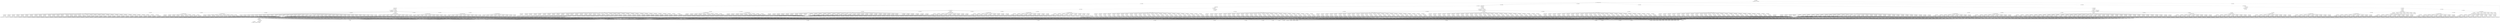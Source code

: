 digraph G {
  rankdir = BT
  n2022 [shape=Mrecord label="{{n2022|Map2|height=1}}" ]
  n1970 -> n2022
  n1969 -> n2022
  n1970 [shape=Mrecord label="{{n1970|Var|height=0}}" ]
  n1969 [shape=Mrecord label="{{n1969|Var|height=0}}" ]
  n1991 [shape=Mrecord label="{{n1991|Map2|height=20}}" ]
  n1968 -> n1991
  n1990 -> n1991
  n1968 [shape=Mrecord label="{{n1968|Var|height=0}}" ]
  n1990 [shape=Mrecord label="{{n1990|Map2|height=19}}" ]
  n1987 -> n1990
  n1989 -> n1990
  n1987 [shape=Mrecord label="{{n1987|Unordered_array_fold|height=18}}" ]
  n1973 -> n1987
  n1976 -> n1987
  n1979 -> n1987
  n1982 -> n1987
  n1986 -> n1987
  n1973 [shape=Mrecord label="{{n1973|Map|height=14}}" ]
  n1972 -> n1973
  n1972 [shape=Mrecord label="{{n1972|Bind_main|height=13}}" ]
  n1971 -> n1972
  n2028 -> n1972
  n1971 [shape=Mrecord label="{{n1971|Bind_lhs_change|height=1}}" ]
  n1960 -> n1971
  n1960 [shape=Mrecord label="{{n1960|Var|height=0}}" ]
  n2028 [shape=Mrecord label="{{n2028|Map|height=12}}" ]
  n471 -> n2028
  n471 [shape=Mrecord label="{{n471|Map|height=11}}" ]
  n470 -> n471
  n470 [shape=Mrecord label="{{n470|Array_fold|height=10}}" ]
  n469 -> n470
  n359 -> n470
  n330 -> n470
  n301 -> n470
  n272 -> n470
  n162 -> n470
  n133 -> n470
  n104 -> n470
  n469 [shape=Mrecord label="{{n469|Map|height=9}}" ]
  n468 -> n469
  n468 [shape=Mrecord label="{{n468|Unordered_array_fold|height=8}}" ]
  n362 -> n468
  n365 -> n468
  n368 -> n468
  n371 -> n468
  n374 -> n468
  n377 -> n468
  n380 -> n468
  n383 -> n468
  n386 -> n468
  n389 -> n468
  n392 -> n468
  n395 -> n468
  n398 -> n468
  n401 -> n468
  n404 -> n468
  n407 -> n468
  n410 -> n468
  n413 -> n468
  n416 -> n468
  n419 -> n468
  n422 -> n468
  n425 -> n468
  n428 -> n468
  n431 -> n468
  n434 -> n468
  n437 -> n468
  n440 -> n468
  n443 -> n468
  n446 -> n468
  n449 -> n468
  n452 -> n468
  n455 -> n468
  n458 -> n468
  n461 -> n468
  n464 -> n468
  n467 -> n468
  n362 [shape=Mrecord label="{{n362|Bind_main|height=7}}" ]
  n361 -> n362
  n2155 -> n362
  n361 [shape=Mrecord label="{{n361|Bind_lhs_change|height=3}}" ]
  n360 -> n361
  n360 [shape=Mrecord label="{{n360|Map2|height=2}}" ]
  n37 -> n360
  n37 -> n360
  n37 [shape=Mrecord label="{{n37|Map|height=1}}" ]
  n6 -> n37
  n6 [shape=Mrecord label="{{n6|Var|height=0}}" ]
  n2155 [shape=Mrecord label="{{n2155|Map|height=6}}" ]
  n73 -> n2155
  n73 [shape=Mrecord label="{{n73|Map|height=5}}" ]
  n71 -> n73
  n71 [shape=Mrecord label="{{n71|Map|height=4}}" ]
  n70 -> n71
  n70 [shape=Mrecord label="{{n70|Bind_main|height=3}}" ]
  n69 -> n70
  n2030 -> n70
  n69 [shape=Mrecord label="{{n69|Bind_lhs_change|height=1}}" ]
  n68 -> n69
  n68 [shape=Mrecord label="{{n68|Var|height=0}}" ]
  n2030 [shape=Mrecord label="{{n2030|Const|height=2}}" ]
  n365 [shape=Mrecord label="{{n365|Bind_main|height=7}}" ]
  n364 -> n365
  n2154 -> n365
  n364 [shape=Mrecord label="{{n364|Bind_lhs_change|height=3}}" ]
  n363 -> n364
  n363 [shape=Mrecord label="{{n363|Map2|height=2}}" ]
  n37 -> n363
  n47 -> n363
  n47 [shape=Mrecord label="{{n47|Map|height=1}}" ]
  n16 -> n47
  n16 [shape=Mrecord label="{{n16|Var|height=0}}" ]
  n2154 [shape=Mrecord label="{{n2154|Map|height=6}}" ]
  n73 -> n2154
  n368 [shape=Mrecord label="{{n368|Bind_main|height=7}}" ]
  n367 -> n368
  n2153 -> n368
  n367 [shape=Mrecord label="{{n367|Bind_lhs_change|height=3}}" ]
  n366 -> n367
  n366 [shape=Mrecord label="{{n366|Map2|height=2}}" ]
  n37 -> n366
  n57 -> n366
  n57 [shape=Mrecord label="{{n57|Map|height=1}}" ]
  n26 -> n57
  n26 [shape=Mrecord label="{{n26|Var|height=0}}" ]
  n2153 [shape=Mrecord label="{{n2153|Map|height=6}}" ]
  n73 -> n2153
  n371 [shape=Mrecord label="{{n371|Bind_main|height=7}}" ]
  n370 -> n371
  n2152 -> n371
  n370 [shape=Mrecord label="{{n370|Bind_lhs_change|height=3}}" ]
  n369 -> n370
  n369 [shape=Mrecord label="{{n369|Map2|height=2}}" ]
  n37 -> n369
  n38 -> n369
  n38 [shape=Mrecord label="{{n38|Map|height=1}}" ]
  n7 -> n38
  n7 [shape=Mrecord label="{{n7|Var|height=0}}" ]
  n2152 [shape=Mrecord label="{{n2152|Map|height=6}}" ]
  n73 -> n2152
  n374 [shape=Mrecord label="{{n374|Bind_main|height=7}}" ]
  n373 -> n374
  n2151 -> n374
  n373 [shape=Mrecord label="{{n373|Bind_lhs_change|height=3}}" ]
  n372 -> n373
  n372 [shape=Mrecord label="{{n372|Map2|height=2}}" ]
  n37 -> n372
  n48 -> n372
  n48 [shape=Mrecord label="{{n48|Map|height=1}}" ]
  n17 -> n48
  n17 [shape=Mrecord label="{{n17|Var|height=0}}" ]
  n2151 [shape=Mrecord label="{{n2151|Map|height=6}}" ]
  n73 -> n2151
  n377 [shape=Mrecord label="{{n377|Bind_main|height=7}}" ]
  n376 -> n377
  n2150 -> n377
  n376 [shape=Mrecord label="{{n376|Bind_lhs_change|height=3}}" ]
  n375 -> n376
  n375 [shape=Mrecord label="{{n375|Map2|height=2}}" ]
  n37 -> n375
  n58 -> n375
  n58 [shape=Mrecord label="{{n58|Map|height=1}}" ]
  n27 -> n58
  n27 [shape=Mrecord label="{{n27|Var|height=0}}" ]
  n2150 [shape=Mrecord label="{{n2150|Map|height=6}}" ]
  n73 -> n2150
  n380 [shape=Mrecord label="{{n380|Bind_main|height=7}}" ]
  n379 -> n380
  n2149 -> n380
  n379 [shape=Mrecord label="{{n379|Bind_lhs_change|height=3}}" ]
  n378 -> n379
  n378 [shape=Mrecord label="{{n378|Map2|height=2}}" ]
  n47 -> n378
  n37 -> n378
  n2149 [shape=Mrecord label="{{n2149|Map|height=6}}" ]
  n73 -> n2149
  n383 [shape=Mrecord label="{{n383|Bind_main|height=7}}" ]
  n382 -> n383
  n2148 -> n383
  n382 [shape=Mrecord label="{{n382|Bind_lhs_change|height=3}}" ]
  n381 -> n382
  n381 [shape=Mrecord label="{{n381|Map2|height=2}}" ]
  n47 -> n381
  n47 -> n381
  n2148 [shape=Mrecord label="{{n2148|Map|height=6}}" ]
  n73 -> n2148
  n386 [shape=Mrecord label="{{n386|Bind_main|height=7}}" ]
  n385 -> n386
  n2147 -> n386
  n385 [shape=Mrecord label="{{n385|Bind_lhs_change|height=3}}" ]
  n384 -> n385
  n384 [shape=Mrecord label="{{n384|Map2|height=2}}" ]
  n47 -> n384
  n57 -> n384
  n2147 [shape=Mrecord label="{{n2147|Map|height=6}}" ]
  n73 -> n2147
  n389 [shape=Mrecord label="{{n389|Bind_main|height=7}}" ]
  n388 -> n389
  n2146 -> n389
  n388 [shape=Mrecord label="{{n388|Bind_lhs_change|height=3}}" ]
  n387 -> n388
  n387 [shape=Mrecord label="{{n387|Map2|height=2}}" ]
  n47 -> n387
  n38 -> n387
  n2146 [shape=Mrecord label="{{n2146|Map|height=6}}" ]
  n73 -> n2146
  n392 [shape=Mrecord label="{{n392|Bind_main|height=7}}" ]
  n391 -> n392
  n2145 -> n392
  n391 [shape=Mrecord label="{{n391|Bind_lhs_change|height=3}}" ]
  n390 -> n391
  n390 [shape=Mrecord label="{{n390|Map2|height=2}}" ]
  n47 -> n390
  n48 -> n390
  n2145 [shape=Mrecord label="{{n2145|Map|height=6}}" ]
  n73 -> n2145
  n395 [shape=Mrecord label="{{n395|Bind_main|height=7}}" ]
  n394 -> n395
  n2144 -> n395
  n394 [shape=Mrecord label="{{n394|Bind_lhs_change|height=3}}" ]
  n393 -> n394
  n393 [shape=Mrecord label="{{n393|Map2|height=2}}" ]
  n47 -> n393
  n58 -> n393
  n2144 [shape=Mrecord label="{{n2144|Map|height=6}}" ]
  n73 -> n2144
  n398 [shape=Mrecord label="{{n398|Bind_main|height=7}}" ]
  n397 -> n398
  n2143 -> n398
  n397 [shape=Mrecord label="{{n397|Bind_lhs_change|height=3}}" ]
  n396 -> n397
  n396 [shape=Mrecord label="{{n396|Map2|height=2}}" ]
  n57 -> n396
  n37 -> n396
  n2143 [shape=Mrecord label="{{n2143|Map|height=6}}" ]
  n73 -> n2143
  n401 [shape=Mrecord label="{{n401|Bind_main|height=7}}" ]
  n400 -> n401
  n2142 -> n401
  n400 [shape=Mrecord label="{{n400|Bind_lhs_change|height=3}}" ]
  n399 -> n400
  n399 [shape=Mrecord label="{{n399|Map2|height=2}}" ]
  n57 -> n399
  n47 -> n399
  n2142 [shape=Mrecord label="{{n2142|Map|height=6}}" ]
  n73 -> n2142
  n404 [shape=Mrecord label="{{n404|Bind_main|height=7}}" ]
  n403 -> n404
  n2141 -> n404
  n403 [shape=Mrecord label="{{n403|Bind_lhs_change|height=3}}" ]
  n402 -> n403
  n402 [shape=Mrecord label="{{n402|Map2|height=2}}" ]
  n57 -> n402
  n57 -> n402
  n2141 [shape=Mrecord label="{{n2141|Map|height=6}}" ]
  n73 -> n2141
  n407 [shape=Mrecord label="{{n407|Bind_main|height=7}}" ]
  n406 -> n407
  n2140 -> n407
  n406 [shape=Mrecord label="{{n406|Bind_lhs_change|height=3}}" ]
  n405 -> n406
  n405 [shape=Mrecord label="{{n405|Map2|height=2}}" ]
  n57 -> n405
  n38 -> n405
  n2140 [shape=Mrecord label="{{n2140|Map|height=6}}" ]
  n73 -> n2140
  n410 [shape=Mrecord label="{{n410|Bind_main|height=7}}" ]
  n409 -> n410
  n2139 -> n410
  n409 [shape=Mrecord label="{{n409|Bind_lhs_change|height=3}}" ]
  n408 -> n409
  n408 [shape=Mrecord label="{{n408|Map2|height=2}}" ]
  n57 -> n408
  n48 -> n408
  n2139 [shape=Mrecord label="{{n2139|Map|height=6}}" ]
  n73 -> n2139
  n413 [shape=Mrecord label="{{n413|Bind_main|height=7}}" ]
  n412 -> n413
  n2138 -> n413
  n412 [shape=Mrecord label="{{n412|Bind_lhs_change|height=3}}" ]
  n411 -> n412
  n411 [shape=Mrecord label="{{n411|Map2|height=2}}" ]
  n57 -> n411
  n58 -> n411
  n2138 [shape=Mrecord label="{{n2138|Map|height=6}}" ]
  n73 -> n2138
  n416 [shape=Mrecord label="{{n416|Bind_main|height=7}}" ]
  n415 -> n416
  n2137 -> n416
  n415 [shape=Mrecord label="{{n415|Bind_lhs_change|height=3}}" ]
  n414 -> n415
  n414 [shape=Mrecord label="{{n414|Map2|height=2}}" ]
  n38 -> n414
  n37 -> n414
  n2137 [shape=Mrecord label="{{n2137|Map|height=6}}" ]
  n73 -> n2137
  n419 [shape=Mrecord label="{{n419|Bind_main|height=7}}" ]
  n418 -> n419
  n2136 -> n419
  n418 [shape=Mrecord label="{{n418|Bind_lhs_change|height=3}}" ]
  n417 -> n418
  n417 [shape=Mrecord label="{{n417|Map2|height=2}}" ]
  n38 -> n417
  n47 -> n417
  n2136 [shape=Mrecord label="{{n2136|Map|height=6}}" ]
  n73 -> n2136
  n422 [shape=Mrecord label="{{n422|Bind_main|height=7}}" ]
  n421 -> n422
  n2135 -> n422
  n421 [shape=Mrecord label="{{n421|Bind_lhs_change|height=3}}" ]
  n420 -> n421
  n420 [shape=Mrecord label="{{n420|Map2|height=2}}" ]
  n38 -> n420
  n57 -> n420
  n2135 [shape=Mrecord label="{{n2135|Map|height=6}}" ]
  n73 -> n2135
  n425 [shape=Mrecord label="{{n425|Bind_main|height=7}}" ]
  n424 -> n425
  n2134 -> n425
  n424 [shape=Mrecord label="{{n424|Bind_lhs_change|height=3}}" ]
  n423 -> n424
  n423 [shape=Mrecord label="{{n423|Map2|height=2}}" ]
  n38 -> n423
  n38 -> n423
  n2134 [shape=Mrecord label="{{n2134|Map|height=6}}" ]
  n73 -> n2134
  n428 [shape=Mrecord label="{{n428|Bind_main|height=7}}" ]
  n427 -> n428
  n2133 -> n428
  n427 [shape=Mrecord label="{{n427|Bind_lhs_change|height=3}}" ]
  n426 -> n427
  n426 [shape=Mrecord label="{{n426|Map2|height=2}}" ]
  n38 -> n426
  n48 -> n426
  n2133 [shape=Mrecord label="{{n2133|Map|height=6}}" ]
  n73 -> n2133
  n431 [shape=Mrecord label="{{n431|Bind_main|height=7}}" ]
  n430 -> n431
  n2132 -> n431
  n430 [shape=Mrecord label="{{n430|Bind_lhs_change|height=3}}" ]
  n429 -> n430
  n429 [shape=Mrecord label="{{n429|Map2|height=2}}" ]
  n38 -> n429
  n58 -> n429
  n2132 [shape=Mrecord label="{{n2132|Map|height=6}}" ]
  n73 -> n2132
  n434 [shape=Mrecord label="{{n434|Bind_main|height=7}}" ]
  n433 -> n434
  n2131 -> n434
  n433 [shape=Mrecord label="{{n433|Bind_lhs_change|height=3}}" ]
  n432 -> n433
  n432 [shape=Mrecord label="{{n432|Map2|height=2}}" ]
  n48 -> n432
  n37 -> n432
  n2131 [shape=Mrecord label="{{n2131|Map|height=6}}" ]
  n73 -> n2131
  n437 [shape=Mrecord label="{{n437|Bind_main|height=7}}" ]
  n436 -> n437
  n2130 -> n437
  n436 [shape=Mrecord label="{{n436|Bind_lhs_change|height=3}}" ]
  n435 -> n436
  n435 [shape=Mrecord label="{{n435|Map2|height=2}}" ]
  n48 -> n435
  n47 -> n435
  n2130 [shape=Mrecord label="{{n2130|Map|height=6}}" ]
  n73 -> n2130
  n440 [shape=Mrecord label="{{n440|Bind_main|height=7}}" ]
  n439 -> n440
  n2129 -> n440
  n439 [shape=Mrecord label="{{n439|Bind_lhs_change|height=3}}" ]
  n438 -> n439
  n438 [shape=Mrecord label="{{n438|Map2|height=2}}" ]
  n48 -> n438
  n57 -> n438
  n2129 [shape=Mrecord label="{{n2129|Map|height=6}}" ]
  n73 -> n2129
  n443 [shape=Mrecord label="{{n443|Bind_main|height=7}}" ]
  n442 -> n443
  n2128 -> n443
  n442 [shape=Mrecord label="{{n442|Bind_lhs_change|height=3}}" ]
  n441 -> n442
  n441 [shape=Mrecord label="{{n441|Map2|height=2}}" ]
  n48 -> n441
  n38 -> n441
  n2128 [shape=Mrecord label="{{n2128|Map|height=6}}" ]
  n73 -> n2128
  n446 [shape=Mrecord label="{{n446|Bind_main|height=7}}" ]
  n445 -> n446
  n2127 -> n446
  n445 [shape=Mrecord label="{{n445|Bind_lhs_change|height=3}}" ]
  n444 -> n445
  n444 [shape=Mrecord label="{{n444|Map2|height=2}}" ]
  n48 -> n444
  n48 -> n444
  n2127 [shape=Mrecord label="{{n2127|Map|height=6}}" ]
  n73 -> n2127
  n449 [shape=Mrecord label="{{n449|Bind_main|height=7}}" ]
  n448 -> n449
  n2126 -> n449
  n448 [shape=Mrecord label="{{n448|Bind_lhs_change|height=3}}" ]
  n447 -> n448
  n447 [shape=Mrecord label="{{n447|Map2|height=2}}" ]
  n48 -> n447
  n58 -> n447
  n2126 [shape=Mrecord label="{{n2126|Map|height=6}}" ]
  n73 -> n2126
  n452 [shape=Mrecord label="{{n452|Bind_main|height=7}}" ]
  n451 -> n452
  n2125 -> n452
  n451 [shape=Mrecord label="{{n451|Bind_lhs_change|height=3}}" ]
  n450 -> n451
  n450 [shape=Mrecord label="{{n450|Map2|height=2}}" ]
  n58 -> n450
  n37 -> n450
  n2125 [shape=Mrecord label="{{n2125|Map|height=6}}" ]
  n73 -> n2125
  n455 [shape=Mrecord label="{{n455|Bind_main|height=7}}" ]
  n454 -> n455
  n2124 -> n455
  n454 [shape=Mrecord label="{{n454|Bind_lhs_change|height=3}}" ]
  n453 -> n454
  n453 [shape=Mrecord label="{{n453|Map2|height=2}}" ]
  n58 -> n453
  n47 -> n453
  n2124 [shape=Mrecord label="{{n2124|Map|height=6}}" ]
  n73 -> n2124
  n458 [shape=Mrecord label="{{n458|Bind_main|height=7}}" ]
  n457 -> n458
  n2123 -> n458
  n457 [shape=Mrecord label="{{n457|Bind_lhs_change|height=3}}" ]
  n456 -> n457
  n456 [shape=Mrecord label="{{n456|Map2|height=2}}" ]
  n58 -> n456
  n57 -> n456
  n2123 [shape=Mrecord label="{{n2123|Map|height=6}}" ]
  n73 -> n2123
  n461 [shape=Mrecord label="{{n461|Bind_main|height=7}}" ]
  n460 -> n461
  n2122 -> n461
  n460 [shape=Mrecord label="{{n460|Bind_lhs_change|height=3}}" ]
  n459 -> n460
  n459 [shape=Mrecord label="{{n459|Map2|height=2}}" ]
  n58 -> n459
  n38 -> n459
  n2122 [shape=Mrecord label="{{n2122|Map|height=6}}" ]
  n73 -> n2122
  n464 [shape=Mrecord label="{{n464|Bind_main|height=7}}" ]
  n463 -> n464
  n2121 -> n464
  n463 [shape=Mrecord label="{{n463|Bind_lhs_change|height=3}}" ]
  n462 -> n463
  n462 [shape=Mrecord label="{{n462|Map2|height=2}}" ]
  n58 -> n462
  n48 -> n462
  n2121 [shape=Mrecord label="{{n2121|Map|height=6}}" ]
  n73 -> n2121
  n467 [shape=Mrecord label="{{n467|Bind_main|height=7}}" ]
  n466 -> n467
  n2120 -> n467
  n466 [shape=Mrecord label="{{n466|Bind_lhs_change|height=3}}" ]
  n465 -> n466
  n465 [shape=Mrecord label="{{n465|Map2|height=2}}" ]
  n58 -> n465
  n58 -> n465
  n2120 [shape=Mrecord label="{{n2120|Map|height=6}}" ]
  n73 -> n2120
  n359 [shape=Mrecord label="{{n359|Map|height=9}}" ]
  n358 -> n359
  n358 [shape=Mrecord label="{{n358|Unordered_array_fold|height=8}}" ]
  n333 -> n358
  n336 -> n358
  n339 -> n358
  n342 -> n358
  n345 -> n358
  n348 -> n358
  n351 -> n358
  n354 -> n358
  n357 -> n358
  n333 [shape=Mrecord label="{{n333|Bind_main|height=7}}" ]
  n332 -> n333
  n2119 -> n333
  n332 [shape=Mrecord label="{{n332|Bind_lhs_change|height=3}}" ]
  n331 -> n332
  n331 [shape=Mrecord label="{{n331|Map2|height=2}}" ]
  n39 -> n331
  n39 -> n331
  n39 [shape=Mrecord label="{{n39|Map|height=1}}" ]
  n8 -> n39
  n8 [shape=Mrecord label="{{n8|Var|height=0}}" ]
  n2119 [shape=Mrecord label="{{n2119|Map|height=6}}" ]
  n73 -> n2119
  n336 [shape=Mrecord label="{{n336|Bind_main|height=7}}" ]
  n335 -> n336
  n2118 -> n336
  n335 [shape=Mrecord label="{{n335|Bind_lhs_change|height=3}}" ]
  n334 -> n335
  n334 [shape=Mrecord label="{{n334|Map2|height=2}}" ]
  n39 -> n334
  n49 -> n334
  n49 [shape=Mrecord label="{{n49|Map|height=1}}" ]
  n18 -> n49
  n18 [shape=Mrecord label="{{n18|Var|height=0}}" ]
  n2118 [shape=Mrecord label="{{n2118|Map|height=6}}" ]
  n73 -> n2118
  n339 [shape=Mrecord label="{{n339|Bind_main|height=7}}" ]
  n338 -> n339
  n2117 -> n339
  n338 [shape=Mrecord label="{{n338|Bind_lhs_change|height=3}}" ]
  n337 -> n338
  n337 [shape=Mrecord label="{{n337|Map2|height=2}}" ]
  n39 -> n337
  n59 -> n337
  n59 [shape=Mrecord label="{{n59|Map|height=1}}" ]
  n28 -> n59
  n28 [shape=Mrecord label="{{n28|Var|height=0}}" ]
  n2117 [shape=Mrecord label="{{n2117|Map|height=6}}" ]
  n73 -> n2117
  n342 [shape=Mrecord label="{{n342|Bind_main|height=7}}" ]
  n341 -> n342
  n2116 -> n342
  n341 [shape=Mrecord label="{{n341|Bind_lhs_change|height=3}}" ]
  n340 -> n341
  n340 [shape=Mrecord label="{{n340|Map2|height=2}}" ]
  n49 -> n340
  n39 -> n340
  n2116 [shape=Mrecord label="{{n2116|Map|height=6}}" ]
  n73 -> n2116
  n345 [shape=Mrecord label="{{n345|Bind_main|height=7}}" ]
  n344 -> n345
  n2115 -> n345
  n344 [shape=Mrecord label="{{n344|Bind_lhs_change|height=3}}" ]
  n343 -> n344
  n343 [shape=Mrecord label="{{n343|Map2|height=2}}" ]
  n49 -> n343
  n49 -> n343
  n2115 [shape=Mrecord label="{{n2115|Map|height=6}}" ]
  n73 -> n2115
  n348 [shape=Mrecord label="{{n348|Bind_main|height=7}}" ]
  n347 -> n348
  n2114 -> n348
  n347 [shape=Mrecord label="{{n347|Bind_lhs_change|height=3}}" ]
  n346 -> n347
  n346 [shape=Mrecord label="{{n346|Map2|height=2}}" ]
  n49 -> n346
  n59 -> n346
  n2114 [shape=Mrecord label="{{n2114|Map|height=6}}" ]
  n73 -> n2114
  n351 [shape=Mrecord label="{{n351|Bind_main|height=7}}" ]
  n350 -> n351
  n2113 -> n351
  n350 [shape=Mrecord label="{{n350|Bind_lhs_change|height=3}}" ]
  n349 -> n350
  n349 [shape=Mrecord label="{{n349|Map2|height=2}}" ]
  n59 -> n349
  n39 -> n349
  n2113 [shape=Mrecord label="{{n2113|Map|height=6}}" ]
  n73 -> n2113
  n354 [shape=Mrecord label="{{n354|Bind_main|height=7}}" ]
  n353 -> n354
  n2112 -> n354
  n353 [shape=Mrecord label="{{n353|Bind_lhs_change|height=3}}" ]
  n352 -> n353
  n352 [shape=Mrecord label="{{n352|Map2|height=2}}" ]
  n59 -> n352
  n49 -> n352
  n2112 [shape=Mrecord label="{{n2112|Map|height=6}}" ]
  n73 -> n2112
  n357 [shape=Mrecord label="{{n357|Bind_main|height=7}}" ]
  n356 -> n357
  n2111 -> n357
  n356 [shape=Mrecord label="{{n356|Bind_lhs_change|height=3}}" ]
  n355 -> n356
  n355 [shape=Mrecord label="{{n355|Map2|height=2}}" ]
  n59 -> n355
  n59 -> n355
  n2111 [shape=Mrecord label="{{n2111|Map|height=6}}" ]
  n73 -> n2111
  n330 [shape=Mrecord label="{{n330|Map|height=9}}" ]
  n329 -> n330
  n329 [shape=Mrecord label="{{n329|Unordered_array_fold|height=8}}" ]
  n304 -> n329
  n307 -> n329
  n310 -> n329
  n313 -> n329
  n316 -> n329
  n319 -> n329
  n322 -> n329
  n325 -> n329
  n328 -> n329
  n304 [shape=Mrecord label="{{n304|Bind_main|height=7}}" ]
  n303 -> n304
  n2110 -> n304
  n303 [shape=Mrecord label="{{n303|Bind_lhs_change|height=3}}" ]
  n302 -> n303
  n302 [shape=Mrecord label="{{n302|Map2|height=2}}" ]
  n40 -> n302
  n40 -> n302
  n40 [shape=Mrecord label="{{n40|Map|height=1}}" ]
  n9 -> n40
  n9 [shape=Mrecord label="{{n9|Var|height=0}}" ]
  n2110 [shape=Mrecord label="{{n2110|Map|height=6}}" ]
  n73 -> n2110
  n307 [shape=Mrecord label="{{n307|Bind_main|height=7}}" ]
  n306 -> n307
  n2109 -> n307
  n306 [shape=Mrecord label="{{n306|Bind_lhs_change|height=3}}" ]
  n305 -> n306
  n305 [shape=Mrecord label="{{n305|Map2|height=2}}" ]
  n40 -> n305
  n50 -> n305
  n50 [shape=Mrecord label="{{n50|Map|height=1}}" ]
  n19 -> n50
  n19 [shape=Mrecord label="{{n19|Var|height=0}}" ]
  n2109 [shape=Mrecord label="{{n2109|Map|height=6}}" ]
  n73 -> n2109
  n310 [shape=Mrecord label="{{n310|Bind_main|height=7}}" ]
  n309 -> n310
  n2108 -> n310
  n309 [shape=Mrecord label="{{n309|Bind_lhs_change|height=3}}" ]
  n308 -> n309
  n308 [shape=Mrecord label="{{n308|Map2|height=2}}" ]
  n40 -> n308
  n60 -> n308
  n60 [shape=Mrecord label="{{n60|Map|height=1}}" ]
  n29 -> n60
  n29 [shape=Mrecord label="{{n29|Var|height=0}}" ]
  n2108 [shape=Mrecord label="{{n2108|Map|height=6}}" ]
  n73 -> n2108
  n313 [shape=Mrecord label="{{n313|Bind_main|height=7}}" ]
  n312 -> n313
  n2107 -> n313
  n312 [shape=Mrecord label="{{n312|Bind_lhs_change|height=3}}" ]
  n311 -> n312
  n311 [shape=Mrecord label="{{n311|Map2|height=2}}" ]
  n50 -> n311
  n40 -> n311
  n2107 [shape=Mrecord label="{{n2107|Map|height=6}}" ]
  n73 -> n2107
  n316 [shape=Mrecord label="{{n316|Bind_main|height=7}}" ]
  n315 -> n316
  n2106 -> n316
  n315 [shape=Mrecord label="{{n315|Bind_lhs_change|height=3}}" ]
  n314 -> n315
  n314 [shape=Mrecord label="{{n314|Map2|height=2}}" ]
  n50 -> n314
  n50 -> n314
  n2106 [shape=Mrecord label="{{n2106|Map|height=6}}" ]
  n73 -> n2106
  n319 [shape=Mrecord label="{{n319|Bind_main|height=7}}" ]
  n318 -> n319
  n2105 -> n319
  n318 [shape=Mrecord label="{{n318|Bind_lhs_change|height=3}}" ]
  n317 -> n318
  n317 [shape=Mrecord label="{{n317|Map2|height=2}}" ]
  n50 -> n317
  n60 -> n317
  n2105 [shape=Mrecord label="{{n2105|Map|height=6}}" ]
  n73 -> n2105
  n322 [shape=Mrecord label="{{n322|Bind_main|height=7}}" ]
  n321 -> n322
  n2104 -> n322
  n321 [shape=Mrecord label="{{n321|Bind_lhs_change|height=3}}" ]
  n320 -> n321
  n320 [shape=Mrecord label="{{n320|Map2|height=2}}" ]
  n60 -> n320
  n40 -> n320
  n2104 [shape=Mrecord label="{{n2104|Map|height=6}}" ]
  n73 -> n2104
  n325 [shape=Mrecord label="{{n325|Bind_main|height=7}}" ]
  n324 -> n325
  n2103 -> n325
  n324 [shape=Mrecord label="{{n324|Bind_lhs_change|height=3}}" ]
  n323 -> n324
  n323 [shape=Mrecord label="{{n323|Map2|height=2}}" ]
  n60 -> n323
  n50 -> n323
  n2103 [shape=Mrecord label="{{n2103|Map|height=6}}" ]
  n73 -> n2103
  n328 [shape=Mrecord label="{{n328|Bind_main|height=7}}" ]
  n327 -> n328
  n2102 -> n328
  n327 [shape=Mrecord label="{{n327|Bind_lhs_change|height=3}}" ]
  n326 -> n327
  n326 [shape=Mrecord label="{{n326|Map2|height=2}}" ]
  n60 -> n326
  n60 -> n326
  n2102 [shape=Mrecord label="{{n2102|Map|height=6}}" ]
  n73 -> n2102
  n301 [shape=Mrecord label="{{n301|Map|height=9}}" ]
  n300 -> n301
  n300 [shape=Mrecord label="{{n300|Unordered_array_fold|height=8}}" ]
  n275 -> n300
  n278 -> n300
  n281 -> n300
  n284 -> n300
  n287 -> n300
  n290 -> n300
  n293 -> n300
  n296 -> n300
  n299 -> n300
  n275 [shape=Mrecord label="{{n275|Bind_main|height=7}}" ]
  n274 -> n275
  n2101 -> n275
  n274 [shape=Mrecord label="{{n274|Bind_lhs_change|height=3}}" ]
  n273 -> n274
  n273 [shape=Mrecord label="{{n273|Map2|height=2}}" ]
  n41 -> n273
  n41 -> n273
  n41 [shape=Mrecord label="{{n41|Map|height=1}}" ]
  n10 -> n41
  n10 [shape=Mrecord label="{{n10|Var|height=0}}" ]
  n2101 [shape=Mrecord label="{{n2101|Map|height=6}}" ]
  n73 -> n2101
  n278 [shape=Mrecord label="{{n278|Bind_main|height=7}}" ]
  n277 -> n278
  n2100 -> n278
  n277 [shape=Mrecord label="{{n277|Bind_lhs_change|height=3}}" ]
  n276 -> n277
  n276 [shape=Mrecord label="{{n276|Map2|height=2}}" ]
  n41 -> n276
  n51 -> n276
  n51 [shape=Mrecord label="{{n51|Map|height=1}}" ]
  n20 -> n51
  n20 [shape=Mrecord label="{{n20|Var|height=0}}" ]
  n2100 [shape=Mrecord label="{{n2100|Map|height=6}}" ]
  n73 -> n2100
  n281 [shape=Mrecord label="{{n281|Bind_main|height=7}}" ]
  n280 -> n281
  n2099 -> n281
  n280 [shape=Mrecord label="{{n280|Bind_lhs_change|height=3}}" ]
  n279 -> n280
  n279 [shape=Mrecord label="{{n279|Map2|height=2}}" ]
  n41 -> n279
  n61 -> n279
  n61 [shape=Mrecord label="{{n61|Map|height=1}}" ]
  n30 -> n61
  n30 [shape=Mrecord label="{{n30|Var|height=0}}" ]
  n2099 [shape=Mrecord label="{{n2099|Map|height=6}}" ]
  n73 -> n2099
  n284 [shape=Mrecord label="{{n284|Bind_main|height=7}}" ]
  n283 -> n284
  n2098 -> n284
  n283 [shape=Mrecord label="{{n283|Bind_lhs_change|height=3}}" ]
  n282 -> n283
  n282 [shape=Mrecord label="{{n282|Map2|height=2}}" ]
  n51 -> n282
  n41 -> n282
  n2098 [shape=Mrecord label="{{n2098|Map|height=6}}" ]
  n73 -> n2098
  n287 [shape=Mrecord label="{{n287|Bind_main|height=7}}" ]
  n286 -> n287
  n2097 -> n287
  n286 [shape=Mrecord label="{{n286|Bind_lhs_change|height=3}}" ]
  n285 -> n286
  n285 [shape=Mrecord label="{{n285|Map2|height=2}}" ]
  n51 -> n285
  n51 -> n285
  n2097 [shape=Mrecord label="{{n2097|Map|height=6}}" ]
  n73 -> n2097
  n290 [shape=Mrecord label="{{n290|Bind_main|height=7}}" ]
  n289 -> n290
  n2096 -> n290
  n289 [shape=Mrecord label="{{n289|Bind_lhs_change|height=3}}" ]
  n288 -> n289
  n288 [shape=Mrecord label="{{n288|Map2|height=2}}" ]
  n51 -> n288
  n61 -> n288
  n2096 [shape=Mrecord label="{{n2096|Map|height=6}}" ]
  n73 -> n2096
  n293 [shape=Mrecord label="{{n293|Bind_main|height=7}}" ]
  n292 -> n293
  n2095 -> n293
  n292 [shape=Mrecord label="{{n292|Bind_lhs_change|height=3}}" ]
  n291 -> n292
  n291 [shape=Mrecord label="{{n291|Map2|height=2}}" ]
  n61 -> n291
  n41 -> n291
  n2095 [shape=Mrecord label="{{n2095|Map|height=6}}" ]
  n73 -> n2095
  n296 [shape=Mrecord label="{{n296|Bind_main|height=7}}" ]
  n295 -> n296
  n2094 -> n296
  n295 [shape=Mrecord label="{{n295|Bind_lhs_change|height=3}}" ]
  n294 -> n295
  n294 [shape=Mrecord label="{{n294|Map2|height=2}}" ]
  n61 -> n294
  n51 -> n294
  n2094 [shape=Mrecord label="{{n2094|Map|height=6}}" ]
  n73 -> n2094
  n299 [shape=Mrecord label="{{n299|Bind_main|height=7}}" ]
  n298 -> n299
  n2093 -> n299
  n298 [shape=Mrecord label="{{n298|Bind_lhs_change|height=3}}" ]
  n297 -> n298
  n297 [shape=Mrecord label="{{n297|Map2|height=2}}" ]
  n61 -> n297
  n61 -> n297
  n2093 [shape=Mrecord label="{{n2093|Map|height=6}}" ]
  n73 -> n2093
  n272 [shape=Mrecord label="{{n272|Map|height=9}}" ]
  n271 -> n272
  n271 [shape=Mrecord label="{{n271|Unordered_array_fold|height=8}}" ]
  n165 -> n271
  n168 -> n271
  n171 -> n271
  n174 -> n271
  n177 -> n271
  n180 -> n271
  n183 -> n271
  n186 -> n271
  n189 -> n271
  n192 -> n271
  n195 -> n271
  n198 -> n271
  n201 -> n271
  n204 -> n271
  n207 -> n271
  n210 -> n271
  n213 -> n271
  n216 -> n271
  n219 -> n271
  n222 -> n271
  n225 -> n271
  n228 -> n271
  n231 -> n271
  n234 -> n271
  n237 -> n271
  n240 -> n271
  n243 -> n271
  n246 -> n271
  n249 -> n271
  n252 -> n271
  n255 -> n271
  n258 -> n271
  n261 -> n271
  n264 -> n271
  n267 -> n271
  n270 -> n271
  n165 [shape=Mrecord label="{{n165|Bind_main|height=7}}" ]
  n164 -> n165
  n2092 -> n165
  n164 [shape=Mrecord label="{{n164|Bind_lhs_change|height=3}}" ]
  n163 -> n164
  n163 [shape=Mrecord label="{{n163|Map2|height=2}}" ]
  n35 -> n163
  n35 -> n163
  n35 [shape=Mrecord label="{{n35|Map|height=1}}" ]
  n4 -> n35
  n4 [shape=Mrecord label="{{n4|Var|height=0}}" ]
  n2092 [shape=Mrecord label="{{n2092|Map|height=6}}" ]
  n73 -> n2092
  n168 [shape=Mrecord label="{{n168|Bind_main|height=7}}" ]
  n167 -> n168
  n2091 -> n168
  n167 [shape=Mrecord label="{{n167|Bind_lhs_change|height=3}}" ]
  n166 -> n167
  n166 [shape=Mrecord label="{{n166|Map2|height=2}}" ]
  n35 -> n166
  n45 -> n166
  n45 [shape=Mrecord label="{{n45|Map|height=1}}" ]
  n14 -> n45
  n14 [shape=Mrecord label="{{n14|Var|height=0}}" ]
  n2091 [shape=Mrecord label="{{n2091|Map|height=6}}" ]
  n73 -> n2091
  n171 [shape=Mrecord label="{{n171|Bind_main|height=7}}" ]
  n170 -> n171
  n2090 -> n171
  n170 [shape=Mrecord label="{{n170|Bind_lhs_change|height=3}}" ]
  n169 -> n170
  n169 [shape=Mrecord label="{{n169|Map2|height=2}}" ]
  n35 -> n169
  n55 -> n169
  n55 [shape=Mrecord label="{{n55|Map|height=1}}" ]
  n24 -> n55
  n24 [shape=Mrecord label="{{n24|Var|height=0}}" ]
  n2090 [shape=Mrecord label="{{n2090|Map|height=6}}" ]
  n73 -> n2090
  n174 [shape=Mrecord label="{{n174|Bind_main|height=7}}" ]
  n173 -> n174
  n2089 -> n174
  n173 [shape=Mrecord label="{{n173|Bind_lhs_change|height=3}}" ]
  n172 -> n173
  n172 [shape=Mrecord label="{{n172|Map2|height=2}}" ]
  n35 -> n172
  n36 -> n172
  n36 [shape=Mrecord label="{{n36|Map|height=1}}" ]
  n5 -> n36
  n5 [shape=Mrecord label="{{n5|Var|height=0}}" ]
  n2089 [shape=Mrecord label="{{n2089|Map|height=6}}" ]
  n73 -> n2089
  n177 [shape=Mrecord label="{{n177|Bind_main|height=7}}" ]
  n176 -> n177
  n2088 -> n177
  n176 [shape=Mrecord label="{{n176|Bind_lhs_change|height=3}}" ]
  n175 -> n176
  n175 [shape=Mrecord label="{{n175|Map2|height=2}}" ]
  n35 -> n175
  n46 -> n175
  n46 [shape=Mrecord label="{{n46|Map|height=1}}" ]
  n15 -> n46
  n15 [shape=Mrecord label="{{n15|Var|height=0}}" ]
  n2088 [shape=Mrecord label="{{n2088|Map|height=6}}" ]
  n73 -> n2088
  n180 [shape=Mrecord label="{{n180|Bind_main|height=7}}" ]
  n179 -> n180
  n2087 -> n180
  n179 [shape=Mrecord label="{{n179|Bind_lhs_change|height=3}}" ]
  n178 -> n179
  n178 [shape=Mrecord label="{{n178|Map2|height=2}}" ]
  n35 -> n178
  n56 -> n178
  n56 [shape=Mrecord label="{{n56|Map|height=1}}" ]
  n25 -> n56
  n25 [shape=Mrecord label="{{n25|Var|height=0}}" ]
  n2087 [shape=Mrecord label="{{n2087|Map|height=6}}" ]
  n73 -> n2087
  n183 [shape=Mrecord label="{{n183|Bind_main|height=7}}" ]
  n182 -> n183
  n2086 -> n183
  n182 [shape=Mrecord label="{{n182|Bind_lhs_change|height=3}}" ]
  n181 -> n182
  n181 [shape=Mrecord label="{{n181|Map2|height=2}}" ]
  n45 -> n181
  n35 -> n181
  n2086 [shape=Mrecord label="{{n2086|Map|height=6}}" ]
  n73 -> n2086
  n186 [shape=Mrecord label="{{n186|Bind_main|height=7}}" ]
  n185 -> n186
  n2085 -> n186
  n185 [shape=Mrecord label="{{n185|Bind_lhs_change|height=3}}" ]
  n184 -> n185
  n184 [shape=Mrecord label="{{n184|Map2|height=2}}" ]
  n45 -> n184
  n45 -> n184
  n2085 [shape=Mrecord label="{{n2085|Map|height=6}}" ]
  n73 -> n2085
  n189 [shape=Mrecord label="{{n189|Bind_main|height=7}}" ]
  n188 -> n189
  n2084 -> n189
  n188 [shape=Mrecord label="{{n188|Bind_lhs_change|height=3}}" ]
  n187 -> n188
  n187 [shape=Mrecord label="{{n187|Map2|height=2}}" ]
  n45 -> n187
  n55 -> n187
  n2084 [shape=Mrecord label="{{n2084|Map|height=6}}" ]
  n73 -> n2084
  n192 [shape=Mrecord label="{{n192|Bind_main|height=7}}" ]
  n191 -> n192
  n2083 -> n192
  n191 [shape=Mrecord label="{{n191|Bind_lhs_change|height=3}}" ]
  n190 -> n191
  n190 [shape=Mrecord label="{{n190|Map2|height=2}}" ]
  n45 -> n190
  n36 -> n190
  n2083 [shape=Mrecord label="{{n2083|Map|height=6}}" ]
  n73 -> n2083
  n195 [shape=Mrecord label="{{n195|Bind_main|height=7}}" ]
  n194 -> n195
  n2082 -> n195
  n194 [shape=Mrecord label="{{n194|Bind_lhs_change|height=3}}" ]
  n193 -> n194
  n193 [shape=Mrecord label="{{n193|Map2|height=2}}" ]
  n45 -> n193
  n46 -> n193
  n2082 [shape=Mrecord label="{{n2082|Map|height=6}}" ]
  n73 -> n2082
  n198 [shape=Mrecord label="{{n198|Bind_main|height=7}}" ]
  n197 -> n198
  n2081 -> n198
  n197 [shape=Mrecord label="{{n197|Bind_lhs_change|height=3}}" ]
  n196 -> n197
  n196 [shape=Mrecord label="{{n196|Map2|height=2}}" ]
  n45 -> n196
  n56 -> n196
  n2081 [shape=Mrecord label="{{n2081|Map|height=6}}" ]
  n73 -> n2081
  n201 [shape=Mrecord label="{{n201|Bind_main|height=7}}" ]
  n200 -> n201
  n2080 -> n201
  n200 [shape=Mrecord label="{{n200|Bind_lhs_change|height=3}}" ]
  n199 -> n200
  n199 [shape=Mrecord label="{{n199|Map2|height=2}}" ]
  n55 -> n199
  n35 -> n199
  n2080 [shape=Mrecord label="{{n2080|Map|height=6}}" ]
  n73 -> n2080
  n204 [shape=Mrecord label="{{n204|Bind_main|height=7}}" ]
  n203 -> n204
  n2079 -> n204
  n203 [shape=Mrecord label="{{n203|Bind_lhs_change|height=3}}" ]
  n202 -> n203
  n202 [shape=Mrecord label="{{n202|Map2|height=2}}" ]
  n55 -> n202
  n45 -> n202
  n2079 [shape=Mrecord label="{{n2079|Map|height=6}}" ]
  n73 -> n2079
  n207 [shape=Mrecord label="{{n207|Bind_main|height=7}}" ]
  n206 -> n207
  n2078 -> n207
  n206 [shape=Mrecord label="{{n206|Bind_lhs_change|height=3}}" ]
  n205 -> n206
  n205 [shape=Mrecord label="{{n205|Map2|height=2}}" ]
  n55 -> n205
  n55 -> n205
  n2078 [shape=Mrecord label="{{n2078|Map|height=6}}" ]
  n73 -> n2078
  n210 [shape=Mrecord label="{{n210|Bind_main|height=7}}" ]
  n209 -> n210
  n2077 -> n210
  n209 [shape=Mrecord label="{{n209|Bind_lhs_change|height=3}}" ]
  n208 -> n209
  n208 [shape=Mrecord label="{{n208|Map2|height=2}}" ]
  n55 -> n208
  n36 -> n208
  n2077 [shape=Mrecord label="{{n2077|Map|height=6}}" ]
  n73 -> n2077
  n213 [shape=Mrecord label="{{n213|Bind_main|height=7}}" ]
  n212 -> n213
  n2076 -> n213
  n212 [shape=Mrecord label="{{n212|Bind_lhs_change|height=3}}" ]
  n211 -> n212
  n211 [shape=Mrecord label="{{n211|Map2|height=2}}" ]
  n55 -> n211
  n46 -> n211
  n2076 [shape=Mrecord label="{{n2076|Map|height=6}}" ]
  n73 -> n2076
  n216 [shape=Mrecord label="{{n216|Bind_main|height=7}}" ]
  n215 -> n216
  n2075 -> n216
  n215 [shape=Mrecord label="{{n215|Bind_lhs_change|height=3}}" ]
  n214 -> n215
  n214 [shape=Mrecord label="{{n214|Map2|height=2}}" ]
  n55 -> n214
  n56 -> n214
  n2075 [shape=Mrecord label="{{n2075|Map|height=6}}" ]
  n73 -> n2075
  n219 [shape=Mrecord label="{{n219|Bind_main|height=7}}" ]
  n218 -> n219
  n2074 -> n219
  n218 [shape=Mrecord label="{{n218|Bind_lhs_change|height=3}}" ]
  n217 -> n218
  n217 [shape=Mrecord label="{{n217|Map2|height=2}}" ]
  n36 -> n217
  n35 -> n217
  n2074 [shape=Mrecord label="{{n2074|Map|height=6}}" ]
  n73 -> n2074
  n222 [shape=Mrecord label="{{n222|Bind_main|height=7}}" ]
  n221 -> n222
  n2073 -> n222
  n221 [shape=Mrecord label="{{n221|Bind_lhs_change|height=3}}" ]
  n220 -> n221
  n220 [shape=Mrecord label="{{n220|Map2|height=2}}" ]
  n36 -> n220
  n45 -> n220
  n2073 [shape=Mrecord label="{{n2073|Map|height=6}}" ]
  n73 -> n2073
  n225 [shape=Mrecord label="{{n225|Bind_main|height=7}}" ]
  n224 -> n225
  n2072 -> n225
  n224 [shape=Mrecord label="{{n224|Bind_lhs_change|height=3}}" ]
  n223 -> n224
  n223 [shape=Mrecord label="{{n223|Map2|height=2}}" ]
  n36 -> n223
  n55 -> n223
  n2072 [shape=Mrecord label="{{n2072|Map|height=6}}" ]
  n73 -> n2072
  n228 [shape=Mrecord label="{{n228|Bind_main|height=7}}" ]
  n227 -> n228
  n2071 -> n228
  n227 [shape=Mrecord label="{{n227|Bind_lhs_change|height=3}}" ]
  n226 -> n227
  n226 [shape=Mrecord label="{{n226|Map2|height=2}}" ]
  n36 -> n226
  n36 -> n226
  n2071 [shape=Mrecord label="{{n2071|Map|height=6}}" ]
  n73 -> n2071
  n231 [shape=Mrecord label="{{n231|Bind_main|height=7}}" ]
  n230 -> n231
  n2070 -> n231
  n230 [shape=Mrecord label="{{n230|Bind_lhs_change|height=3}}" ]
  n229 -> n230
  n229 [shape=Mrecord label="{{n229|Map2|height=2}}" ]
  n36 -> n229
  n46 -> n229
  n2070 [shape=Mrecord label="{{n2070|Map|height=6}}" ]
  n73 -> n2070
  n234 [shape=Mrecord label="{{n234|Bind_main|height=7}}" ]
  n233 -> n234
  n2069 -> n234
  n233 [shape=Mrecord label="{{n233|Bind_lhs_change|height=3}}" ]
  n232 -> n233
  n232 [shape=Mrecord label="{{n232|Map2|height=2}}" ]
  n36 -> n232
  n56 -> n232
  n2069 [shape=Mrecord label="{{n2069|Map|height=6}}" ]
  n73 -> n2069
  n237 [shape=Mrecord label="{{n237|Bind_main|height=7}}" ]
  n236 -> n237
  n2068 -> n237
  n236 [shape=Mrecord label="{{n236|Bind_lhs_change|height=3}}" ]
  n235 -> n236
  n235 [shape=Mrecord label="{{n235|Map2|height=2}}" ]
  n46 -> n235
  n35 -> n235
  n2068 [shape=Mrecord label="{{n2068|Map|height=6}}" ]
  n73 -> n2068
  n240 [shape=Mrecord label="{{n240|Bind_main|height=7}}" ]
  n239 -> n240
  n2067 -> n240
  n239 [shape=Mrecord label="{{n239|Bind_lhs_change|height=3}}" ]
  n238 -> n239
  n238 [shape=Mrecord label="{{n238|Map2|height=2}}" ]
  n46 -> n238
  n45 -> n238
  n2067 [shape=Mrecord label="{{n2067|Map|height=6}}" ]
  n73 -> n2067
  n243 [shape=Mrecord label="{{n243|Bind_main|height=7}}" ]
  n242 -> n243
  n2066 -> n243
  n242 [shape=Mrecord label="{{n242|Bind_lhs_change|height=3}}" ]
  n241 -> n242
  n241 [shape=Mrecord label="{{n241|Map2|height=2}}" ]
  n46 -> n241
  n55 -> n241
  n2066 [shape=Mrecord label="{{n2066|Map|height=6}}" ]
  n73 -> n2066
  n246 [shape=Mrecord label="{{n246|Bind_main|height=7}}" ]
  n245 -> n246
  n2065 -> n246
  n245 [shape=Mrecord label="{{n245|Bind_lhs_change|height=3}}" ]
  n244 -> n245
  n244 [shape=Mrecord label="{{n244|Map2|height=2}}" ]
  n46 -> n244
  n36 -> n244
  n2065 [shape=Mrecord label="{{n2065|Map|height=6}}" ]
  n73 -> n2065
  n249 [shape=Mrecord label="{{n249|Bind_main|height=7}}" ]
  n248 -> n249
  n2064 -> n249
  n248 [shape=Mrecord label="{{n248|Bind_lhs_change|height=3}}" ]
  n247 -> n248
  n247 [shape=Mrecord label="{{n247|Map2|height=2}}" ]
  n46 -> n247
  n46 -> n247
  n2064 [shape=Mrecord label="{{n2064|Map|height=6}}" ]
  n73 -> n2064
  n252 [shape=Mrecord label="{{n252|Bind_main|height=7}}" ]
  n251 -> n252
  n2063 -> n252
  n251 [shape=Mrecord label="{{n251|Bind_lhs_change|height=3}}" ]
  n250 -> n251
  n250 [shape=Mrecord label="{{n250|Map2|height=2}}" ]
  n46 -> n250
  n56 -> n250
  n2063 [shape=Mrecord label="{{n2063|Map|height=6}}" ]
  n73 -> n2063
  n255 [shape=Mrecord label="{{n255|Bind_main|height=7}}" ]
  n254 -> n255
  n2062 -> n255
  n254 [shape=Mrecord label="{{n254|Bind_lhs_change|height=3}}" ]
  n253 -> n254
  n253 [shape=Mrecord label="{{n253|Map2|height=2}}" ]
  n56 -> n253
  n35 -> n253
  n2062 [shape=Mrecord label="{{n2062|Map|height=6}}" ]
  n73 -> n2062
  n258 [shape=Mrecord label="{{n258|Bind_main|height=7}}" ]
  n257 -> n258
  n2061 -> n258
  n257 [shape=Mrecord label="{{n257|Bind_lhs_change|height=3}}" ]
  n256 -> n257
  n256 [shape=Mrecord label="{{n256|Map2|height=2}}" ]
  n56 -> n256
  n45 -> n256
  n2061 [shape=Mrecord label="{{n2061|Map|height=6}}" ]
  n73 -> n2061
  n261 [shape=Mrecord label="{{n261|Bind_main|height=7}}" ]
  n260 -> n261
  n2060 -> n261
  n260 [shape=Mrecord label="{{n260|Bind_lhs_change|height=3}}" ]
  n259 -> n260
  n259 [shape=Mrecord label="{{n259|Map2|height=2}}" ]
  n56 -> n259
  n55 -> n259
  n2060 [shape=Mrecord label="{{n2060|Map|height=6}}" ]
  n73 -> n2060
  n264 [shape=Mrecord label="{{n264|Bind_main|height=7}}" ]
  n263 -> n264
  n2059 -> n264
  n263 [shape=Mrecord label="{{n263|Bind_lhs_change|height=3}}" ]
  n262 -> n263
  n262 [shape=Mrecord label="{{n262|Map2|height=2}}" ]
  n56 -> n262
  n36 -> n262
  n2059 [shape=Mrecord label="{{n2059|Map|height=6}}" ]
  n73 -> n2059
  n267 [shape=Mrecord label="{{n267|Bind_main|height=7}}" ]
  n266 -> n267
  n2058 -> n267
  n266 [shape=Mrecord label="{{n266|Bind_lhs_change|height=3}}" ]
  n265 -> n266
  n265 [shape=Mrecord label="{{n265|Map2|height=2}}" ]
  n56 -> n265
  n46 -> n265
  n2058 [shape=Mrecord label="{{n2058|Map|height=6}}" ]
  n73 -> n2058
  n270 [shape=Mrecord label="{{n270|Bind_main|height=7}}" ]
  n269 -> n270
  n2057 -> n270
  n269 [shape=Mrecord label="{{n269|Bind_lhs_change|height=3}}" ]
  n268 -> n269
  n268 [shape=Mrecord label="{{n268|Map2|height=2}}" ]
  n56 -> n268
  n56 -> n268
  n2057 [shape=Mrecord label="{{n2057|Map|height=6}}" ]
  n73 -> n2057
  n162 [shape=Mrecord label="{{n162|Map|height=9}}" ]
  n161 -> n162
  n161 [shape=Mrecord label="{{n161|Unordered_array_fold|height=8}}" ]
  n136 -> n161
  n139 -> n161
  n142 -> n161
  n145 -> n161
  n148 -> n161
  n151 -> n161
  n154 -> n161
  n157 -> n161
  n160 -> n161
  n136 [shape=Mrecord label="{{n136|Bind_main|height=7}}" ]
  n135 -> n136
  n2056 -> n136
  n135 [shape=Mrecord label="{{n135|Bind_lhs_change|height=3}}" ]
  n134 -> n135
  n134 [shape=Mrecord label="{{n134|Map2|height=2}}" ]
  n34 -> n134
  n34 -> n134
  n34 [shape=Mrecord label="{{n34|Map|height=1}}" ]
  n3 -> n34
  n3 [shape=Mrecord label="{{n3|Var|height=0}}" ]
  n2056 [shape=Mrecord label="{{n2056|Map|height=6}}" ]
  n73 -> n2056
  n139 [shape=Mrecord label="{{n139|Bind_main|height=7}}" ]
  n138 -> n139
  n2055 -> n139
  n138 [shape=Mrecord label="{{n138|Bind_lhs_change|height=3}}" ]
  n137 -> n138
  n137 [shape=Mrecord label="{{n137|Map2|height=2}}" ]
  n34 -> n137
  n44 -> n137
  n44 [shape=Mrecord label="{{n44|Map|height=1}}" ]
  n13 -> n44
  n13 [shape=Mrecord label="{{n13|Var|height=0}}" ]
  n2055 [shape=Mrecord label="{{n2055|Map|height=6}}" ]
  n73 -> n2055
  n142 [shape=Mrecord label="{{n142|Bind_main|height=7}}" ]
  n141 -> n142
  n2054 -> n142
  n141 [shape=Mrecord label="{{n141|Bind_lhs_change|height=3}}" ]
  n140 -> n141
  n140 [shape=Mrecord label="{{n140|Map2|height=2}}" ]
  n34 -> n140
  n54 -> n140
  n54 [shape=Mrecord label="{{n54|Map|height=1}}" ]
  n23 -> n54
  n23 [shape=Mrecord label="{{n23|Var|height=0}}" ]
  n2054 [shape=Mrecord label="{{n2054|Map|height=6}}" ]
  n73 -> n2054
  n145 [shape=Mrecord label="{{n145|Bind_main|height=7}}" ]
  n144 -> n145
  n2053 -> n145
  n144 [shape=Mrecord label="{{n144|Bind_lhs_change|height=3}}" ]
  n143 -> n144
  n143 [shape=Mrecord label="{{n143|Map2|height=2}}" ]
  n44 -> n143
  n34 -> n143
  n2053 [shape=Mrecord label="{{n2053|Map|height=6}}" ]
  n73 -> n2053
  n148 [shape=Mrecord label="{{n148|Bind_main|height=7}}" ]
  n147 -> n148
  n2052 -> n148
  n147 [shape=Mrecord label="{{n147|Bind_lhs_change|height=3}}" ]
  n146 -> n147
  n146 [shape=Mrecord label="{{n146|Map2|height=2}}" ]
  n44 -> n146
  n44 -> n146
  n2052 [shape=Mrecord label="{{n2052|Map|height=6}}" ]
  n73 -> n2052
  n151 [shape=Mrecord label="{{n151|Bind_main|height=7}}" ]
  n150 -> n151
  n2051 -> n151
  n150 [shape=Mrecord label="{{n150|Bind_lhs_change|height=3}}" ]
  n149 -> n150
  n149 [shape=Mrecord label="{{n149|Map2|height=2}}" ]
  n44 -> n149
  n54 -> n149
  n2051 [shape=Mrecord label="{{n2051|Map|height=6}}" ]
  n73 -> n2051
  n154 [shape=Mrecord label="{{n154|Bind_main|height=7}}" ]
  n153 -> n154
  n2050 -> n154
  n153 [shape=Mrecord label="{{n153|Bind_lhs_change|height=3}}" ]
  n152 -> n153
  n152 [shape=Mrecord label="{{n152|Map2|height=2}}" ]
  n54 -> n152
  n34 -> n152
  n2050 [shape=Mrecord label="{{n2050|Map|height=6}}" ]
  n73 -> n2050
  n157 [shape=Mrecord label="{{n157|Bind_main|height=7}}" ]
  n156 -> n157
  n2049 -> n157
  n156 [shape=Mrecord label="{{n156|Bind_lhs_change|height=3}}" ]
  n155 -> n156
  n155 [shape=Mrecord label="{{n155|Map2|height=2}}" ]
  n54 -> n155
  n44 -> n155
  n2049 [shape=Mrecord label="{{n2049|Map|height=6}}" ]
  n73 -> n2049
  n160 [shape=Mrecord label="{{n160|Bind_main|height=7}}" ]
  n159 -> n160
  n2048 -> n160
  n159 [shape=Mrecord label="{{n159|Bind_lhs_change|height=3}}" ]
  n158 -> n159
  n158 [shape=Mrecord label="{{n158|Map2|height=2}}" ]
  n54 -> n158
  n54 -> n158
  n2048 [shape=Mrecord label="{{n2048|Map|height=6}}" ]
  n73 -> n2048
  n133 [shape=Mrecord label="{{n133|Map|height=9}}" ]
  n132 -> n133
  n132 [shape=Mrecord label="{{n132|Unordered_array_fold|height=8}}" ]
  n107 -> n132
  n110 -> n132
  n113 -> n132
  n116 -> n132
  n119 -> n132
  n122 -> n132
  n125 -> n132
  n128 -> n132
  n131 -> n132
  n107 [shape=Mrecord label="{{n107|Bind_main|height=7}}" ]
  n106 -> n107
  n2047 -> n107
  n106 [shape=Mrecord label="{{n106|Bind_lhs_change|height=3}}" ]
  n105 -> n106
  n105 [shape=Mrecord label="{{n105|Map2|height=2}}" ]
  n33 -> n105
  n33 -> n105
  n33 [shape=Mrecord label="{{n33|Map|height=1}}" ]
  n2 -> n33
  n2 [shape=Mrecord label="{{n2|Var|height=0}}" ]
  n2047 [shape=Mrecord label="{{n2047|Map|height=6}}" ]
  n73 -> n2047
  n110 [shape=Mrecord label="{{n110|Bind_main|height=7}}" ]
  n109 -> n110
  n2046 -> n110
  n109 [shape=Mrecord label="{{n109|Bind_lhs_change|height=3}}" ]
  n108 -> n109
  n108 [shape=Mrecord label="{{n108|Map2|height=2}}" ]
  n33 -> n108
  n43 -> n108
  n43 [shape=Mrecord label="{{n43|Map|height=1}}" ]
  n12 -> n43
  n12 [shape=Mrecord label="{{n12|Var|height=0}}" ]
  n2046 [shape=Mrecord label="{{n2046|Map|height=6}}" ]
  n73 -> n2046
  n113 [shape=Mrecord label="{{n113|Bind_main|height=7}}" ]
  n112 -> n113
  n2045 -> n113
  n112 [shape=Mrecord label="{{n112|Bind_lhs_change|height=3}}" ]
  n111 -> n112
  n111 [shape=Mrecord label="{{n111|Map2|height=2}}" ]
  n33 -> n111
  n53 -> n111
  n53 [shape=Mrecord label="{{n53|Map|height=1}}" ]
  n22 -> n53
  n22 [shape=Mrecord label="{{n22|Var|height=0}}" ]
  n2045 [shape=Mrecord label="{{n2045|Map|height=6}}" ]
  n73 -> n2045
  n116 [shape=Mrecord label="{{n116|Bind_main|height=7}}" ]
  n115 -> n116
  n2044 -> n116
  n115 [shape=Mrecord label="{{n115|Bind_lhs_change|height=3}}" ]
  n114 -> n115
  n114 [shape=Mrecord label="{{n114|Map2|height=2}}" ]
  n43 -> n114
  n33 -> n114
  n2044 [shape=Mrecord label="{{n2044|Map|height=6}}" ]
  n73 -> n2044
  n119 [shape=Mrecord label="{{n119|Bind_main|height=7}}" ]
  n118 -> n119
  n2043 -> n119
  n118 [shape=Mrecord label="{{n118|Bind_lhs_change|height=3}}" ]
  n117 -> n118
  n117 [shape=Mrecord label="{{n117|Map2|height=2}}" ]
  n43 -> n117
  n43 -> n117
  n2043 [shape=Mrecord label="{{n2043|Map|height=6}}" ]
  n73 -> n2043
  n122 [shape=Mrecord label="{{n122|Bind_main|height=7}}" ]
  n121 -> n122
  n2042 -> n122
  n121 [shape=Mrecord label="{{n121|Bind_lhs_change|height=3}}" ]
  n120 -> n121
  n120 [shape=Mrecord label="{{n120|Map2|height=2}}" ]
  n43 -> n120
  n53 -> n120
  n2042 [shape=Mrecord label="{{n2042|Map|height=6}}" ]
  n73 -> n2042
  n125 [shape=Mrecord label="{{n125|Bind_main|height=7}}" ]
  n124 -> n125
  n2041 -> n125
  n124 [shape=Mrecord label="{{n124|Bind_lhs_change|height=3}}" ]
  n123 -> n124
  n123 [shape=Mrecord label="{{n123|Map2|height=2}}" ]
  n53 -> n123
  n33 -> n123
  n2041 [shape=Mrecord label="{{n2041|Map|height=6}}" ]
  n73 -> n2041
  n128 [shape=Mrecord label="{{n128|Bind_main|height=7}}" ]
  n127 -> n128
  n2040 -> n128
  n127 [shape=Mrecord label="{{n127|Bind_lhs_change|height=3}}" ]
  n126 -> n127
  n126 [shape=Mrecord label="{{n126|Map2|height=2}}" ]
  n53 -> n126
  n43 -> n126
  n2040 [shape=Mrecord label="{{n2040|Map|height=6}}" ]
  n73 -> n2040
  n131 [shape=Mrecord label="{{n131|Bind_main|height=7}}" ]
  n130 -> n131
  n2039 -> n131
  n130 [shape=Mrecord label="{{n130|Bind_lhs_change|height=3}}" ]
  n129 -> n130
  n129 [shape=Mrecord label="{{n129|Map2|height=2}}" ]
  n53 -> n129
  n53 -> n129
  n2039 [shape=Mrecord label="{{n2039|Map|height=6}}" ]
  n73 -> n2039
  n104 [shape=Mrecord label="{{n104|Map|height=9}}" ]
  n103 -> n104
  n103 [shape=Mrecord label="{{n103|Unordered_array_fold|height=8}}" ]
  n78 -> n103
  n81 -> n103
  n84 -> n103
  n87 -> n103
  n90 -> n103
  n93 -> n103
  n96 -> n103
  n99 -> n103
  n102 -> n103
  n78 [shape=Mrecord label="{{n78|Bind_main|height=7}}" ]
  n77 -> n78
  n2038 -> n78
  n77 [shape=Mrecord label="{{n77|Bind_lhs_change|height=3}}" ]
  n76 -> n77
  n76 [shape=Mrecord label="{{n76|Map2|height=2}}" ]
  n32 -> n76
  n32 -> n76
  n32 [shape=Mrecord label="{{n32|Map|height=1}}" ]
  n1 -> n32
  n1 [shape=Mrecord label="{{n1|Var|height=0}}" ]
  n2038 [shape=Mrecord label="{{n2038|Map|height=6}}" ]
  n73 -> n2038
  n81 [shape=Mrecord label="{{n81|Bind_main|height=7}}" ]
  n80 -> n81
  n2037 -> n81
  n80 [shape=Mrecord label="{{n80|Bind_lhs_change|height=3}}" ]
  n79 -> n80
  n79 [shape=Mrecord label="{{n79|Map2|height=2}}" ]
  n32 -> n79
  n42 -> n79
  n42 [shape=Mrecord label="{{n42|Map|height=1}}" ]
  n11 -> n42
  n11 [shape=Mrecord label="{{n11|Var|height=0}}" ]
  n2037 [shape=Mrecord label="{{n2037|Map|height=6}}" ]
  n73 -> n2037
  n84 [shape=Mrecord label="{{n84|Bind_main|height=7}}" ]
  n83 -> n84
  n2036 -> n84
  n83 [shape=Mrecord label="{{n83|Bind_lhs_change|height=3}}" ]
  n82 -> n83
  n82 [shape=Mrecord label="{{n82|Map2|height=2}}" ]
  n32 -> n82
  n52 -> n82
  n52 [shape=Mrecord label="{{n52|Map|height=1}}" ]
  n21 -> n52
  n21 [shape=Mrecord label="{{n21|Var|height=0}}" ]
  n2036 [shape=Mrecord label="{{n2036|Map|height=6}}" ]
  n73 -> n2036
  n87 [shape=Mrecord label="{{n87|Bind_main|height=7}}" ]
  n86 -> n87
  n2035 -> n87
  n86 [shape=Mrecord label="{{n86|Bind_lhs_change|height=3}}" ]
  n85 -> n86
  n85 [shape=Mrecord label="{{n85|Map2|height=2}}" ]
  n42 -> n85
  n32 -> n85
  n2035 [shape=Mrecord label="{{n2035|Map|height=6}}" ]
  n73 -> n2035
  n90 [shape=Mrecord label="{{n90|Bind_main|height=7}}" ]
  n89 -> n90
  n2034 -> n90
  n89 [shape=Mrecord label="{{n89|Bind_lhs_change|height=3}}" ]
  n88 -> n89
  n88 [shape=Mrecord label="{{n88|Map2|height=2}}" ]
  n42 -> n88
  n42 -> n88
  n2034 [shape=Mrecord label="{{n2034|Map|height=6}}" ]
  n73 -> n2034
  n93 [shape=Mrecord label="{{n93|Bind_main|height=7}}" ]
  n92 -> n93
  n2033 -> n93
  n92 [shape=Mrecord label="{{n92|Bind_lhs_change|height=3}}" ]
  n91 -> n92
  n91 [shape=Mrecord label="{{n91|Map2|height=2}}" ]
  n42 -> n91
  n52 -> n91
  n2033 [shape=Mrecord label="{{n2033|Map|height=6}}" ]
  n73 -> n2033
  n96 [shape=Mrecord label="{{n96|Bind_main|height=7}}" ]
  n95 -> n96
  n2032 -> n96
  n95 [shape=Mrecord label="{{n95|Bind_lhs_change|height=3}}" ]
  n94 -> n95
  n94 [shape=Mrecord label="{{n94|Map2|height=2}}" ]
  n52 -> n94
  n32 -> n94
  n2032 [shape=Mrecord label="{{n2032|Map|height=6}}" ]
  n73 -> n2032
  n99 [shape=Mrecord label="{{n99|Bind_main|height=7}}" ]
  n98 -> n99
  n2031 -> n99
  n98 [shape=Mrecord label="{{n98|Bind_lhs_change|height=3}}" ]
  n97 -> n98
  n97 [shape=Mrecord label="{{n97|Map2|height=2}}" ]
  n52 -> n97
  n42 -> n97
  n2031 [shape=Mrecord label="{{n2031|Map|height=6}}" ]
  n73 -> n2031
  n102 [shape=Mrecord label="{{n102|Bind_main|height=7}}" ]
  n101 -> n102
  n2029 -> n102
  n101 [shape=Mrecord label="{{n101|Bind_lhs_change|height=3}}" ]
  n100 -> n101
  n100 [shape=Mrecord label="{{n100|Map2|height=2}}" ]
  n52 -> n100
  n52 -> n100
  n2029 [shape=Mrecord label="{{n2029|Map|height=6}}" ]
  n73 -> n2029
  n1976 [shape=Mrecord label="{{n1976|Map|height=14}}" ]
  n1975 -> n1976
  n1975 [shape=Mrecord label="{{n1975|Bind_main|height=13}}" ]
  n1974 -> n1975
  n2027 -> n1975
  n1974 [shape=Mrecord label="{{n1974|Bind_lhs_change|height=1}}" ]
  n1961 -> n1974
  n1961 [shape=Mrecord label="{{n1961|Var|height=0}}" ]
  n2027 [shape=Mrecord label="{{n2027|Map|height=12}}" ]
  n868 -> n2027
  n868 [shape=Mrecord label="{{n868|Map|height=11}}" ]
  n867 -> n868
  n867 [shape=Mrecord label="{{n867|Array_fold|height=10}}" ]
  n866 -> n867
  n756 -> n867
  n727 -> n867
  n698 -> n867
  n669 -> n867
  n559 -> n867
  n530 -> n867
  n501 -> n867
  n866 [shape=Mrecord label="{{n866|Map|height=9}}" ]
  n865 -> n866
  n865 [shape=Mrecord label="{{n865|Unordered_array_fold|height=8}}" ]
  n759 -> n865
  n762 -> n865
  n765 -> n865
  n768 -> n865
  n771 -> n865
  n774 -> n865
  n777 -> n865
  n780 -> n865
  n783 -> n865
  n786 -> n865
  n789 -> n865
  n792 -> n865
  n795 -> n865
  n798 -> n865
  n801 -> n865
  n804 -> n865
  n807 -> n865
  n810 -> n865
  n813 -> n865
  n816 -> n865
  n819 -> n865
  n822 -> n865
  n825 -> n865
  n828 -> n865
  n831 -> n865
  n834 -> n865
  n837 -> n865
  n840 -> n865
  n843 -> n865
  n846 -> n865
  n849 -> n865
  n852 -> n865
  n855 -> n865
  n858 -> n865
  n861 -> n865
  n864 -> n865
  n759 [shape=Mrecord label="{{n759|Bind_main|height=7}}" ]
  n758 -> n759
  n2281 -> n759
  n758 [shape=Mrecord label="{{n758|Bind_lhs_change|height=3}}" ]
  n757 -> n758
  n757 [shape=Mrecord label="{{n757|Map2|height=2}}" ]
  n37 -> n757
  n37 -> n757
  n2281 [shape=Mrecord label="{{n2281|Map|height=6}}" ]
  n74 -> n2281
  n74 [shape=Mrecord label="{{n74|Map|height=5}}" ]
  n71 -> n74
  n762 [shape=Mrecord label="{{n762|Bind_main|height=7}}" ]
  n761 -> n762
  n2280 -> n762
  n761 [shape=Mrecord label="{{n761|Bind_lhs_change|height=3}}" ]
  n760 -> n761
  n760 [shape=Mrecord label="{{n760|Map2|height=2}}" ]
  n37 -> n760
  n47 -> n760
  n2280 [shape=Mrecord label="{{n2280|Map|height=6}}" ]
  n74 -> n2280
  n765 [shape=Mrecord label="{{n765|Bind_main|height=7}}" ]
  n764 -> n765
  n2279 -> n765
  n764 [shape=Mrecord label="{{n764|Bind_lhs_change|height=3}}" ]
  n763 -> n764
  n763 [shape=Mrecord label="{{n763|Map2|height=2}}" ]
  n37 -> n763
  n57 -> n763
  n2279 [shape=Mrecord label="{{n2279|Map|height=6}}" ]
  n74 -> n2279
  n768 [shape=Mrecord label="{{n768|Bind_main|height=7}}" ]
  n767 -> n768
  n2278 -> n768
  n767 [shape=Mrecord label="{{n767|Bind_lhs_change|height=3}}" ]
  n766 -> n767
  n766 [shape=Mrecord label="{{n766|Map2|height=2}}" ]
  n37 -> n766
  n38 -> n766
  n2278 [shape=Mrecord label="{{n2278|Map|height=6}}" ]
  n74 -> n2278
  n771 [shape=Mrecord label="{{n771|Bind_main|height=7}}" ]
  n770 -> n771
  n2277 -> n771
  n770 [shape=Mrecord label="{{n770|Bind_lhs_change|height=3}}" ]
  n769 -> n770
  n769 [shape=Mrecord label="{{n769|Map2|height=2}}" ]
  n37 -> n769
  n48 -> n769
  n2277 [shape=Mrecord label="{{n2277|Map|height=6}}" ]
  n74 -> n2277
  n774 [shape=Mrecord label="{{n774|Bind_main|height=7}}" ]
  n773 -> n774
  n2276 -> n774
  n773 [shape=Mrecord label="{{n773|Bind_lhs_change|height=3}}" ]
  n772 -> n773
  n772 [shape=Mrecord label="{{n772|Map2|height=2}}" ]
  n37 -> n772
  n58 -> n772
  n2276 [shape=Mrecord label="{{n2276|Map|height=6}}" ]
  n74 -> n2276
  n777 [shape=Mrecord label="{{n777|Bind_main|height=7}}" ]
  n776 -> n777
  n2275 -> n777
  n776 [shape=Mrecord label="{{n776|Bind_lhs_change|height=3}}" ]
  n775 -> n776
  n775 [shape=Mrecord label="{{n775|Map2|height=2}}" ]
  n47 -> n775
  n37 -> n775
  n2275 [shape=Mrecord label="{{n2275|Map|height=6}}" ]
  n74 -> n2275
  n780 [shape=Mrecord label="{{n780|Bind_main|height=7}}" ]
  n779 -> n780
  n2274 -> n780
  n779 [shape=Mrecord label="{{n779|Bind_lhs_change|height=3}}" ]
  n778 -> n779
  n778 [shape=Mrecord label="{{n778|Map2|height=2}}" ]
  n47 -> n778
  n47 -> n778
  n2274 [shape=Mrecord label="{{n2274|Map|height=6}}" ]
  n74 -> n2274
  n783 [shape=Mrecord label="{{n783|Bind_main|height=7}}" ]
  n782 -> n783
  n2273 -> n783
  n782 [shape=Mrecord label="{{n782|Bind_lhs_change|height=3}}" ]
  n781 -> n782
  n781 [shape=Mrecord label="{{n781|Map2|height=2}}" ]
  n47 -> n781
  n57 -> n781
  n2273 [shape=Mrecord label="{{n2273|Map|height=6}}" ]
  n74 -> n2273
  n786 [shape=Mrecord label="{{n786|Bind_main|height=7}}" ]
  n785 -> n786
  n2272 -> n786
  n785 [shape=Mrecord label="{{n785|Bind_lhs_change|height=3}}" ]
  n784 -> n785
  n784 [shape=Mrecord label="{{n784|Map2|height=2}}" ]
  n47 -> n784
  n38 -> n784
  n2272 [shape=Mrecord label="{{n2272|Map|height=6}}" ]
  n74 -> n2272
  n789 [shape=Mrecord label="{{n789|Bind_main|height=7}}" ]
  n788 -> n789
  n2271 -> n789
  n788 [shape=Mrecord label="{{n788|Bind_lhs_change|height=3}}" ]
  n787 -> n788
  n787 [shape=Mrecord label="{{n787|Map2|height=2}}" ]
  n47 -> n787
  n48 -> n787
  n2271 [shape=Mrecord label="{{n2271|Map|height=6}}" ]
  n74 -> n2271
  n792 [shape=Mrecord label="{{n792|Bind_main|height=7}}" ]
  n791 -> n792
  n2270 -> n792
  n791 [shape=Mrecord label="{{n791|Bind_lhs_change|height=3}}" ]
  n790 -> n791
  n790 [shape=Mrecord label="{{n790|Map2|height=2}}" ]
  n47 -> n790
  n58 -> n790
  n2270 [shape=Mrecord label="{{n2270|Map|height=6}}" ]
  n74 -> n2270
  n795 [shape=Mrecord label="{{n795|Bind_main|height=7}}" ]
  n794 -> n795
  n2269 -> n795
  n794 [shape=Mrecord label="{{n794|Bind_lhs_change|height=3}}" ]
  n793 -> n794
  n793 [shape=Mrecord label="{{n793|Map2|height=2}}" ]
  n57 -> n793
  n37 -> n793
  n2269 [shape=Mrecord label="{{n2269|Map|height=6}}" ]
  n74 -> n2269
  n798 [shape=Mrecord label="{{n798|Bind_main|height=7}}" ]
  n797 -> n798
  n2268 -> n798
  n797 [shape=Mrecord label="{{n797|Bind_lhs_change|height=3}}" ]
  n796 -> n797
  n796 [shape=Mrecord label="{{n796|Map2|height=2}}" ]
  n57 -> n796
  n47 -> n796
  n2268 [shape=Mrecord label="{{n2268|Map|height=6}}" ]
  n74 -> n2268
  n801 [shape=Mrecord label="{{n801|Bind_main|height=7}}" ]
  n800 -> n801
  n2267 -> n801
  n800 [shape=Mrecord label="{{n800|Bind_lhs_change|height=3}}" ]
  n799 -> n800
  n799 [shape=Mrecord label="{{n799|Map2|height=2}}" ]
  n57 -> n799
  n57 -> n799
  n2267 [shape=Mrecord label="{{n2267|Map|height=6}}" ]
  n74 -> n2267
  n804 [shape=Mrecord label="{{n804|Bind_main|height=7}}" ]
  n803 -> n804
  n2266 -> n804
  n803 [shape=Mrecord label="{{n803|Bind_lhs_change|height=3}}" ]
  n802 -> n803
  n802 [shape=Mrecord label="{{n802|Map2|height=2}}" ]
  n57 -> n802
  n38 -> n802
  n2266 [shape=Mrecord label="{{n2266|Map|height=6}}" ]
  n74 -> n2266
  n807 [shape=Mrecord label="{{n807|Bind_main|height=7}}" ]
  n806 -> n807
  n2265 -> n807
  n806 [shape=Mrecord label="{{n806|Bind_lhs_change|height=3}}" ]
  n805 -> n806
  n805 [shape=Mrecord label="{{n805|Map2|height=2}}" ]
  n57 -> n805
  n48 -> n805
  n2265 [shape=Mrecord label="{{n2265|Map|height=6}}" ]
  n74 -> n2265
  n810 [shape=Mrecord label="{{n810|Bind_main|height=7}}" ]
  n809 -> n810
  n2264 -> n810
  n809 [shape=Mrecord label="{{n809|Bind_lhs_change|height=3}}" ]
  n808 -> n809
  n808 [shape=Mrecord label="{{n808|Map2|height=2}}" ]
  n57 -> n808
  n58 -> n808
  n2264 [shape=Mrecord label="{{n2264|Map|height=6}}" ]
  n74 -> n2264
  n813 [shape=Mrecord label="{{n813|Bind_main|height=7}}" ]
  n812 -> n813
  n2263 -> n813
  n812 [shape=Mrecord label="{{n812|Bind_lhs_change|height=3}}" ]
  n811 -> n812
  n811 [shape=Mrecord label="{{n811|Map2|height=2}}" ]
  n38 -> n811
  n37 -> n811
  n2263 [shape=Mrecord label="{{n2263|Map|height=6}}" ]
  n74 -> n2263
  n816 [shape=Mrecord label="{{n816|Bind_main|height=7}}" ]
  n815 -> n816
  n2262 -> n816
  n815 [shape=Mrecord label="{{n815|Bind_lhs_change|height=3}}" ]
  n814 -> n815
  n814 [shape=Mrecord label="{{n814|Map2|height=2}}" ]
  n38 -> n814
  n47 -> n814
  n2262 [shape=Mrecord label="{{n2262|Map|height=6}}" ]
  n74 -> n2262
  n819 [shape=Mrecord label="{{n819|Bind_main|height=7}}" ]
  n818 -> n819
  n2261 -> n819
  n818 [shape=Mrecord label="{{n818|Bind_lhs_change|height=3}}" ]
  n817 -> n818
  n817 [shape=Mrecord label="{{n817|Map2|height=2}}" ]
  n38 -> n817
  n57 -> n817
  n2261 [shape=Mrecord label="{{n2261|Map|height=6}}" ]
  n74 -> n2261
  n822 [shape=Mrecord label="{{n822|Bind_main|height=7}}" ]
  n821 -> n822
  n2260 -> n822
  n821 [shape=Mrecord label="{{n821|Bind_lhs_change|height=3}}" ]
  n820 -> n821
  n820 [shape=Mrecord label="{{n820|Map2|height=2}}" ]
  n38 -> n820
  n38 -> n820
  n2260 [shape=Mrecord label="{{n2260|Map|height=6}}" ]
  n74 -> n2260
  n825 [shape=Mrecord label="{{n825|Bind_main|height=7}}" ]
  n824 -> n825
  n2259 -> n825
  n824 [shape=Mrecord label="{{n824|Bind_lhs_change|height=3}}" ]
  n823 -> n824
  n823 [shape=Mrecord label="{{n823|Map2|height=2}}" ]
  n38 -> n823
  n48 -> n823
  n2259 [shape=Mrecord label="{{n2259|Map|height=6}}" ]
  n74 -> n2259
  n828 [shape=Mrecord label="{{n828|Bind_main|height=7}}" ]
  n827 -> n828
  n2258 -> n828
  n827 [shape=Mrecord label="{{n827|Bind_lhs_change|height=3}}" ]
  n826 -> n827
  n826 [shape=Mrecord label="{{n826|Map2|height=2}}" ]
  n38 -> n826
  n58 -> n826
  n2258 [shape=Mrecord label="{{n2258|Map|height=6}}" ]
  n74 -> n2258
  n831 [shape=Mrecord label="{{n831|Bind_main|height=7}}" ]
  n830 -> n831
  n2257 -> n831
  n830 [shape=Mrecord label="{{n830|Bind_lhs_change|height=3}}" ]
  n829 -> n830
  n829 [shape=Mrecord label="{{n829|Map2|height=2}}" ]
  n48 -> n829
  n37 -> n829
  n2257 [shape=Mrecord label="{{n2257|Map|height=6}}" ]
  n74 -> n2257
  n834 [shape=Mrecord label="{{n834|Bind_main|height=7}}" ]
  n833 -> n834
  n2256 -> n834
  n833 [shape=Mrecord label="{{n833|Bind_lhs_change|height=3}}" ]
  n832 -> n833
  n832 [shape=Mrecord label="{{n832|Map2|height=2}}" ]
  n48 -> n832
  n47 -> n832
  n2256 [shape=Mrecord label="{{n2256|Map|height=6}}" ]
  n74 -> n2256
  n837 [shape=Mrecord label="{{n837|Bind_main|height=7}}" ]
  n836 -> n837
  n2255 -> n837
  n836 [shape=Mrecord label="{{n836|Bind_lhs_change|height=3}}" ]
  n835 -> n836
  n835 [shape=Mrecord label="{{n835|Map2|height=2}}" ]
  n48 -> n835
  n57 -> n835
  n2255 [shape=Mrecord label="{{n2255|Map|height=6}}" ]
  n74 -> n2255
  n840 [shape=Mrecord label="{{n840|Bind_main|height=7}}" ]
  n839 -> n840
  n2254 -> n840
  n839 [shape=Mrecord label="{{n839|Bind_lhs_change|height=3}}" ]
  n838 -> n839
  n838 [shape=Mrecord label="{{n838|Map2|height=2}}" ]
  n48 -> n838
  n38 -> n838
  n2254 [shape=Mrecord label="{{n2254|Map|height=6}}" ]
  n74 -> n2254
  n843 [shape=Mrecord label="{{n843|Bind_main|height=7}}" ]
  n842 -> n843
  n2253 -> n843
  n842 [shape=Mrecord label="{{n842|Bind_lhs_change|height=3}}" ]
  n841 -> n842
  n841 [shape=Mrecord label="{{n841|Map2|height=2}}" ]
  n48 -> n841
  n48 -> n841
  n2253 [shape=Mrecord label="{{n2253|Map|height=6}}" ]
  n74 -> n2253
  n846 [shape=Mrecord label="{{n846|Bind_main|height=7}}" ]
  n845 -> n846
  n2252 -> n846
  n845 [shape=Mrecord label="{{n845|Bind_lhs_change|height=3}}" ]
  n844 -> n845
  n844 [shape=Mrecord label="{{n844|Map2|height=2}}" ]
  n48 -> n844
  n58 -> n844
  n2252 [shape=Mrecord label="{{n2252|Map|height=6}}" ]
  n74 -> n2252
  n849 [shape=Mrecord label="{{n849|Bind_main|height=7}}" ]
  n848 -> n849
  n2251 -> n849
  n848 [shape=Mrecord label="{{n848|Bind_lhs_change|height=3}}" ]
  n847 -> n848
  n847 [shape=Mrecord label="{{n847|Map2|height=2}}" ]
  n58 -> n847
  n37 -> n847
  n2251 [shape=Mrecord label="{{n2251|Map|height=6}}" ]
  n74 -> n2251
  n852 [shape=Mrecord label="{{n852|Bind_main|height=7}}" ]
  n851 -> n852
  n2250 -> n852
  n851 [shape=Mrecord label="{{n851|Bind_lhs_change|height=3}}" ]
  n850 -> n851
  n850 [shape=Mrecord label="{{n850|Map2|height=2}}" ]
  n58 -> n850
  n47 -> n850
  n2250 [shape=Mrecord label="{{n2250|Map|height=6}}" ]
  n74 -> n2250
  n855 [shape=Mrecord label="{{n855|Bind_main|height=7}}" ]
  n854 -> n855
  n2249 -> n855
  n854 [shape=Mrecord label="{{n854|Bind_lhs_change|height=3}}" ]
  n853 -> n854
  n853 [shape=Mrecord label="{{n853|Map2|height=2}}" ]
  n58 -> n853
  n57 -> n853
  n2249 [shape=Mrecord label="{{n2249|Map|height=6}}" ]
  n74 -> n2249
  n858 [shape=Mrecord label="{{n858|Bind_main|height=7}}" ]
  n857 -> n858
  n2248 -> n858
  n857 [shape=Mrecord label="{{n857|Bind_lhs_change|height=3}}" ]
  n856 -> n857
  n856 [shape=Mrecord label="{{n856|Map2|height=2}}" ]
  n58 -> n856
  n38 -> n856
  n2248 [shape=Mrecord label="{{n2248|Map|height=6}}" ]
  n74 -> n2248
  n861 [shape=Mrecord label="{{n861|Bind_main|height=7}}" ]
  n860 -> n861
  n2247 -> n861
  n860 [shape=Mrecord label="{{n860|Bind_lhs_change|height=3}}" ]
  n859 -> n860
  n859 [shape=Mrecord label="{{n859|Map2|height=2}}" ]
  n58 -> n859
  n48 -> n859
  n2247 [shape=Mrecord label="{{n2247|Map|height=6}}" ]
  n74 -> n2247
  n864 [shape=Mrecord label="{{n864|Bind_main|height=7}}" ]
  n863 -> n864
  n2246 -> n864
  n863 [shape=Mrecord label="{{n863|Bind_lhs_change|height=3}}" ]
  n862 -> n863
  n862 [shape=Mrecord label="{{n862|Map2|height=2}}" ]
  n58 -> n862
  n58 -> n862
  n2246 [shape=Mrecord label="{{n2246|Map|height=6}}" ]
  n74 -> n2246
  n756 [shape=Mrecord label="{{n756|Map|height=9}}" ]
  n755 -> n756
  n755 [shape=Mrecord label="{{n755|Unordered_array_fold|height=8}}" ]
  n730 -> n755
  n733 -> n755
  n736 -> n755
  n739 -> n755
  n742 -> n755
  n745 -> n755
  n748 -> n755
  n751 -> n755
  n754 -> n755
  n730 [shape=Mrecord label="{{n730|Bind_main|height=7}}" ]
  n729 -> n730
  n2245 -> n730
  n729 [shape=Mrecord label="{{n729|Bind_lhs_change|height=3}}" ]
  n728 -> n729
  n728 [shape=Mrecord label="{{n728|Map2|height=2}}" ]
  n39 -> n728
  n39 -> n728
  n2245 [shape=Mrecord label="{{n2245|Map|height=6}}" ]
  n74 -> n2245
  n733 [shape=Mrecord label="{{n733|Bind_main|height=7}}" ]
  n732 -> n733
  n2244 -> n733
  n732 [shape=Mrecord label="{{n732|Bind_lhs_change|height=3}}" ]
  n731 -> n732
  n731 [shape=Mrecord label="{{n731|Map2|height=2}}" ]
  n39 -> n731
  n49 -> n731
  n2244 [shape=Mrecord label="{{n2244|Map|height=6}}" ]
  n74 -> n2244
  n736 [shape=Mrecord label="{{n736|Bind_main|height=7}}" ]
  n735 -> n736
  n2243 -> n736
  n735 [shape=Mrecord label="{{n735|Bind_lhs_change|height=3}}" ]
  n734 -> n735
  n734 [shape=Mrecord label="{{n734|Map2|height=2}}" ]
  n39 -> n734
  n59 -> n734
  n2243 [shape=Mrecord label="{{n2243|Map|height=6}}" ]
  n74 -> n2243
  n739 [shape=Mrecord label="{{n739|Bind_main|height=7}}" ]
  n738 -> n739
  n2242 -> n739
  n738 [shape=Mrecord label="{{n738|Bind_lhs_change|height=3}}" ]
  n737 -> n738
  n737 [shape=Mrecord label="{{n737|Map2|height=2}}" ]
  n49 -> n737
  n39 -> n737
  n2242 [shape=Mrecord label="{{n2242|Map|height=6}}" ]
  n74 -> n2242
  n742 [shape=Mrecord label="{{n742|Bind_main|height=7}}" ]
  n741 -> n742
  n2241 -> n742
  n741 [shape=Mrecord label="{{n741|Bind_lhs_change|height=3}}" ]
  n740 -> n741
  n740 [shape=Mrecord label="{{n740|Map2|height=2}}" ]
  n49 -> n740
  n49 -> n740
  n2241 [shape=Mrecord label="{{n2241|Map|height=6}}" ]
  n74 -> n2241
  n745 [shape=Mrecord label="{{n745|Bind_main|height=7}}" ]
  n744 -> n745
  n2240 -> n745
  n744 [shape=Mrecord label="{{n744|Bind_lhs_change|height=3}}" ]
  n743 -> n744
  n743 [shape=Mrecord label="{{n743|Map2|height=2}}" ]
  n49 -> n743
  n59 -> n743
  n2240 [shape=Mrecord label="{{n2240|Map|height=6}}" ]
  n74 -> n2240
  n748 [shape=Mrecord label="{{n748|Bind_main|height=7}}" ]
  n747 -> n748
  n2239 -> n748
  n747 [shape=Mrecord label="{{n747|Bind_lhs_change|height=3}}" ]
  n746 -> n747
  n746 [shape=Mrecord label="{{n746|Map2|height=2}}" ]
  n59 -> n746
  n39 -> n746
  n2239 [shape=Mrecord label="{{n2239|Map|height=6}}" ]
  n74 -> n2239
  n751 [shape=Mrecord label="{{n751|Bind_main|height=7}}" ]
  n750 -> n751
  n2238 -> n751
  n750 [shape=Mrecord label="{{n750|Bind_lhs_change|height=3}}" ]
  n749 -> n750
  n749 [shape=Mrecord label="{{n749|Map2|height=2}}" ]
  n59 -> n749
  n49 -> n749
  n2238 [shape=Mrecord label="{{n2238|Map|height=6}}" ]
  n74 -> n2238
  n754 [shape=Mrecord label="{{n754|Bind_main|height=7}}" ]
  n753 -> n754
  n2237 -> n754
  n753 [shape=Mrecord label="{{n753|Bind_lhs_change|height=3}}" ]
  n752 -> n753
  n752 [shape=Mrecord label="{{n752|Map2|height=2}}" ]
  n59 -> n752
  n59 -> n752
  n2237 [shape=Mrecord label="{{n2237|Map|height=6}}" ]
  n74 -> n2237
  n727 [shape=Mrecord label="{{n727|Map|height=9}}" ]
  n726 -> n727
  n726 [shape=Mrecord label="{{n726|Unordered_array_fold|height=8}}" ]
  n701 -> n726
  n704 -> n726
  n707 -> n726
  n710 -> n726
  n713 -> n726
  n716 -> n726
  n719 -> n726
  n722 -> n726
  n725 -> n726
  n701 [shape=Mrecord label="{{n701|Bind_main|height=7}}" ]
  n700 -> n701
  n2236 -> n701
  n700 [shape=Mrecord label="{{n700|Bind_lhs_change|height=3}}" ]
  n699 -> n700
  n699 [shape=Mrecord label="{{n699|Map2|height=2}}" ]
  n40 -> n699
  n40 -> n699
  n2236 [shape=Mrecord label="{{n2236|Map|height=6}}" ]
  n74 -> n2236
  n704 [shape=Mrecord label="{{n704|Bind_main|height=7}}" ]
  n703 -> n704
  n2235 -> n704
  n703 [shape=Mrecord label="{{n703|Bind_lhs_change|height=3}}" ]
  n702 -> n703
  n702 [shape=Mrecord label="{{n702|Map2|height=2}}" ]
  n40 -> n702
  n50 -> n702
  n2235 [shape=Mrecord label="{{n2235|Map|height=6}}" ]
  n74 -> n2235
  n707 [shape=Mrecord label="{{n707|Bind_main|height=7}}" ]
  n706 -> n707
  n2234 -> n707
  n706 [shape=Mrecord label="{{n706|Bind_lhs_change|height=3}}" ]
  n705 -> n706
  n705 [shape=Mrecord label="{{n705|Map2|height=2}}" ]
  n40 -> n705
  n60 -> n705
  n2234 [shape=Mrecord label="{{n2234|Map|height=6}}" ]
  n74 -> n2234
  n710 [shape=Mrecord label="{{n710|Bind_main|height=7}}" ]
  n709 -> n710
  n2233 -> n710
  n709 [shape=Mrecord label="{{n709|Bind_lhs_change|height=3}}" ]
  n708 -> n709
  n708 [shape=Mrecord label="{{n708|Map2|height=2}}" ]
  n50 -> n708
  n40 -> n708
  n2233 [shape=Mrecord label="{{n2233|Map|height=6}}" ]
  n74 -> n2233
  n713 [shape=Mrecord label="{{n713|Bind_main|height=7}}" ]
  n712 -> n713
  n2232 -> n713
  n712 [shape=Mrecord label="{{n712|Bind_lhs_change|height=3}}" ]
  n711 -> n712
  n711 [shape=Mrecord label="{{n711|Map2|height=2}}" ]
  n50 -> n711
  n50 -> n711
  n2232 [shape=Mrecord label="{{n2232|Map|height=6}}" ]
  n74 -> n2232
  n716 [shape=Mrecord label="{{n716|Bind_main|height=7}}" ]
  n715 -> n716
  n2231 -> n716
  n715 [shape=Mrecord label="{{n715|Bind_lhs_change|height=3}}" ]
  n714 -> n715
  n714 [shape=Mrecord label="{{n714|Map2|height=2}}" ]
  n50 -> n714
  n60 -> n714
  n2231 [shape=Mrecord label="{{n2231|Map|height=6}}" ]
  n74 -> n2231
  n719 [shape=Mrecord label="{{n719|Bind_main|height=7}}" ]
  n718 -> n719
  n2230 -> n719
  n718 [shape=Mrecord label="{{n718|Bind_lhs_change|height=3}}" ]
  n717 -> n718
  n717 [shape=Mrecord label="{{n717|Map2|height=2}}" ]
  n60 -> n717
  n40 -> n717
  n2230 [shape=Mrecord label="{{n2230|Map|height=6}}" ]
  n74 -> n2230
  n722 [shape=Mrecord label="{{n722|Bind_main|height=7}}" ]
  n721 -> n722
  n2229 -> n722
  n721 [shape=Mrecord label="{{n721|Bind_lhs_change|height=3}}" ]
  n720 -> n721
  n720 [shape=Mrecord label="{{n720|Map2|height=2}}" ]
  n60 -> n720
  n50 -> n720
  n2229 [shape=Mrecord label="{{n2229|Map|height=6}}" ]
  n74 -> n2229
  n725 [shape=Mrecord label="{{n725|Bind_main|height=7}}" ]
  n724 -> n725
  n2228 -> n725
  n724 [shape=Mrecord label="{{n724|Bind_lhs_change|height=3}}" ]
  n723 -> n724
  n723 [shape=Mrecord label="{{n723|Map2|height=2}}" ]
  n60 -> n723
  n60 -> n723
  n2228 [shape=Mrecord label="{{n2228|Map|height=6}}" ]
  n74 -> n2228
  n698 [shape=Mrecord label="{{n698|Map|height=9}}" ]
  n697 -> n698
  n697 [shape=Mrecord label="{{n697|Unordered_array_fold|height=8}}" ]
  n672 -> n697
  n675 -> n697
  n678 -> n697
  n681 -> n697
  n684 -> n697
  n687 -> n697
  n690 -> n697
  n693 -> n697
  n696 -> n697
  n672 [shape=Mrecord label="{{n672|Bind_main|height=7}}" ]
  n671 -> n672
  n2227 -> n672
  n671 [shape=Mrecord label="{{n671|Bind_lhs_change|height=3}}" ]
  n670 -> n671
  n670 [shape=Mrecord label="{{n670|Map2|height=2}}" ]
  n41 -> n670
  n41 -> n670
  n2227 [shape=Mrecord label="{{n2227|Map|height=6}}" ]
  n74 -> n2227
  n675 [shape=Mrecord label="{{n675|Bind_main|height=7}}" ]
  n674 -> n675
  n2226 -> n675
  n674 [shape=Mrecord label="{{n674|Bind_lhs_change|height=3}}" ]
  n673 -> n674
  n673 [shape=Mrecord label="{{n673|Map2|height=2}}" ]
  n41 -> n673
  n51 -> n673
  n2226 [shape=Mrecord label="{{n2226|Map|height=6}}" ]
  n74 -> n2226
  n678 [shape=Mrecord label="{{n678|Bind_main|height=7}}" ]
  n677 -> n678
  n2225 -> n678
  n677 [shape=Mrecord label="{{n677|Bind_lhs_change|height=3}}" ]
  n676 -> n677
  n676 [shape=Mrecord label="{{n676|Map2|height=2}}" ]
  n41 -> n676
  n61 -> n676
  n2225 [shape=Mrecord label="{{n2225|Map|height=6}}" ]
  n74 -> n2225
  n681 [shape=Mrecord label="{{n681|Bind_main|height=7}}" ]
  n680 -> n681
  n2224 -> n681
  n680 [shape=Mrecord label="{{n680|Bind_lhs_change|height=3}}" ]
  n679 -> n680
  n679 [shape=Mrecord label="{{n679|Map2|height=2}}" ]
  n51 -> n679
  n41 -> n679
  n2224 [shape=Mrecord label="{{n2224|Map|height=6}}" ]
  n74 -> n2224
  n684 [shape=Mrecord label="{{n684|Bind_main|height=7}}" ]
  n683 -> n684
  n2223 -> n684
  n683 [shape=Mrecord label="{{n683|Bind_lhs_change|height=3}}" ]
  n682 -> n683
  n682 [shape=Mrecord label="{{n682|Map2|height=2}}" ]
  n51 -> n682
  n51 -> n682
  n2223 [shape=Mrecord label="{{n2223|Map|height=6}}" ]
  n74 -> n2223
  n687 [shape=Mrecord label="{{n687|Bind_main|height=7}}" ]
  n686 -> n687
  n2222 -> n687
  n686 [shape=Mrecord label="{{n686|Bind_lhs_change|height=3}}" ]
  n685 -> n686
  n685 [shape=Mrecord label="{{n685|Map2|height=2}}" ]
  n51 -> n685
  n61 -> n685
  n2222 [shape=Mrecord label="{{n2222|Map|height=6}}" ]
  n74 -> n2222
  n690 [shape=Mrecord label="{{n690|Bind_main|height=7}}" ]
  n689 -> n690
  n2221 -> n690
  n689 [shape=Mrecord label="{{n689|Bind_lhs_change|height=3}}" ]
  n688 -> n689
  n688 [shape=Mrecord label="{{n688|Map2|height=2}}" ]
  n61 -> n688
  n41 -> n688
  n2221 [shape=Mrecord label="{{n2221|Map|height=6}}" ]
  n74 -> n2221
  n693 [shape=Mrecord label="{{n693|Bind_main|height=7}}" ]
  n692 -> n693
  n2220 -> n693
  n692 [shape=Mrecord label="{{n692|Bind_lhs_change|height=3}}" ]
  n691 -> n692
  n691 [shape=Mrecord label="{{n691|Map2|height=2}}" ]
  n61 -> n691
  n51 -> n691
  n2220 [shape=Mrecord label="{{n2220|Map|height=6}}" ]
  n74 -> n2220
  n696 [shape=Mrecord label="{{n696|Bind_main|height=7}}" ]
  n695 -> n696
  n2219 -> n696
  n695 [shape=Mrecord label="{{n695|Bind_lhs_change|height=3}}" ]
  n694 -> n695
  n694 [shape=Mrecord label="{{n694|Map2|height=2}}" ]
  n61 -> n694
  n61 -> n694
  n2219 [shape=Mrecord label="{{n2219|Map|height=6}}" ]
  n74 -> n2219
  n669 [shape=Mrecord label="{{n669|Map|height=9}}" ]
  n668 -> n669
  n668 [shape=Mrecord label="{{n668|Unordered_array_fold|height=8}}" ]
  n562 -> n668
  n565 -> n668
  n568 -> n668
  n571 -> n668
  n574 -> n668
  n577 -> n668
  n580 -> n668
  n583 -> n668
  n586 -> n668
  n589 -> n668
  n592 -> n668
  n595 -> n668
  n598 -> n668
  n601 -> n668
  n604 -> n668
  n607 -> n668
  n610 -> n668
  n613 -> n668
  n616 -> n668
  n619 -> n668
  n622 -> n668
  n625 -> n668
  n628 -> n668
  n631 -> n668
  n634 -> n668
  n637 -> n668
  n640 -> n668
  n643 -> n668
  n646 -> n668
  n649 -> n668
  n652 -> n668
  n655 -> n668
  n658 -> n668
  n661 -> n668
  n664 -> n668
  n667 -> n668
  n562 [shape=Mrecord label="{{n562|Bind_main|height=7}}" ]
  n561 -> n562
  n2218 -> n562
  n561 [shape=Mrecord label="{{n561|Bind_lhs_change|height=3}}" ]
  n560 -> n561
  n560 [shape=Mrecord label="{{n560|Map2|height=2}}" ]
  n35 -> n560
  n35 -> n560
  n2218 [shape=Mrecord label="{{n2218|Map|height=6}}" ]
  n74 -> n2218
  n565 [shape=Mrecord label="{{n565|Bind_main|height=7}}" ]
  n564 -> n565
  n2217 -> n565
  n564 [shape=Mrecord label="{{n564|Bind_lhs_change|height=3}}" ]
  n563 -> n564
  n563 [shape=Mrecord label="{{n563|Map2|height=2}}" ]
  n35 -> n563
  n45 -> n563
  n2217 [shape=Mrecord label="{{n2217|Map|height=6}}" ]
  n74 -> n2217
  n568 [shape=Mrecord label="{{n568|Bind_main|height=7}}" ]
  n567 -> n568
  n2216 -> n568
  n567 [shape=Mrecord label="{{n567|Bind_lhs_change|height=3}}" ]
  n566 -> n567
  n566 [shape=Mrecord label="{{n566|Map2|height=2}}" ]
  n35 -> n566
  n55 -> n566
  n2216 [shape=Mrecord label="{{n2216|Map|height=6}}" ]
  n74 -> n2216
  n571 [shape=Mrecord label="{{n571|Bind_main|height=7}}" ]
  n570 -> n571
  n2215 -> n571
  n570 [shape=Mrecord label="{{n570|Bind_lhs_change|height=3}}" ]
  n569 -> n570
  n569 [shape=Mrecord label="{{n569|Map2|height=2}}" ]
  n35 -> n569
  n36 -> n569
  n2215 [shape=Mrecord label="{{n2215|Map|height=6}}" ]
  n74 -> n2215
  n574 [shape=Mrecord label="{{n574|Bind_main|height=7}}" ]
  n573 -> n574
  n2214 -> n574
  n573 [shape=Mrecord label="{{n573|Bind_lhs_change|height=3}}" ]
  n572 -> n573
  n572 [shape=Mrecord label="{{n572|Map2|height=2}}" ]
  n35 -> n572
  n46 -> n572
  n2214 [shape=Mrecord label="{{n2214|Map|height=6}}" ]
  n74 -> n2214
  n577 [shape=Mrecord label="{{n577|Bind_main|height=7}}" ]
  n576 -> n577
  n2213 -> n577
  n576 [shape=Mrecord label="{{n576|Bind_lhs_change|height=3}}" ]
  n575 -> n576
  n575 [shape=Mrecord label="{{n575|Map2|height=2}}" ]
  n35 -> n575
  n56 -> n575
  n2213 [shape=Mrecord label="{{n2213|Map|height=6}}" ]
  n74 -> n2213
  n580 [shape=Mrecord label="{{n580|Bind_main|height=7}}" ]
  n579 -> n580
  n2212 -> n580
  n579 [shape=Mrecord label="{{n579|Bind_lhs_change|height=3}}" ]
  n578 -> n579
  n578 [shape=Mrecord label="{{n578|Map2|height=2}}" ]
  n45 -> n578
  n35 -> n578
  n2212 [shape=Mrecord label="{{n2212|Map|height=6}}" ]
  n74 -> n2212
  n583 [shape=Mrecord label="{{n583|Bind_main|height=7}}" ]
  n582 -> n583
  n2211 -> n583
  n582 [shape=Mrecord label="{{n582|Bind_lhs_change|height=3}}" ]
  n581 -> n582
  n581 [shape=Mrecord label="{{n581|Map2|height=2}}" ]
  n45 -> n581
  n45 -> n581
  n2211 [shape=Mrecord label="{{n2211|Map|height=6}}" ]
  n74 -> n2211
  n586 [shape=Mrecord label="{{n586|Bind_main|height=7}}" ]
  n585 -> n586
  n2210 -> n586
  n585 [shape=Mrecord label="{{n585|Bind_lhs_change|height=3}}" ]
  n584 -> n585
  n584 [shape=Mrecord label="{{n584|Map2|height=2}}" ]
  n45 -> n584
  n55 -> n584
  n2210 [shape=Mrecord label="{{n2210|Map|height=6}}" ]
  n74 -> n2210
  n589 [shape=Mrecord label="{{n589|Bind_main|height=7}}" ]
  n588 -> n589
  n2209 -> n589
  n588 [shape=Mrecord label="{{n588|Bind_lhs_change|height=3}}" ]
  n587 -> n588
  n587 [shape=Mrecord label="{{n587|Map2|height=2}}" ]
  n45 -> n587
  n36 -> n587
  n2209 [shape=Mrecord label="{{n2209|Map|height=6}}" ]
  n74 -> n2209
  n592 [shape=Mrecord label="{{n592|Bind_main|height=7}}" ]
  n591 -> n592
  n2208 -> n592
  n591 [shape=Mrecord label="{{n591|Bind_lhs_change|height=3}}" ]
  n590 -> n591
  n590 [shape=Mrecord label="{{n590|Map2|height=2}}" ]
  n45 -> n590
  n46 -> n590
  n2208 [shape=Mrecord label="{{n2208|Map|height=6}}" ]
  n74 -> n2208
  n595 [shape=Mrecord label="{{n595|Bind_main|height=7}}" ]
  n594 -> n595
  n2207 -> n595
  n594 [shape=Mrecord label="{{n594|Bind_lhs_change|height=3}}" ]
  n593 -> n594
  n593 [shape=Mrecord label="{{n593|Map2|height=2}}" ]
  n45 -> n593
  n56 -> n593
  n2207 [shape=Mrecord label="{{n2207|Map|height=6}}" ]
  n74 -> n2207
  n598 [shape=Mrecord label="{{n598|Bind_main|height=7}}" ]
  n597 -> n598
  n2206 -> n598
  n597 [shape=Mrecord label="{{n597|Bind_lhs_change|height=3}}" ]
  n596 -> n597
  n596 [shape=Mrecord label="{{n596|Map2|height=2}}" ]
  n55 -> n596
  n35 -> n596
  n2206 [shape=Mrecord label="{{n2206|Map|height=6}}" ]
  n74 -> n2206
  n601 [shape=Mrecord label="{{n601|Bind_main|height=7}}" ]
  n600 -> n601
  n2205 -> n601
  n600 [shape=Mrecord label="{{n600|Bind_lhs_change|height=3}}" ]
  n599 -> n600
  n599 [shape=Mrecord label="{{n599|Map2|height=2}}" ]
  n55 -> n599
  n45 -> n599
  n2205 [shape=Mrecord label="{{n2205|Map|height=6}}" ]
  n74 -> n2205
  n604 [shape=Mrecord label="{{n604|Bind_main|height=7}}" ]
  n603 -> n604
  n2204 -> n604
  n603 [shape=Mrecord label="{{n603|Bind_lhs_change|height=3}}" ]
  n602 -> n603
  n602 [shape=Mrecord label="{{n602|Map2|height=2}}" ]
  n55 -> n602
  n55 -> n602
  n2204 [shape=Mrecord label="{{n2204|Map|height=6}}" ]
  n74 -> n2204
  n607 [shape=Mrecord label="{{n607|Bind_main|height=7}}" ]
  n606 -> n607
  n2203 -> n607
  n606 [shape=Mrecord label="{{n606|Bind_lhs_change|height=3}}" ]
  n605 -> n606
  n605 [shape=Mrecord label="{{n605|Map2|height=2}}" ]
  n55 -> n605
  n36 -> n605
  n2203 [shape=Mrecord label="{{n2203|Map|height=6}}" ]
  n74 -> n2203
  n610 [shape=Mrecord label="{{n610|Bind_main|height=7}}" ]
  n609 -> n610
  n2202 -> n610
  n609 [shape=Mrecord label="{{n609|Bind_lhs_change|height=3}}" ]
  n608 -> n609
  n608 [shape=Mrecord label="{{n608|Map2|height=2}}" ]
  n55 -> n608
  n46 -> n608
  n2202 [shape=Mrecord label="{{n2202|Map|height=6}}" ]
  n74 -> n2202
  n613 [shape=Mrecord label="{{n613|Bind_main|height=7}}" ]
  n612 -> n613
  n2201 -> n613
  n612 [shape=Mrecord label="{{n612|Bind_lhs_change|height=3}}" ]
  n611 -> n612
  n611 [shape=Mrecord label="{{n611|Map2|height=2}}" ]
  n55 -> n611
  n56 -> n611
  n2201 [shape=Mrecord label="{{n2201|Map|height=6}}" ]
  n74 -> n2201
  n616 [shape=Mrecord label="{{n616|Bind_main|height=7}}" ]
  n615 -> n616
  n2200 -> n616
  n615 [shape=Mrecord label="{{n615|Bind_lhs_change|height=3}}" ]
  n614 -> n615
  n614 [shape=Mrecord label="{{n614|Map2|height=2}}" ]
  n36 -> n614
  n35 -> n614
  n2200 [shape=Mrecord label="{{n2200|Map|height=6}}" ]
  n74 -> n2200
  n619 [shape=Mrecord label="{{n619|Bind_main|height=7}}" ]
  n618 -> n619
  n2199 -> n619
  n618 [shape=Mrecord label="{{n618|Bind_lhs_change|height=3}}" ]
  n617 -> n618
  n617 [shape=Mrecord label="{{n617|Map2|height=2}}" ]
  n36 -> n617
  n45 -> n617
  n2199 [shape=Mrecord label="{{n2199|Map|height=6}}" ]
  n74 -> n2199
  n622 [shape=Mrecord label="{{n622|Bind_main|height=7}}" ]
  n621 -> n622
  n2198 -> n622
  n621 [shape=Mrecord label="{{n621|Bind_lhs_change|height=3}}" ]
  n620 -> n621
  n620 [shape=Mrecord label="{{n620|Map2|height=2}}" ]
  n36 -> n620
  n55 -> n620
  n2198 [shape=Mrecord label="{{n2198|Map|height=6}}" ]
  n74 -> n2198
  n625 [shape=Mrecord label="{{n625|Bind_main|height=7}}" ]
  n624 -> n625
  n2197 -> n625
  n624 [shape=Mrecord label="{{n624|Bind_lhs_change|height=3}}" ]
  n623 -> n624
  n623 [shape=Mrecord label="{{n623|Map2|height=2}}" ]
  n36 -> n623
  n36 -> n623
  n2197 [shape=Mrecord label="{{n2197|Map|height=6}}" ]
  n74 -> n2197
  n628 [shape=Mrecord label="{{n628|Bind_main|height=7}}" ]
  n627 -> n628
  n2196 -> n628
  n627 [shape=Mrecord label="{{n627|Bind_lhs_change|height=3}}" ]
  n626 -> n627
  n626 [shape=Mrecord label="{{n626|Map2|height=2}}" ]
  n36 -> n626
  n46 -> n626
  n2196 [shape=Mrecord label="{{n2196|Map|height=6}}" ]
  n74 -> n2196
  n631 [shape=Mrecord label="{{n631|Bind_main|height=7}}" ]
  n630 -> n631
  n2195 -> n631
  n630 [shape=Mrecord label="{{n630|Bind_lhs_change|height=3}}" ]
  n629 -> n630
  n629 [shape=Mrecord label="{{n629|Map2|height=2}}" ]
  n36 -> n629
  n56 -> n629
  n2195 [shape=Mrecord label="{{n2195|Map|height=6}}" ]
  n74 -> n2195
  n634 [shape=Mrecord label="{{n634|Bind_main|height=7}}" ]
  n633 -> n634
  n2194 -> n634
  n633 [shape=Mrecord label="{{n633|Bind_lhs_change|height=3}}" ]
  n632 -> n633
  n632 [shape=Mrecord label="{{n632|Map2|height=2}}" ]
  n46 -> n632
  n35 -> n632
  n2194 [shape=Mrecord label="{{n2194|Map|height=6}}" ]
  n74 -> n2194
  n637 [shape=Mrecord label="{{n637|Bind_main|height=7}}" ]
  n636 -> n637
  n2193 -> n637
  n636 [shape=Mrecord label="{{n636|Bind_lhs_change|height=3}}" ]
  n635 -> n636
  n635 [shape=Mrecord label="{{n635|Map2|height=2}}" ]
  n46 -> n635
  n45 -> n635
  n2193 [shape=Mrecord label="{{n2193|Map|height=6}}" ]
  n74 -> n2193
  n640 [shape=Mrecord label="{{n640|Bind_main|height=7}}" ]
  n639 -> n640
  n2192 -> n640
  n639 [shape=Mrecord label="{{n639|Bind_lhs_change|height=3}}" ]
  n638 -> n639
  n638 [shape=Mrecord label="{{n638|Map2|height=2}}" ]
  n46 -> n638
  n55 -> n638
  n2192 [shape=Mrecord label="{{n2192|Map|height=6}}" ]
  n74 -> n2192
  n643 [shape=Mrecord label="{{n643|Bind_main|height=7}}" ]
  n642 -> n643
  n2191 -> n643
  n642 [shape=Mrecord label="{{n642|Bind_lhs_change|height=3}}" ]
  n641 -> n642
  n641 [shape=Mrecord label="{{n641|Map2|height=2}}" ]
  n46 -> n641
  n36 -> n641
  n2191 [shape=Mrecord label="{{n2191|Map|height=6}}" ]
  n74 -> n2191
  n646 [shape=Mrecord label="{{n646|Bind_main|height=7}}" ]
  n645 -> n646
  n2190 -> n646
  n645 [shape=Mrecord label="{{n645|Bind_lhs_change|height=3}}" ]
  n644 -> n645
  n644 [shape=Mrecord label="{{n644|Map2|height=2}}" ]
  n46 -> n644
  n46 -> n644
  n2190 [shape=Mrecord label="{{n2190|Map|height=6}}" ]
  n74 -> n2190
  n649 [shape=Mrecord label="{{n649|Bind_main|height=7}}" ]
  n648 -> n649
  n2189 -> n649
  n648 [shape=Mrecord label="{{n648|Bind_lhs_change|height=3}}" ]
  n647 -> n648
  n647 [shape=Mrecord label="{{n647|Map2|height=2}}" ]
  n46 -> n647
  n56 -> n647
  n2189 [shape=Mrecord label="{{n2189|Map|height=6}}" ]
  n74 -> n2189
  n652 [shape=Mrecord label="{{n652|Bind_main|height=7}}" ]
  n651 -> n652
  n2188 -> n652
  n651 [shape=Mrecord label="{{n651|Bind_lhs_change|height=3}}" ]
  n650 -> n651
  n650 [shape=Mrecord label="{{n650|Map2|height=2}}" ]
  n56 -> n650
  n35 -> n650
  n2188 [shape=Mrecord label="{{n2188|Map|height=6}}" ]
  n74 -> n2188
  n655 [shape=Mrecord label="{{n655|Bind_main|height=7}}" ]
  n654 -> n655
  n2187 -> n655
  n654 [shape=Mrecord label="{{n654|Bind_lhs_change|height=3}}" ]
  n653 -> n654
  n653 [shape=Mrecord label="{{n653|Map2|height=2}}" ]
  n56 -> n653
  n45 -> n653
  n2187 [shape=Mrecord label="{{n2187|Map|height=6}}" ]
  n74 -> n2187
  n658 [shape=Mrecord label="{{n658|Bind_main|height=7}}" ]
  n657 -> n658
  n2186 -> n658
  n657 [shape=Mrecord label="{{n657|Bind_lhs_change|height=3}}" ]
  n656 -> n657
  n656 [shape=Mrecord label="{{n656|Map2|height=2}}" ]
  n56 -> n656
  n55 -> n656
  n2186 [shape=Mrecord label="{{n2186|Map|height=6}}" ]
  n74 -> n2186
  n661 [shape=Mrecord label="{{n661|Bind_main|height=7}}" ]
  n660 -> n661
  n2185 -> n661
  n660 [shape=Mrecord label="{{n660|Bind_lhs_change|height=3}}" ]
  n659 -> n660
  n659 [shape=Mrecord label="{{n659|Map2|height=2}}" ]
  n56 -> n659
  n36 -> n659
  n2185 [shape=Mrecord label="{{n2185|Map|height=6}}" ]
  n74 -> n2185
  n664 [shape=Mrecord label="{{n664|Bind_main|height=7}}" ]
  n663 -> n664
  n2184 -> n664
  n663 [shape=Mrecord label="{{n663|Bind_lhs_change|height=3}}" ]
  n662 -> n663
  n662 [shape=Mrecord label="{{n662|Map2|height=2}}" ]
  n56 -> n662
  n46 -> n662
  n2184 [shape=Mrecord label="{{n2184|Map|height=6}}" ]
  n74 -> n2184
  n667 [shape=Mrecord label="{{n667|Bind_main|height=7}}" ]
  n666 -> n667
  n2183 -> n667
  n666 [shape=Mrecord label="{{n666|Bind_lhs_change|height=3}}" ]
  n665 -> n666
  n665 [shape=Mrecord label="{{n665|Map2|height=2}}" ]
  n56 -> n665
  n56 -> n665
  n2183 [shape=Mrecord label="{{n2183|Map|height=6}}" ]
  n74 -> n2183
  n559 [shape=Mrecord label="{{n559|Map|height=9}}" ]
  n558 -> n559
  n558 [shape=Mrecord label="{{n558|Unordered_array_fold|height=8}}" ]
  n533 -> n558
  n536 -> n558
  n539 -> n558
  n542 -> n558
  n545 -> n558
  n548 -> n558
  n551 -> n558
  n554 -> n558
  n557 -> n558
  n533 [shape=Mrecord label="{{n533|Bind_main|height=7}}" ]
  n532 -> n533
  n2182 -> n533
  n532 [shape=Mrecord label="{{n532|Bind_lhs_change|height=3}}" ]
  n531 -> n532
  n531 [shape=Mrecord label="{{n531|Map2|height=2}}" ]
  n34 -> n531
  n34 -> n531
  n2182 [shape=Mrecord label="{{n2182|Map|height=6}}" ]
  n74 -> n2182
  n536 [shape=Mrecord label="{{n536|Bind_main|height=7}}" ]
  n535 -> n536
  n2181 -> n536
  n535 [shape=Mrecord label="{{n535|Bind_lhs_change|height=3}}" ]
  n534 -> n535
  n534 [shape=Mrecord label="{{n534|Map2|height=2}}" ]
  n34 -> n534
  n44 -> n534
  n2181 [shape=Mrecord label="{{n2181|Map|height=6}}" ]
  n74 -> n2181
  n539 [shape=Mrecord label="{{n539|Bind_main|height=7}}" ]
  n538 -> n539
  n2180 -> n539
  n538 [shape=Mrecord label="{{n538|Bind_lhs_change|height=3}}" ]
  n537 -> n538
  n537 [shape=Mrecord label="{{n537|Map2|height=2}}" ]
  n34 -> n537
  n54 -> n537
  n2180 [shape=Mrecord label="{{n2180|Map|height=6}}" ]
  n74 -> n2180
  n542 [shape=Mrecord label="{{n542|Bind_main|height=7}}" ]
  n541 -> n542
  n2179 -> n542
  n541 [shape=Mrecord label="{{n541|Bind_lhs_change|height=3}}" ]
  n540 -> n541
  n540 [shape=Mrecord label="{{n540|Map2|height=2}}" ]
  n44 -> n540
  n34 -> n540
  n2179 [shape=Mrecord label="{{n2179|Map|height=6}}" ]
  n74 -> n2179
  n545 [shape=Mrecord label="{{n545|Bind_main|height=7}}" ]
  n544 -> n545
  n2178 -> n545
  n544 [shape=Mrecord label="{{n544|Bind_lhs_change|height=3}}" ]
  n543 -> n544
  n543 [shape=Mrecord label="{{n543|Map2|height=2}}" ]
  n44 -> n543
  n44 -> n543
  n2178 [shape=Mrecord label="{{n2178|Map|height=6}}" ]
  n74 -> n2178
  n548 [shape=Mrecord label="{{n548|Bind_main|height=7}}" ]
  n547 -> n548
  n2177 -> n548
  n547 [shape=Mrecord label="{{n547|Bind_lhs_change|height=3}}" ]
  n546 -> n547
  n546 [shape=Mrecord label="{{n546|Map2|height=2}}" ]
  n44 -> n546
  n54 -> n546
  n2177 [shape=Mrecord label="{{n2177|Map|height=6}}" ]
  n74 -> n2177
  n551 [shape=Mrecord label="{{n551|Bind_main|height=7}}" ]
  n550 -> n551
  n2176 -> n551
  n550 [shape=Mrecord label="{{n550|Bind_lhs_change|height=3}}" ]
  n549 -> n550
  n549 [shape=Mrecord label="{{n549|Map2|height=2}}" ]
  n54 -> n549
  n34 -> n549
  n2176 [shape=Mrecord label="{{n2176|Map|height=6}}" ]
  n74 -> n2176
  n554 [shape=Mrecord label="{{n554|Bind_main|height=7}}" ]
  n553 -> n554
  n2175 -> n554
  n553 [shape=Mrecord label="{{n553|Bind_lhs_change|height=3}}" ]
  n552 -> n553
  n552 [shape=Mrecord label="{{n552|Map2|height=2}}" ]
  n54 -> n552
  n44 -> n552
  n2175 [shape=Mrecord label="{{n2175|Map|height=6}}" ]
  n74 -> n2175
  n557 [shape=Mrecord label="{{n557|Bind_main|height=7}}" ]
  n556 -> n557
  n2174 -> n557
  n556 [shape=Mrecord label="{{n556|Bind_lhs_change|height=3}}" ]
  n555 -> n556
  n555 [shape=Mrecord label="{{n555|Map2|height=2}}" ]
  n54 -> n555
  n54 -> n555
  n2174 [shape=Mrecord label="{{n2174|Map|height=6}}" ]
  n74 -> n2174
  n530 [shape=Mrecord label="{{n530|Map|height=9}}" ]
  n529 -> n530
  n529 [shape=Mrecord label="{{n529|Unordered_array_fold|height=8}}" ]
  n504 -> n529
  n507 -> n529
  n510 -> n529
  n513 -> n529
  n516 -> n529
  n519 -> n529
  n522 -> n529
  n525 -> n529
  n528 -> n529
  n504 [shape=Mrecord label="{{n504|Bind_main|height=7}}" ]
  n503 -> n504
  n2173 -> n504
  n503 [shape=Mrecord label="{{n503|Bind_lhs_change|height=3}}" ]
  n502 -> n503
  n502 [shape=Mrecord label="{{n502|Map2|height=2}}" ]
  n33 -> n502
  n33 -> n502
  n2173 [shape=Mrecord label="{{n2173|Map|height=6}}" ]
  n74 -> n2173
  n507 [shape=Mrecord label="{{n507|Bind_main|height=7}}" ]
  n506 -> n507
  n2172 -> n507
  n506 [shape=Mrecord label="{{n506|Bind_lhs_change|height=3}}" ]
  n505 -> n506
  n505 [shape=Mrecord label="{{n505|Map2|height=2}}" ]
  n33 -> n505
  n43 -> n505
  n2172 [shape=Mrecord label="{{n2172|Map|height=6}}" ]
  n74 -> n2172
  n510 [shape=Mrecord label="{{n510|Bind_main|height=7}}" ]
  n509 -> n510
  n2171 -> n510
  n509 [shape=Mrecord label="{{n509|Bind_lhs_change|height=3}}" ]
  n508 -> n509
  n508 [shape=Mrecord label="{{n508|Map2|height=2}}" ]
  n33 -> n508
  n53 -> n508
  n2171 [shape=Mrecord label="{{n2171|Map|height=6}}" ]
  n74 -> n2171
  n513 [shape=Mrecord label="{{n513|Bind_main|height=7}}" ]
  n512 -> n513
  n2170 -> n513
  n512 [shape=Mrecord label="{{n512|Bind_lhs_change|height=3}}" ]
  n511 -> n512
  n511 [shape=Mrecord label="{{n511|Map2|height=2}}" ]
  n43 -> n511
  n33 -> n511
  n2170 [shape=Mrecord label="{{n2170|Map|height=6}}" ]
  n74 -> n2170
  n516 [shape=Mrecord label="{{n516|Bind_main|height=7}}" ]
  n515 -> n516
  n2169 -> n516
  n515 [shape=Mrecord label="{{n515|Bind_lhs_change|height=3}}" ]
  n514 -> n515
  n514 [shape=Mrecord label="{{n514|Map2|height=2}}" ]
  n43 -> n514
  n43 -> n514
  n2169 [shape=Mrecord label="{{n2169|Map|height=6}}" ]
  n74 -> n2169
  n519 [shape=Mrecord label="{{n519|Bind_main|height=7}}" ]
  n518 -> n519
  n2168 -> n519
  n518 [shape=Mrecord label="{{n518|Bind_lhs_change|height=3}}" ]
  n517 -> n518
  n517 [shape=Mrecord label="{{n517|Map2|height=2}}" ]
  n43 -> n517
  n53 -> n517
  n2168 [shape=Mrecord label="{{n2168|Map|height=6}}" ]
  n74 -> n2168
  n522 [shape=Mrecord label="{{n522|Bind_main|height=7}}" ]
  n521 -> n522
  n2167 -> n522
  n521 [shape=Mrecord label="{{n521|Bind_lhs_change|height=3}}" ]
  n520 -> n521
  n520 [shape=Mrecord label="{{n520|Map2|height=2}}" ]
  n53 -> n520
  n33 -> n520
  n2167 [shape=Mrecord label="{{n2167|Map|height=6}}" ]
  n74 -> n2167
  n525 [shape=Mrecord label="{{n525|Bind_main|height=7}}" ]
  n524 -> n525
  n2166 -> n525
  n524 [shape=Mrecord label="{{n524|Bind_lhs_change|height=3}}" ]
  n523 -> n524
  n523 [shape=Mrecord label="{{n523|Map2|height=2}}" ]
  n53 -> n523
  n43 -> n523
  n2166 [shape=Mrecord label="{{n2166|Map|height=6}}" ]
  n74 -> n2166
  n528 [shape=Mrecord label="{{n528|Bind_main|height=7}}" ]
  n527 -> n528
  n2165 -> n528
  n527 [shape=Mrecord label="{{n527|Bind_lhs_change|height=3}}" ]
  n526 -> n527
  n526 [shape=Mrecord label="{{n526|Map2|height=2}}" ]
  n53 -> n526
  n53 -> n526
  n2165 [shape=Mrecord label="{{n2165|Map|height=6}}" ]
  n74 -> n2165
  n501 [shape=Mrecord label="{{n501|Map|height=9}}" ]
  n500 -> n501
  n500 [shape=Mrecord label="{{n500|Unordered_array_fold|height=8}}" ]
  n475 -> n500
  n478 -> n500
  n481 -> n500
  n484 -> n500
  n487 -> n500
  n490 -> n500
  n493 -> n500
  n496 -> n500
  n499 -> n500
  n475 [shape=Mrecord label="{{n475|Bind_main|height=7}}" ]
  n474 -> n475
  n2164 -> n475
  n474 [shape=Mrecord label="{{n474|Bind_lhs_change|height=3}}" ]
  n473 -> n474
  n473 [shape=Mrecord label="{{n473|Map2|height=2}}" ]
  n32 -> n473
  n32 -> n473
  n2164 [shape=Mrecord label="{{n2164|Map|height=6}}" ]
  n74 -> n2164
  n478 [shape=Mrecord label="{{n478|Bind_main|height=7}}" ]
  n477 -> n478
  n2163 -> n478
  n477 [shape=Mrecord label="{{n477|Bind_lhs_change|height=3}}" ]
  n476 -> n477
  n476 [shape=Mrecord label="{{n476|Map2|height=2}}" ]
  n32 -> n476
  n42 -> n476
  n2163 [shape=Mrecord label="{{n2163|Map|height=6}}" ]
  n74 -> n2163
  n481 [shape=Mrecord label="{{n481|Bind_main|height=7}}" ]
  n480 -> n481
  n2162 -> n481
  n480 [shape=Mrecord label="{{n480|Bind_lhs_change|height=3}}" ]
  n479 -> n480
  n479 [shape=Mrecord label="{{n479|Map2|height=2}}" ]
  n32 -> n479
  n52 -> n479
  n2162 [shape=Mrecord label="{{n2162|Map|height=6}}" ]
  n74 -> n2162
  n484 [shape=Mrecord label="{{n484|Bind_main|height=7}}" ]
  n483 -> n484
  n2161 -> n484
  n483 [shape=Mrecord label="{{n483|Bind_lhs_change|height=3}}" ]
  n482 -> n483
  n482 [shape=Mrecord label="{{n482|Map2|height=2}}" ]
  n42 -> n482
  n32 -> n482
  n2161 [shape=Mrecord label="{{n2161|Map|height=6}}" ]
  n74 -> n2161
  n487 [shape=Mrecord label="{{n487|Bind_main|height=7}}" ]
  n486 -> n487
  n2160 -> n487
  n486 [shape=Mrecord label="{{n486|Bind_lhs_change|height=3}}" ]
  n485 -> n486
  n485 [shape=Mrecord label="{{n485|Map2|height=2}}" ]
  n42 -> n485
  n42 -> n485
  n2160 [shape=Mrecord label="{{n2160|Map|height=6}}" ]
  n74 -> n2160
  n490 [shape=Mrecord label="{{n490|Bind_main|height=7}}" ]
  n489 -> n490
  n2159 -> n490
  n489 [shape=Mrecord label="{{n489|Bind_lhs_change|height=3}}" ]
  n488 -> n489
  n488 [shape=Mrecord label="{{n488|Map2|height=2}}" ]
  n42 -> n488
  n52 -> n488
  n2159 [shape=Mrecord label="{{n2159|Map|height=6}}" ]
  n74 -> n2159
  n493 [shape=Mrecord label="{{n493|Bind_main|height=7}}" ]
  n492 -> n493
  n2158 -> n493
  n492 [shape=Mrecord label="{{n492|Bind_lhs_change|height=3}}" ]
  n491 -> n492
  n491 [shape=Mrecord label="{{n491|Map2|height=2}}" ]
  n52 -> n491
  n32 -> n491
  n2158 [shape=Mrecord label="{{n2158|Map|height=6}}" ]
  n74 -> n2158
  n496 [shape=Mrecord label="{{n496|Bind_main|height=7}}" ]
  n495 -> n496
  n2157 -> n496
  n495 [shape=Mrecord label="{{n495|Bind_lhs_change|height=3}}" ]
  n494 -> n495
  n494 [shape=Mrecord label="{{n494|Map2|height=2}}" ]
  n52 -> n494
  n42 -> n494
  n2157 [shape=Mrecord label="{{n2157|Map|height=6}}" ]
  n74 -> n2157
  n499 [shape=Mrecord label="{{n499|Bind_main|height=7}}" ]
  n498 -> n499
  n2156 -> n499
  n498 [shape=Mrecord label="{{n498|Bind_lhs_change|height=3}}" ]
  n497 -> n498
  n497 [shape=Mrecord label="{{n497|Map2|height=2}}" ]
  n52 -> n497
  n52 -> n497
  n2156 [shape=Mrecord label="{{n2156|Map|height=6}}" ]
  n74 -> n2156
  n1979 [shape=Mrecord label="{{n1979|Map|height=15}}" ]
  n1978 -> n1979
  n1978 [shape=Mrecord label="{{n1978|Bind_main|height=14}}" ]
  n1977 -> n1978
  n2026 -> n1978
  n1977 [shape=Mrecord label="{{n1977|Bind_lhs_change|height=1}}" ]
  n1962 -> n1977
  n1962 [shape=Mrecord label="{{n1962|Var|height=0}}" ]
  n2026 [shape=Mrecord label="{{n2026|Map|height=13}}" ]
  n1265 -> n2026
  n1265 [shape=Mrecord label="{{n1265|Map|height=12}}" ]
  n1264 -> n1265
  n1264 [shape=Mrecord label="{{n1264|Array_fold|height=11}}" ]
  n1263 -> n1264
  n1153 -> n1264
  n1124 -> n1264
  n1095 -> n1264
  n1066 -> n1264
  n956 -> n1264
  n927 -> n1264
  n898 -> n1264
  n1263 [shape=Mrecord label="{{n1263|Map|height=10}}" ]
  n1262 -> n1263
  n1262 [shape=Mrecord label="{{n1262|Unordered_array_fold|height=9}}" ]
  n1156 -> n1262
  n1159 -> n1262
  n1162 -> n1262
  n1165 -> n1262
  n1168 -> n1262
  n1171 -> n1262
  n1174 -> n1262
  n1177 -> n1262
  n1180 -> n1262
  n1183 -> n1262
  n1186 -> n1262
  n1189 -> n1262
  n1192 -> n1262
  n1195 -> n1262
  n1198 -> n1262
  n1201 -> n1262
  n1204 -> n1262
  n1207 -> n1262
  n1210 -> n1262
  n1213 -> n1262
  n1216 -> n1262
  n1219 -> n1262
  n1222 -> n1262
  n1225 -> n1262
  n1228 -> n1262
  n1231 -> n1262
  n1234 -> n1262
  n1237 -> n1262
  n1240 -> n1262
  n1243 -> n1262
  n1246 -> n1262
  n1249 -> n1262
  n1252 -> n1262
  n1255 -> n1262
  n1258 -> n1262
  n1261 -> n1262
  n1156 [shape=Mrecord label="{{n1156|Bind_main|height=8}}" ]
  n1155 -> n1156
  n2407 -> n1156
  n1155 [shape=Mrecord label="{{n1155|Bind_lhs_change|height=3}}" ]
  n1154 -> n1155
  n1154 [shape=Mrecord label="{{n1154|Map2|height=2}}" ]
  n37 -> n1154
  n37 -> n1154
  n2407 [shape=Mrecord label="{{n2407|Map|height=7}}" ]
  n75 -> n2407
  n75 [shape=Mrecord label="{{n75|Map2|height=6}}" ]
  n73 -> n75
  n74 -> n75
  n1159 [shape=Mrecord label="{{n1159|Bind_main|height=8}}" ]
  n1158 -> n1159
  n2406 -> n1159
  n1158 [shape=Mrecord label="{{n1158|Bind_lhs_change|height=3}}" ]
  n1157 -> n1158
  n1157 [shape=Mrecord label="{{n1157|Map2|height=2}}" ]
  n37 -> n1157
  n47 -> n1157
  n2406 [shape=Mrecord label="{{n2406|Map|height=7}}" ]
  n75 -> n2406
  n1162 [shape=Mrecord label="{{n1162|Bind_main|height=8}}" ]
  n1161 -> n1162
  n2405 -> n1162
  n1161 [shape=Mrecord label="{{n1161|Bind_lhs_change|height=3}}" ]
  n1160 -> n1161
  n1160 [shape=Mrecord label="{{n1160|Map2|height=2}}" ]
  n37 -> n1160
  n57 -> n1160
  n2405 [shape=Mrecord label="{{n2405|Map|height=7}}" ]
  n75 -> n2405
  n1165 [shape=Mrecord label="{{n1165|Bind_main|height=8}}" ]
  n1164 -> n1165
  n2404 -> n1165
  n1164 [shape=Mrecord label="{{n1164|Bind_lhs_change|height=3}}" ]
  n1163 -> n1164
  n1163 [shape=Mrecord label="{{n1163|Map2|height=2}}" ]
  n37 -> n1163
  n38 -> n1163
  n2404 [shape=Mrecord label="{{n2404|Map|height=7}}" ]
  n75 -> n2404
  n1168 [shape=Mrecord label="{{n1168|Bind_main|height=8}}" ]
  n1167 -> n1168
  n2403 -> n1168
  n1167 [shape=Mrecord label="{{n1167|Bind_lhs_change|height=3}}" ]
  n1166 -> n1167
  n1166 [shape=Mrecord label="{{n1166|Map2|height=2}}" ]
  n37 -> n1166
  n48 -> n1166
  n2403 [shape=Mrecord label="{{n2403|Map|height=7}}" ]
  n75 -> n2403
  n1171 [shape=Mrecord label="{{n1171|Bind_main|height=8}}" ]
  n1170 -> n1171
  n2402 -> n1171
  n1170 [shape=Mrecord label="{{n1170|Bind_lhs_change|height=3}}" ]
  n1169 -> n1170
  n1169 [shape=Mrecord label="{{n1169|Map2|height=2}}" ]
  n37 -> n1169
  n58 -> n1169
  n2402 [shape=Mrecord label="{{n2402|Map|height=7}}" ]
  n75 -> n2402
  n1174 [shape=Mrecord label="{{n1174|Bind_main|height=8}}" ]
  n1173 -> n1174
  n2401 -> n1174
  n1173 [shape=Mrecord label="{{n1173|Bind_lhs_change|height=3}}" ]
  n1172 -> n1173
  n1172 [shape=Mrecord label="{{n1172|Map2|height=2}}" ]
  n47 -> n1172
  n37 -> n1172
  n2401 [shape=Mrecord label="{{n2401|Map|height=7}}" ]
  n75 -> n2401
  n1177 [shape=Mrecord label="{{n1177|Bind_main|height=8}}" ]
  n1176 -> n1177
  n2400 -> n1177
  n1176 [shape=Mrecord label="{{n1176|Bind_lhs_change|height=3}}" ]
  n1175 -> n1176
  n1175 [shape=Mrecord label="{{n1175|Map2|height=2}}" ]
  n47 -> n1175
  n47 -> n1175
  n2400 [shape=Mrecord label="{{n2400|Map|height=7}}" ]
  n75 -> n2400
  n1180 [shape=Mrecord label="{{n1180|Bind_main|height=8}}" ]
  n1179 -> n1180
  n2399 -> n1180
  n1179 [shape=Mrecord label="{{n1179|Bind_lhs_change|height=3}}" ]
  n1178 -> n1179
  n1178 [shape=Mrecord label="{{n1178|Map2|height=2}}" ]
  n47 -> n1178
  n57 -> n1178
  n2399 [shape=Mrecord label="{{n2399|Map|height=7}}" ]
  n75 -> n2399
  n1183 [shape=Mrecord label="{{n1183|Bind_main|height=8}}" ]
  n1182 -> n1183
  n2398 -> n1183
  n1182 [shape=Mrecord label="{{n1182|Bind_lhs_change|height=3}}" ]
  n1181 -> n1182
  n1181 [shape=Mrecord label="{{n1181|Map2|height=2}}" ]
  n47 -> n1181
  n38 -> n1181
  n2398 [shape=Mrecord label="{{n2398|Map|height=7}}" ]
  n75 -> n2398
  n1186 [shape=Mrecord label="{{n1186|Bind_main|height=8}}" ]
  n1185 -> n1186
  n2397 -> n1186
  n1185 [shape=Mrecord label="{{n1185|Bind_lhs_change|height=3}}" ]
  n1184 -> n1185
  n1184 [shape=Mrecord label="{{n1184|Map2|height=2}}" ]
  n47 -> n1184
  n48 -> n1184
  n2397 [shape=Mrecord label="{{n2397|Map|height=7}}" ]
  n75 -> n2397
  n1189 [shape=Mrecord label="{{n1189|Bind_main|height=8}}" ]
  n1188 -> n1189
  n2396 -> n1189
  n1188 [shape=Mrecord label="{{n1188|Bind_lhs_change|height=3}}" ]
  n1187 -> n1188
  n1187 [shape=Mrecord label="{{n1187|Map2|height=2}}" ]
  n47 -> n1187
  n58 -> n1187
  n2396 [shape=Mrecord label="{{n2396|Map|height=7}}" ]
  n75 -> n2396
  n1192 [shape=Mrecord label="{{n1192|Bind_main|height=8}}" ]
  n1191 -> n1192
  n2395 -> n1192
  n1191 [shape=Mrecord label="{{n1191|Bind_lhs_change|height=3}}" ]
  n1190 -> n1191
  n1190 [shape=Mrecord label="{{n1190|Map2|height=2}}" ]
  n57 -> n1190
  n37 -> n1190
  n2395 [shape=Mrecord label="{{n2395|Map|height=7}}" ]
  n75 -> n2395
  n1195 [shape=Mrecord label="{{n1195|Bind_main|height=8}}" ]
  n1194 -> n1195
  n2394 -> n1195
  n1194 [shape=Mrecord label="{{n1194|Bind_lhs_change|height=3}}" ]
  n1193 -> n1194
  n1193 [shape=Mrecord label="{{n1193|Map2|height=2}}" ]
  n57 -> n1193
  n47 -> n1193
  n2394 [shape=Mrecord label="{{n2394|Map|height=7}}" ]
  n75 -> n2394
  n1198 [shape=Mrecord label="{{n1198|Bind_main|height=8}}" ]
  n1197 -> n1198
  n2393 -> n1198
  n1197 [shape=Mrecord label="{{n1197|Bind_lhs_change|height=3}}" ]
  n1196 -> n1197
  n1196 [shape=Mrecord label="{{n1196|Map2|height=2}}" ]
  n57 -> n1196
  n57 -> n1196
  n2393 [shape=Mrecord label="{{n2393|Map|height=7}}" ]
  n75 -> n2393
  n1201 [shape=Mrecord label="{{n1201|Bind_main|height=8}}" ]
  n1200 -> n1201
  n2392 -> n1201
  n1200 [shape=Mrecord label="{{n1200|Bind_lhs_change|height=3}}" ]
  n1199 -> n1200
  n1199 [shape=Mrecord label="{{n1199|Map2|height=2}}" ]
  n57 -> n1199
  n38 -> n1199
  n2392 [shape=Mrecord label="{{n2392|Map|height=7}}" ]
  n75 -> n2392
  n1204 [shape=Mrecord label="{{n1204|Bind_main|height=8}}" ]
  n1203 -> n1204
  n2391 -> n1204
  n1203 [shape=Mrecord label="{{n1203|Bind_lhs_change|height=3}}" ]
  n1202 -> n1203
  n1202 [shape=Mrecord label="{{n1202|Map2|height=2}}" ]
  n57 -> n1202
  n48 -> n1202
  n2391 [shape=Mrecord label="{{n2391|Map|height=7}}" ]
  n75 -> n2391
  n1207 [shape=Mrecord label="{{n1207|Bind_main|height=8}}" ]
  n1206 -> n1207
  n2390 -> n1207
  n1206 [shape=Mrecord label="{{n1206|Bind_lhs_change|height=3}}" ]
  n1205 -> n1206
  n1205 [shape=Mrecord label="{{n1205|Map2|height=2}}" ]
  n57 -> n1205
  n58 -> n1205
  n2390 [shape=Mrecord label="{{n2390|Map|height=7}}" ]
  n75 -> n2390
  n1210 [shape=Mrecord label="{{n1210|Bind_main|height=8}}" ]
  n1209 -> n1210
  n2389 -> n1210
  n1209 [shape=Mrecord label="{{n1209|Bind_lhs_change|height=3}}" ]
  n1208 -> n1209
  n1208 [shape=Mrecord label="{{n1208|Map2|height=2}}" ]
  n38 -> n1208
  n37 -> n1208
  n2389 [shape=Mrecord label="{{n2389|Map|height=7}}" ]
  n75 -> n2389
  n1213 [shape=Mrecord label="{{n1213|Bind_main|height=8}}" ]
  n1212 -> n1213
  n2388 -> n1213
  n1212 [shape=Mrecord label="{{n1212|Bind_lhs_change|height=3}}" ]
  n1211 -> n1212
  n1211 [shape=Mrecord label="{{n1211|Map2|height=2}}" ]
  n38 -> n1211
  n47 -> n1211
  n2388 [shape=Mrecord label="{{n2388|Map|height=7}}" ]
  n75 -> n2388
  n1216 [shape=Mrecord label="{{n1216|Bind_main|height=8}}" ]
  n1215 -> n1216
  n2387 -> n1216
  n1215 [shape=Mrecord label="{{n1215|Bind_lhs_change|height=3}}" ]
  n1214 -> n1215
  n1214 [shape=Mrecord label="{{n1214|Map2|height=2}}" ]
  n38 -> n1214
  n57 -> n1214
  n2387 [shape=Mrecord label="{{n2387|Map|height=7}}" ]
  n75 -> n2387
  n1219 [shape=Mrecord label="{{n1219|Bind_main|height=8}}" ]
  n1218 -> n1219
  n2386 -> n1219
  n1218 [shape=Mrecord label="{{n1218|Bind_lhs_change|height=3}}" ]
  n1217 -> n1218
  n1217 [shape=Mrecord label="{{n1217|Map2|height=2}}" ]
  n38 -> n1217
  n38 -> n1217
  n2386 [shape=Mrecord label="{{n2386|Map|height=7}}" ]
  n75 -> n2386
  n1222 [shape=Mrecord label="{{n1222|Bind_main|height=8}}" ]
  n1221 -> n1222
  n2385 -> n1222
  n1221 [shape=Mrecord label="{{n1221|Bind_lhs_change|height=3}}" ]
  n1220 -> n1221
  n1220 [shape=Mrecord label="{{n1220|Map2|height=2}}" ]
  n38 -> n1220
  n48 -> n1220
  n2385 [shape=Mrecord label="{{n2385|Map|height=7}}" ]
  n75 -> n2385
  n1225 [shape=Mrecord label="{{n1225|Bind_main|height=8}}" ]
  n1224 -> n1225
  n2384 -> n1225
  n1224 [shape=Mrecord label="{{n1224|Bind_lhs_change|height=3}}" ]
  n1223 -> n1224
  n1223 [shape=Mrecord label="{{n1223|Map2|height=2}}" ]
  n38 -> n1223
  n58 -> n1223
  n2384 [shape=Mrecord label="{{n2384|Map|height=7}}" ]
  n75 -> n2384
  n1228 [shape=Mrecord label="{{n1228|Bind_main|height=8}}" ]
  n1227 -> n1228
  n2383 -> n1228
  n1227 [shape=Mrecord label="{{n1227|Bind_lhs_change|height=3}}" ]
  n1226 -> n1227
  n1226 [shape=Mrecord label="{{n1226|Map2|height=2}}" ]
  n48 -> n1226
  n37 -> n1226
  n2383 [shape=Mrecord label="{{n2383|Map|height=7}}" ]
  n75 -> n2383
  n1231 [shape=Mrecord label="{{n1231|Bind_main|height=8}}" ]
  n1230 -> n1231
  n2382 -> n1231
  n1230 [shape=Mrecord label="{{n1230|Bind_lhs_change|height=3}}" ]
  n1229 -> n1230
  n1229 [shape=Mrecord label="{{n1229|Map2|height=2}}" ]
  n48 -> n1229
  n47 -> n1229
  n2382 [shape=Mrecord label="{{n2382|Map|height=7}}" ]
  n75 -> n2382
  n1234 [shape=Mrecord label="{{n1234|Bind_main|height=8}}" ]
  n1233 -> n1234
  n2381 -> n1234
  n1233 [shape=Mrecord label="{{n1233|Bind_lhs_change|height=3}}" ]
  n1232 -> n1233
  n1232 [shape=Mrecord label="{{n1232|Map2|height=2}}" ]
  n48 -> n1232
  n57 -> n1232
  n2381 [shape=Mrecord label="{{n2381|Map|height=7}}" ]
  n75 -> n2381
  n1237 [shape=Mrecord label="{{n1237|Bind_main|height=8}}" ]
  n1236 -> n1237
  n2380 -> n1237
  n1236 [shape=Mrecord label="{{n1236|Bind_lhs_change|height=3}}" ]
  n1235 -> n1236
  n1235 [shape=Mrecord label="{{n1235|Map2|height=2}}" ]
  n48 -> n1235
  n38 -> n1235
  n2380 [shape=Mrecord label="{{n2380|Map|height=7}}" ]
  n75 -> n2380
  n1240 [shape=Mrecord label="{{n1240|Bind_main|height=8}}" ]
  n1239 -> n1240
  n2379 -> n1240
  n1239 [shape=Mrecord label="{{n1239|Bind_lhs_change|height=3}}" ]
  n1238 -> n1239
  n1238 [shape=Mrecord label="{{n1238|Map2|height=2}}" ]
  n48 -> n1238
  n48 -> n1238
  n2379 [shape=Mrecord label="{{n2379|Map|height=7}}" ]
  n75 -> n2379
  n1243 [shape=Mrecord label="{{n1243|Bind_main|height=8}}" ]
  n1242 -> n1243
  n2378 -> n1243
  n1242 [shape=Mrecord label="{{n1242|Bind_lhs_change|height=3}}" ]
  n1241 -> n1242
  n1241 [shape=Mrecord label="{{n1241|Map2|height=2}}" ]
  n48 -> n1241
  n58 -> n1241
  n2378 [shape=Mrecord label="{{n2378|Map|height=7}}" ]
  n75 -> n2378
  n1246 [shape=Mrecord label="{{n1246|Bind_main|height=8}}" ]
  n1245 -> n1246
  n2377 -> n1246
  n1245 [shape=Mrecord label="{{n1245|Bind_lhs_change|height=3}}" ]
  n1244 -> n1245
  n1244 [shape=Mrecord label="{{n1244|Map2|height=2}}" ]
  n58 -> n1244
  n37 -> n1244
  n2377 [shape=Mrecord label="{{n2377|Map|height=7}}" ]
  n75 -> n2377
  n1249 [shape=Mrecord label="{{n1249|Bind_main|height=8}}" ]
  n1248 -> n1249
  n2376 -> n1249
  n1248 [shape=Mrecord label="{{n1248|Bind_lhs_change|height=3}}" ]
  n1247 -> n1248
  n1247 [shape=Mrecord label="{{n1247|Map2|height=2}}" ]
  n58 -> n1247
  n47 -> n1247
  n2376 [shape=Mrecord label="{{n2376|Map|height=7}}" ]
  n75 -> n2376
  n1252 [shape=Mrecord label="{{n1252|Bind_main|height=8}}" ]
  n1251 -> n1252
  n2375 -> n1252
  n1251 [shape=Mrecord label="{{n1251|Bind_lhs_change|height=3}}" ]
  n1250 -> n1251
  n1250 [shape=Mrecord label="{{n1250|Map2|height=2}}" ]
  n58 -> n1250
  n57 -> n1250
  n2375 [shape=Mrecord label="{{n2375|Map|height=7}}" ]
  n75 -> n2375
  n1255 [shape=Mrecord label="{{n1255|Bind_main|height=8}}" ]
  n1254 -> n1255
  n2374 -> n1255
  n1254 [shape=Mrecord label="{{n1254|Bind_lhs_change|height=3}}" ]
  n1253 -> n1254
  n1253 [shape=Mrecord label="{{n1253|Map2|height=2}}" ]
  n58 -> n1253
  n38 -> n1253
  n2374 [shape=Mrecord label="{{n2374|Map|height=7}}" ]
  n75 -> n2374
  n1258 [shape=Mrecord label="{{n1258|Bind_main|height=8}}" ]
  n1257 -> n1258
  n2373 -> n1258
  n1257 [shape=Mrecord label="{{n1257|Bind_lhs_change|height=3}}" ]
  n1256 -> n1257
  n1256 [shape=Mrecord label="{{n1256|Map2|height=2}}" ]
  n58 -> n1256
  n48 -> n1256
  n2373 [shape=Mrecord label="{{n2373|Map|height=7}}" ]
  n75 -> n2373
  n1261 [shape=Mrecord label="{{n1261|Bind_main|height=8}}" ]
  n1260 -> n1261
  n2372 -> n1261
  n1260 [shape=Mrecord label="{{n1260|Bind_lhs_change|height=3}}" ]
  n1259 -> n1260
  n1259 [shape=Mrecord label="{{n1259|Map2|height=2}}" ]
  n58 -> n1259
  n58 -> n1259
  n2372 [shape=Mrecord label="{{n2372|Map|height=7}}" ]
  n75 -> n2372
  n1153 [shape=Mrecord label="{{n1153|Map|height=10}}" ]
  n1152 -> n1153
  n1152 [shape=Mrecord label="{{n1152|Unordered_array_fold|height=9}}" ]
  n1127 -> n1152
  n1130 -> n1152
  n1133 -> n1152
  n1136 -> n1152
  n1139 -> n1152
  n1142 -> n1152
  n1145 -> n1152
  n1148 -> n1152
  n1151 -> n1152
  n1127 [shape=Mrecord label="{{n1127|Bind_main|height=8}}" ]
  n1126 -> n1127
  n2371 -> n1127
  n1126 [shape=Mrecord label="{{n1126|Bind_lhs_change|height=3}}" ]
  n1125 -> n1126
  n1125 [shape=Mrecord label="{{n1125|Map2|height=2}}" ]
  n39 -> n1125
  n39 -> n1125
  n2371 [shape=Mrecord label="{{n2371|Map|height=7}}" ]
  n75 -> n2371
  n1130 [shape=Mrecord label="{{n1130|Bind_main|height=8}}" ]
  n1129 -> n1130
  n2370 -> n1130
  n1129 [shape=Mrecord label="{{n1129|Bind_lhs_change|height=3}}" ]
  n1128 -> n1129
  n1128 [shape=Mrecord label="{{n1128|Map2|height=2}}" ]
  n39 -> n1128
  n49 -> n1128
  n2370 [shape=Mrecord label="{{n2370|Map|height=7}}" ]
  n75 -> n2370
  n1133 [shape=Mrecord label="{{n1133|Bind_main|height=8}}" ]
  n1132 -> n1133
  n2369 -> n1133
  n1132 [shape=Mrecord label="{{n1132|Bind_lhs_change|height=3}}" ]
  n1131 -> n1132
  n1131 [shape=Mrecord label="{{n1131|Map2|height=2}}" ]
  n39 -> n1131
  n59 -> n1131
  n2369 [shape=Mrecord label="{{n2369|Map|height=7}}" ]
  n75 -> n2369
  n1136 [shape=Mrecord label="{{n1136|Bind_main|height=8}}" ]
  n1135 -> n1136
  n2368 -> n1136
  n1135 [shape=Mrecord label="{{n1135|Bind_lhs_change|height=3}}" ]
  n1134 -> n1135
  n1134 [shape=Mrecord label="{{n1134|Map2|height=2}}" ]
  n49 -> n1134
  n39 -> n1134
  n2368 [shape=Mrecord label="{{n2368|Map|height=7}}" ]
  n75 -> n2368
  n1139 [shape=Mrecord label="{{n1139|Bind_main|height=8}}" ]
  n1138 -> n1139
  n2367 -> n1139
  n1138 [shape=Mrecord label="{{n1138|Bind_lhs_change|height=3}}" ]
  n1137 -> n1138
  n1137 [shape=Mrecord label="{{n1137|Map2|height=2}}" ]
  n49 -> n1137
  n49 -> n1137
  n2367 [shape=Mrecord label="{{n2367|Map|height=7}}" ]
  n75 -> n2367
  n1142 [shape=Mrecord label="{{n1142|Bind_main|height=8}}" ]
  n1141 -> n1142
  n2366 -> n1142
  n1141 [shape=Mrecord label="{{n1141|Bind_lhs_change|height=3}}" ]
  n1140 -> n1141
  n1140 [shape=Mrecord label="{{n1140|Map2|height=2}}" ]
  n49 -> n1140
  n59 -> n1140
  n2366 [shape=Mrecord label="{{n2366|Map|height=7}}" ]
  n75 -> n2366
  n1145 [shape=Mrecord label="{{n1145|Bind_main|height=8}}" ]
  n1144 -> n1145
  n2365 -> n1145
  n1144 [shape=Mrecord label="{{n1144|Bind_lhs_change|height=3}}" ]
  n1143 -> n1144
  n1143 [shape=Mrecord label="{{n1143|Map2|height=2}}" ]
  n59 -> n1143
  n39 -> n1143
  n2365 [shape=Mrecord label="{{n2365|Map|height=7}}" ]
  n75 -> n2365
  n1148 [shape=Mrecord label="{{n1148|Bind_main|height=8}}" ]
  n1147 -> n1148
  n2364 -> n1148
  n1147 [shape=Mrecord label="{{n1147|Bind_lhs_change|height=3}}" ]
  n1146 -> n1147
  n1146 [shape=Mrecord label="{{n1146|Map2|height=2}}" ]
  n59 -> n1146
  n49 -> n1146
  n2364 [shape=Mrecord label="{{n2364|Map|height=7}}" ]
  n75 -> n2364
  n1151 [shape=Mrecord label="{{n1151|Bind_main|height=8}}" ]
  n1150 -> n1151
  n2363 -> n1151
  n1150 [shape=Mrecord label="{{n1150|Bind_lhs_change|height=3}}" ]
  n1149 -> n1150
  n1149 [shape=Mrecord label="{{n1149|Map2|height=2}}" ]
  n59 -> n1149
  n59 -> n1149
  n2363 [shape=Mrecord label="{{n2363|Map|height=7}}" ]
  n75 -> n2363
  n1124 [shape=Mrecord label="{{n1124|Map|height=10}}" ]
  n1123 -> n1124
  n1123 [shape=Mrecord label="{{n1123|Unordered_array_fold|height=9}}" ]
  n1098 -> n1123
  n1101 -> n1123
  n1104 -> n1123
  n1107 -> n1123
  n1110 -> n1123
  n1113 -> n1123
  n1116 -> n1123
  n1119 -> n1123
  n1122 -> n1123
  n1098 [shape=Mrecord label="{{n1098|Bind_main|height=8}}" ]
  n1097 -> n1098
  n2362 -> n1098
  n1097 [shape=Mrecord label="{{n1097|Bind_lhs_change|height=3}}" ]
  n1096 -> n1097
  n1096 [shape=Mrecord label="{{n1096|Map2|height=2}}" ]
  n40 -> n1096
  n40 -> n1096
  n2362 [shape=Mrecord label="{{n2362|Map|height=7}}" ]
  n75 -> n2362
  n1101 [shape=Mrecord label="{{n1101|Bind_main|height=8}}" ]
  n1100 -> n1101
  n2361 -> n1101
  n1100 [shape=Mrecord label="{{n1100|Bind_lhs_change|height=3}}" ]
  n1099 -> n1100
  n1099 [shape=Mrecord label="{{n1099|Map2|height=2}}" ]
  n40 -> n1099
  n50 -> n1099
  n2361 [shape=Mrecord label="{{n2361|Map|height=7}}" ]
  n75 -> n2361
  n1104 [shape=Mrecord label="{{n1104|Bind_main|height=8}}" ]
  n1103 -> n1104
  n2360 -> n1104
  n1103 [shape=Mrecord label="{{n1103|Bind_lhs_change|height=3}}" ]
  n1102 -> n1103
  n1102 [shape=Mrecord label="{{n1102|Map2|height=2}}" ]
  n40 -> n1102
  n60 -> n1102
  n2360 [shape=Mrecord label="{{n2360|Map|height=7}}" ]
  n75 -> n2360
  n1107 [shape=Mrecord label="{{n1107|Bind_main|height=8}}" ]
  n1106 -> n1107
  n2359 -> n1107
  n1106 [shape=Mrecord label="{{n1106|Bind_lhs_change|height=3}}" ]
  n1105 -> n1106
  n1105 [shape=Mrecord label="{{n1105|Map2|height=2}}" ]
  n50 -> n1105
  n40 -> n1105
  n2359 [shape=Mrecord label="{{n2359|Map|height=7}}" ]
  n75 -> n2359
  n1110 [shape=Mrecord label="{{n1110|Bind_main|height=8}}" ]
  n1109 -> n1110
  n2358 -> n1110
  n1109 [shape=Mrecord label="{{n1109|Bind_lhs_change|height=3}}" ]
  n1108 -> n1109
  n1108 [shape=Mrecord label="{{n1108|Map2|height=2}}" ]
  n50 -> n1108
  n50 -> n1108
  n2358 [shape=Mrecord label="{{n2358|Map|height=7}}" ]
  n75 -> n2358
  n1113 [shape=Mrecord label="{{n1113|Bind_main|height=8}}" ]
  n1112 -> n1113
  n2357 -> n1113
  n1112 [shape=Mrecord label="{{n1112|Bind_lhs_change|height=3}}" ]
  n1111 -> n1112
  n1111 [shape=Mrecord label="{{n1111|Map2|height=2}}" ]
  n50 -> n1111
  n60 -> n1111
  n2357 [shape=Mrecord label="{{n2357|Map|height=7}}" ]
  n75 -> n2357
  n1116 [shape=Mrecord label="{{n1116|Bind_main|height=8}}" ]
  n1115 -> n1116
  n2356 -> n1116
  n1115 [shape=Mrecord label="{{n1115|Bind_lhs_change|height=3}}" ]
  n1114 -> n1115
  n1114 [shape=Mrecord label="{{n1114|Map2|height=2}}" ]
  n60 -> n1114
  n40 -> n1114
  n2356 [shape=Mrecord label="{{n2356|Map|height=7}}" ]
  n75 -> n2356
  n1119 [shape=Mrecord label="{{n1119|Bind_main|height=8}}" ]
  n1118 -> n1119
  n2355 -> n1119
  n1118 [shape=Mrecord label="{{n1118|Bind_lhs_change|height=3}}" ]
  n1117 -> n1118
  n1117 [shape=Mrecord label="{{n1117|Map2|height=2}}" ]
  n60 -> n1117
  n50 -> n1117
  n2355 [shape=Mrecord label="{{n2355|Map|height=7}}" ]
  n75 -> n2355
  n1122 [shape=Mrecord label="{{n1122|Bind_main|height=8}}" ]
  n1121 -> n1122
  n2354 -> n1122
  n1121 [shape=Mrecord label="{{n1121|Bind_lhs_change|height=3}}" ]
  n1120 -> n1121
  n1120 [shape=Mrecord label="{{n1120|Map2|height=2}}" ]
  n60 -> n1120
  n60 -> n1120
  n2354 [shape=Mrecord label="{{n2354|Map|height=7}}" ]
  n75 -> n2354
  n1095 [shape=Mrecord label="{{n1095|Map|height=10}}" ]
  n1094 -> n1095
  n1094 [shape=Mrecord label="{{n1094|Unordered_array_fold|height=9}}" ]
  n1069 -> n1094
  n1072 -> n1094
  n1075 -> n1094
  n1078 -> n1094
  n1081 -> n1094
  n1084 -> n1094
  n1087 -> n1094
  n1090 -> n1094
  n1093 -> n1094
  n1069 [shape=Mrecord label="{{n1069|Bind_main|height=8}}" ]
  n1068 -> n1069
  n2353 -> n1069
  n1068 [shape=Mrecord label="{{n1068|Bind_lhs_change|height=3}}" ]
  n1067 -> n1068
  n1067 [shape=Mrecord label="{{n1067|Map2|height=2}}" ]
  n41 -> n1067
  n41 -> n1067
  n2353 [shape=Mrecord label="{{n2353|Map|height=7}}" ]
  n75 -> n2353
  n1072 [shape=Mrecord label="{{n1072|Bind_main|height=8}}" ]
  n1071 -> n1072
  n2352 -> n1072
  n1071 [shape=Mrecord label="{{n1071|Bind_lhs_change|height=3}}" ]
  n1070 -> n1071
  n1070 [shape=Mrecord label="{{n1070|Map2|height=2}}" ]
  n41 -> n1070
  n51 -> n1070
  n2352 [shape=Mrecord label="{{n2352|Map|height=7}}" ]
  n75 -> n2352
  n1075 [shape=Mrecord label="{{n1075|Bind_main|height=8}}" ]
  n1074 -> n1075
  n2351 -> n1075
  n1074 [shape=Mrecord label="{{n1074|Bind_lhs_change|height=3}}" ]
  n1073 -> n1074
  n1073 [shape=Mrecord label="{{n1073|Map2|height=2}}" ]
  n41 -> n1073
  n61 -> n1073
  n2351 [shape=Mrecord label="{{n2351|Map|height=7}}" ]
  n75 -> n2351
  n1078 [shape=Mrecord label="{{n1078|Bind_main|height=8}}" ]
  n1077 -> n1078
  n2350 -> n1078
  n1077 [shape=Mrecord label="{{n1077|Bind_lhs_change|height=3}}" ]
  n1076 -> n1077
  n1076 [shape=Mrecord label="{{n1076|Map2|height=2}}" ]
  n51 -> n1076
  n41 -> n1076
  n2350 [shape=Mrecord label="{{n2350|Map|height=7}}" ]
  n75 -> n2350
  n1081 [shape=Mrecord label="{{n1081|Bind_main|height=8}}" ]
  n1080 -> n1081
  n2349 -> n1081
  n1080 [shape=Mrecord label="{{n1080|Bind_lhs_change|height=3}}" ]
  n1079 -> n1080
  n1079 [shape=Mrecord label="{{n1079|Map2|height=2}}" ]
  n51 -> n1079
  n51 -> n1079
  n2349 [shape=Mrecord label="{{n2349|Map|height=7}}" ]
  n75 -> n2349
  n1084 [shape=Mrecord label="{{n1084|Bind_main|height=8}}" ]
  n1083 -> n1084
  n2348 -> n1084
  n1083 [shape=Mrecord label="{{n1083|Bind_lhs_change|height=3}}" ]
  n1082 -> n1083
  n1082 [shape=Mrecord label="{{n1082|Map2|height=2}}" ]
  n51 -> n1082
  n61 -> n1082
  n2348 [shape=Mrecord label="{{n2348|Map|height=7}}" ]
  n75 -> n2348
  n1087 [shape=Mrecord label="{{n1087|Bind_main|height=8}}" ]
  n1086 -> n1087
  n2347 -> n1087
  n1086 [shape=Mrecord label="{{n1086|Bind_lhs_change|height=3}}" ]
  n1085 -> n1086
  n1085 [shape=Mrecord label="{{n1085|Map2|height=2}}" ]
  n61 -> n1085
  n41 -> n1085
  n2347 [shape=Mrecord label="{{n2347|Map|height=7}}" ]
  n75 -> n2347
  n1090 [shape=Mrecord label="{{n1090|Bind_main|height=8}}" ]
  n1089 -> n1090
  n2346 -> n1090
  n1089 [shape=Mrecord label="{{n1089|Bind_lhs_change|height=3}}" ]
  n1088 -> n1089
  n1088 [shape=Mrecord label="{{n1088|Map2|height=2}}" ]
  n61 -> n1088
  n51 -> n1088
  n2346 [shape=Mrecord label="{{n2346|Map|height=7}}" ]
  n75 -> n2346
  n1093 [shape=Mrecord label="{{n1093|Bind_main|height=8}}" ]
  n1092 -> n1093
  n2345 -> n1093
  n1092 [shape=Mrecord label="{{n1092|Bind_lhs_change|height=3}}" ]
  n1091 -> n1092
  n1091 [shape=Mrecord label="{{n1091|Map2|height=2}}" ]
  n61 -> n1091
  n61 -> n1091
  n2345 [shape=Mrecord label="{{n2345|Map|height=7}}" ]
  n75 -> n2345
  n1066 [shape=Mrecord label="{{n1066|Map|height=10}}" ]
  n1065 -> n1066
  n1065 [shape=Mrecord label="{{n1065|Unordered_array_fold|height=9}}" ]
  n959 -> n1065
  n962 -> n1065
  n965 -> n1065
  n968 -> n1065
  n971 -> n1065
  n974 -> n1065
  n977 -> n1065
  n980 -> n1065
  n983 -> n1065
  n986 -> n1065
  n989 -> n1065
  n992 -> n1065
  n995 -> n1065
  n998 -> n1065
  n1001 -> n1065
  n1004 -> n1065
  n1007 -> n1065
  n1010 -> n1065
  n1013 -> n1065
  n1016 -> n1065
  n1019 -> n1065
  n1022 -> n1065
  n1025 -> n1065
  n1028 -> n1065
  n1031 -> n1065
  n1034 -> n1065
  n1037 -> n1065
  n1040 -> n1065
  n1043 -> n1065
  n1046 -> n1065
  n1049 -> n1065
  n1052 -> n1065
  n1055 -> n1065
  n1058 -> n1065
  n1061 -> n1065
  n1064 -> n1065
  n959 [shape=Mrecord label="{{n959|Bind_main|height=8}}" ]
  n958 -> n959
  n2344 -> n959
  n958 [shape=Mrecord label="{{n958|Bind_lhs_change|height=3}}" ]
  n957 -> n958
  n957 [shape=Mrecord label="{{n957|Map2|height=2}}" ]
  n35 -> n957
  n35 -> n957
  n2344 [shape=Mrecord label="{{n2344|Map|height=7}}" ]
  n75 -> n2344
  n962 [shape=Mrecord label="{{n962|Bind_main|height=8}}" ]
  n961 -> n962
  n2343 -> n962
  n961 [shape=Mrecord label="{{n961|Bind_lhs_change|height=3}}" ]
  n960 -> n961
  n960 [shape=Mrecord label="{{n960|Map2|height=2}}" ]
  n35 -> n960
  n45 -> n960
  n2343 [shape=Mrecord label="{{n2343|Map|height=7}}" ]
  n75 -> n2343
  n965 [shape=Mrecord label="{{n965|Bind_main|height=8}}" ]
  n964 -> n965
  n2342 -> n965
  n964 [shape=Mrecord label="{{n964|Bind_lhs_change|height=3}}" ]
  n963 -> n964
  n963 [shape=Mrecord label="{{n963|Map2|height=2}}" ]
  n35 -> n963
  n55 -> n963
  n2342 [shape=Mrecord label="{{n2342|Map|height=7}}" ]
  n75 -> n2342
  n968 [shape=Mrecord label="{{n968|Bind_main|height=8}}" ]
  n967 -> n968
  n2341 -> n968
  n967 [shape=Mrecord label="{{n967|Bind_lhs_change|height=3}}" ]
  n966 -> n967
  n966 [shape=Mrecord label="{{n966|Map2|height=2}}" ]
  n35 -> n966
  n36 -> n966
  n2341 [shape=Mrecord label="{{n2341|Map|height=7}}" ]
  n75 -> n2341
  n971 [shape=Mrecord label="{{n971|Bind_main|height=8}}" ]
  n970 -> n971
  n2340 -> n971
  n970 [shape=Mrecord label="{{n970|Bind_lhs_change|height=3}}" ]
  n969 -> n970
  n969 [shape=Mrecord label="{{n969|Map2|height=2}}" ]
  n35 -> n969
  n46 -> n969
  n2340 [shape=Mrecord label="{{n2340|Map|height=7}}" ]
  n75 -> n2340
  n974 [shape=Mrecord label="{{n974|Bind_main|height=8}}" ]
  n973 -> n974
  n2339 -> n974
  n973 [shape=Mrecord label="{{n973|Bind_lhs_change|height=3}}" ]
  n972 -> n973
  n972 [shape=Mrecord label="{{n972|Map2|height=2}}" ]
  n35 -> n972
  n56 -> n972
  n2339 [shape=Mrecord label="{{n2339|Map|height=7}}" ]
  n75 -> n2339
  n977 [shape=Mrecord label="{{n977|Bind_main|height=8}}" ]
  n976 -> n977
  n2338 -> n977
  n976 [shape=Mrecord label="{{n976|Bind_lhs_change|height=3}}" ]
  n975 -> n976
  n975 [shape=Mrecord label="{{n975|Map2|height=2}}" ]
  n45 -> n975
  n35 -> n975
  n2338 [shape=Mrecord label="{{n2338|Map|height=7}}" ]
  n75 -> n2338
  n980 [shape=Mrecord label="{{n980|Bind_main|height=8}}" ]
  n979 -> n980
  n2337 -> n980
  n979 [shape=Mrecord label="{{n979|Bind_lhs_change|height=3}}" ]
  n978 -> n979
  n978 [shape=Mrecord label="{{n978|Map2|height=2}}" ]
  n45 -> n978
  n45 -> n978
  n2337 [shape=Mrecord label="{{n2337|Map|height=7}}" ]
  n75 -> n2337
  n983 [shape=Mrecord label="{{n983|Bind_main|height=8}}" ]
  n982 -> n983
  n2336 -> n983
  n982 [shape=Mrecord label="{{n982|Bind_lhs_change|height=3}}" ]
  n981 -> n982
  n981 [shape=Mrecord label="{{n981|Map2|height=2}}" ]
  n45 -> n981
  n55 -> n981
  n2336 [shape=Mrecord label="{{n2336|Map|height=7}}" ]
  n75 -> n2336
  n986 [shape=Mrecord label="{{n986|Bind_main|height=8}}" ]
  n985 -> n986
  n2335 -> n986
  n985 [shape=Mrecord label="{{n985|Bind_lhs_change|height=3}}" ]
  n984 -> n985
  n984 [shape=Mrecord label="{{n984|Map2|height=2}}" ]
  n45 -> n984
  n36 -> n984
  n2335 [shape=Mrecord label="{{n2335|Map|height=7}}" ]
  n75 -> n2335
  n989 [shape=Mrecord label="{{n989|Bind_main|height=8}}" ]
  n988 -> n989
  n2334 -> n989
  n988 [shape=Mrecord label="{{n988|Bind_lhs_change|height=3}}" ]
  n987 -> n988
  n987 [shape=Mrecord label="{{n987|Map2|height=2}}" ]
  n45 -> n987
  n46 -> n987
  n2334 [shape=Mrecord label="{{n2334|Map|height=7}}" ]
  n75 -> n2334
  n992 [shape=Mrecord label="{{n992|Bind_main|height=8}}" ]
  n991 -> n992
  n2333 -> n992
  n991 [shape=Mrecord label="{{n991|Bind_lhs_change|height=3}}" ]
  n990 -> n991
  n990 [shape=Mrecord label="{{n990|Map2|height=2}}" ]
  n45 -> n990
  n56 -> n990
  n2333 [shape=Mrecord label="{{n2333|Map|height=7}}" ]
  n75 -> n2333
  n995 [shape=Mrecord label="{{n995|Bind_main|height=8}}" ]
  n994 -> n995
  n2332 -> n995
  n994 [shape=Mrecord label="{{n994|Bind_lhs_change|height=3}}" ]
  n993 -> n994
  n993 [shape=Mrecord label="{{n993|Map2|height=2}}" ]
  n55 -> n993
  n35 -> n993
  n2332 [shape=Mrecord label="{{n2332|Map|height=7}}" ]
  n75 -> n2332
  n998 [shape=Mrecord label="{{n998|Bind_main|height=8}}" ]
  n997 -> n998
  n2331 -> n998
  n997 [shape=Mrecord label="{{n997|Bind_lhs_change|height=3}}" ]
  n996 -> n997
  n996 [shape=Mrecord label="{{n996|Map2|height=2}}" ]
  n55 -> n996
  n45 -> n996
  n2331 [shape=Mrecord label="{{n2331|Map|height=7}}" ]
  n75 -> n2331
  n1001 [shape=Mrecord label="{{n1001|Bind_main|height=8}}" ]
  n1000 -> n1001
  n2330 -> n1001
  n1000 [shape=Mrecord label="{{n1000|Bind_lhs_change|height=3}}" ]
  n999 -> n1000
  n999 [shape=Mrecord label="{{n999|Map2|height=2}}" ]
  n55 -> n999
  n55 -> n999
  n2330 [shape=Mrecord label="{{n2330|Map|height=7}}" ]
  n75 -> n2330
  n1004 [shape=Mrecord label="{{n1004|Bind_main|height=8}}" ]
  n1003 -> n1004
  n2329 -> n1004
  n1003 [shape=Mrecord label="{{n1003|Bind_lhs_change|height=3}}" ]
  n1002 -> n1003
  n1002 [shape=Mrecord label="{{n1002|Map2|height=2}}" ]
  n55 -> n1002
  n36 -> n1002
  n2329 [shape=Mrecord label="{{n2329|Map|height=7}}" ]
  n75 -> n2329
  n1007 [shape=Mrecord label="{{n1007|Bind_main|height=8}}" ]
  n1006 -> n1007
  n2328 -> n1007
  n1006 [shape=Mrecord label="{{n1006|Bind_lhs_change|height=3}}" ]
  n1005 -> n1006
  n1005 [shape=Mrecord label="{{n1005|Map2|height=2}}" ]
  n55 -> n1005
  n46 -> n1005
  n2328 [shape=Mrecord label="{{n2328|Map|height=7}}" ]
  n75 -> n2328
  n1010 [shape=Mrecord label="{{n1010|Bind_main|height=8}}" ]
  n1009 -> n1010
  n2327 -> n1010
  n1009 [shape=Mrecord label="{{n1009|Bind_lhs_change|height=3}}" ]
  n1008 -> n1009
  n1008 [shape=Mrecord label="{{n1008|Map2|height=2}}" ]
  n55 -> n1008
  n56 -> n1008
  n2327 [shape=Mrecord label="{{n2327|Map|height=7}}" ]
  n75 -> n2327
  n1013 [shape=Mrecord label="{{n1013|Bind_main|height=8}}" ]
  n1012 -> n1013
  n2326 -> n1013
  n1012 [shape=Mrecord label="{{n1012|Bind_lhs_change|height=3}}" ]
  n1011 -> n1012
  n1011 [shape=Mrecord label="{{n1011|Map2|height=2}}" ]
  n36 -> n1011
  n35 -> n1011
  n2326 [shape=Mrecord label="{{n2326|Map|height=7}}" ]
  n75 -> n2326
  n1016 [shape=Mrecord label="{{n1016|Bind_main|height=8}}" ]
  n1015 -> n1016
  n2325 -> n1016
  n1015 [shape=Mrecord label="{{n1015|Bind_lhs_change|height=3}}" ]
  n1014 -> n1015
  n1014 [shape=Mrecord label="{{n1014|Map2|height=2}}" ]
  n36 -> n1014
  n45 -> n1014
  n2325 [shape=Mrecord label="{{n2325|Map|height=7}}" ]
  n75 -> n2325
  n1019 [shape=Mrecord label="{{n1019|Bind_main|height=8}}" ]
  n1018 -> n1019
  n2324 -> n1019
  n1018 [shape=Mrecord label="{{n1018|Bind_lhs_change|height=3}}" ]
  n1017 -> n1018
  n1017 [shape=Mrecord label="{{n1017|Map2|height=2}}" ]
  n36 -> n1017
  n55 -> n1017
  n2324 [shape=Mrecord label="{{n2324|Map|height=7}}" ]
  n75 -> n2324
  n1022 [shape=Mrecord label="{{n1022|Bind_main|height=8}}" ]
  n1021 -> n1022
  n2323 -> n1022
  n1021 [shape=Mrecord label="{{n1021|Bind_lhs_change|height=3}}" ]
  n1020 -> n1021
  n1020 [shape=Mrecord label="{{n1020|Map2|height=2}}" ]
  n36 -> n1020
  n36 -> n1020
  n2323 [shape=Mrecord label="{{n2323|Map|height=7}}" ]
  n75 -> n2323
  n1025 [shape=Mrecord label="{{n1025|Bind_main|height=8}}" ]
  n1024 -> n1025
  n2322 -> n1025
  n1024 [shape=Mrecord label="{{n1024|Bind_lhs_change|height=3}}" ]
  n1023 -> n1024
  n1023 [shape=Mrecord label="{{n1023|Map2|height=2}}" ]
  n36 -> n1023
  n46 -> n1023
  n2322 [shape=Mrecord label="{{n2322|Map|height=7}}" ]
  n75 -> n2322
  n1028 [shape=Mrecord label="{{n1028|Bind_main|height=8}}" ]
  n1027 -> n1028
  n2321 -> n1028
  n1027 [shape=Mrecord label="{{n1027|Bind_lhs_change|height=3}}" ]
  n1026 -> n1027
  n1026 [shape=Mrecord label="{{n1026|Map2|height=2}}" ]
  n36 -> n1026
  n56 -> n1026
  n2321 [shape=Mrecord label="{{n2321|Map|height=7}}" ]
  n75 -> n2321
  n1031 [shape=Mrecord label="{{n1031|Bind_main|height=8}}" ]
  n1030 -> n1031
  n2320 -> n1031
  n1030 [shape=Mrecord label="{{n1030|Bind_lhs_change|height=3}}" ]
  n1029 -> n1030
  n1029 [shape=Mrecord label="{{n1029|Map2|height=2}}" ]
  n46 -> n1029
  n35 -> n1029
  n2320 [shape=Mrecord label="{{n2320|Map|height=7}}" ]
  n75 -> n2320
  n1034 [shape=Mrecord label="{{n1034|Bind_main|height=8}}" ]
  n1033 -> n1034
  n2319 -> n1034
  n1033 [shape=Mrecord label="{{n1033|Bind_lhs_change|height=3}}" ]
  n1032 -> n1033
  n1032 [shape=Mrecord label="{{n1032|Map2|height=2}}" ]
  n46 -> n1032
  n45 -> n1032
  n2319 [shape=Mrecord label="{{n2319|Map|height=7}}" ]
  n75 -> n2319
  n1037 [shape=Mrecord label="{{n1037|Bind_main|height=8}}" ]
  n1036 -> n1037
  n2318 -> n1037
  n1036 [shape=Mrecord label="{{n1036|Bind_lhs_change|height=3}}" ]
  n1035 -> n1036
  n1035 [shape=Mrecord label="{{n1035|Map2|height=2}}" ]
  n46 -> n1035
  n55 -> n1035
  n2318 [shape=Mrecord label="{{n2318|Map|height=7}}" ]
  n75 -> n2318
  n1040 [shape=Mrecord label="{{n1040|Bind_main|height=8}}" ]
  n1039 -> n1040
  n2317 -> n1040
  n1039 [shape=Mrecord label="{{n1039|Bind_lhs_change|height=3}}" ]
  n1038 -> n1039
  n1038 [shape=Mrecord label="{{n1038|Map2|height=2}}" ]
  n46 -> n1038
  n36 -> n1038
  n2317 [shape=Mrecord label="{{n2317|Map|height=7}}" ]
  n75 -> n2317
  n1043 [shape=Mrecord label="{{n1043|Bind_main|height=8}}" ]
  n1042 -> n1043
  n2316 -> n1043
  n1042 [shape=Mrecord label="{{n1042|Bind_lhs_change|height=3}}" ]
  n1041 -> n1042
  n1041 [shape=Mrecord label="{{n1041|Map2|height=2}}" ]
  n46 -> n1041
  n46 -> n1041
  n2316 [shape=Mrecord label="{{n2316|Map|height=7}}" ]
  n75 -> n2316
  n1046 [shape=Mrecord label="{{n1046|Bind_main|height=8}}" ]
  n1045 -> n1046
  n2315 -> n1046
  n1045 [shape=Mrecord label="{{n1045|Bind_lhs_change|height=3}}" ]
  n1044 -> n1045
  n1044 [shape=Mrecord label="{{n1044|Map2|height=2}}" ]
  n46 -> n1044
  n56 -> n1044
  n2315 [shape=Mrecord label="{{n2315|Map|height=7}}" ]
  n75 -> n2315
  n1049 [shape=Mrecord label="{{n1049|Bind_main|height=8}}" ]
  n1048 -> n1049
  n2314 -> n1049
  n1048 [shape=Mrecord label="{{n1048|Bind_lhs_change|height=3}}" ]
  n1047 -> n1048
  n1047 [shape=Mrecord label="{{n1047|Map2|height=2}}" ]
  n56 -> n1047
  n35 -> n1047
  n2314 [shape=Mrecord label="{{n2314|Map|height=7}}" ]
  n75 -> n2314
  n1052 [shape=Mrecord label="{{n1052|Bind_main|height=8}}" ]
  n1051 -> n1052
  n2313 -> n1052
  n1051 [shape=Mrecord label="{{n1051|Bind_lhs_change|height=3}}" ]
  n1050 -> n1051
  n1050 [shape=Mrecord label="{{n1050|Map2|height=2}}" ]
  n56 -> n1050
  n45 -> n1050
  n2313 [shape=Mrecord label="{{n2313|Map|height=7}}" ]
  n75 -> n2313
  n1055 [shape=Mrecord label="{{n1055|Bind_main|height=8}}" ]
  n1054 -> n1055
  n2312 -> n1055
  n1054 [shape=Mrecord label="{{n1054|Bind_lhs_change|height=3}}" ]
  n1053 -> n1054
  n1053 [shape=Mrecord label="{{n1053|Map2|height=2}}" ]
  n56 -> n1053
  n55 -> n1053
  n2312 [shape=Mrecord label="{{n2312|Map|height=7}}" ]
  n75 -> n2312
  n1058 [shape=Mrecord label="{{n1058|Bind_main|height=8}}" ]
  n1057 -> n1058
  n2311 -> n1058
  n1057 [shape=Mrecord label="{{n1057|Bind_lhs_change|height=3}}" ]
  n1056 -> n1057
  n1056 [shape=Mrecord label="{{n1056|Map2|height=2}}" ]
  n56 -> n1056
  n36 -> n1056
  n2311 [shape=Mrecord label="{{n2311|Map|height=7}}" ]
  n75 -> n2311
  n1061 [shape=Mrecord label="{{n1061|Bind_main|height=8}}" ]
  n1060 -> n1061
  n2310 -> n1061
  n1060 [shape=Mrecord label="{{n1060|Bind_lhs_change|height=3}}" ]
  n1059 -> n1060
  n1059 [shape=Mrecord label="{{n1059|Map2|height=2}}" ]
  n56 -> n1059
  n46 -> n1059
  n2310 [shape=Mrecord label="{{n2310|Map|height=7}}" ]
  n75 -> n2310
  n1064 [shape=Mrecord label="{{n1064|Bind_main|height=8}}" ]
  n1063 -> n1064
  n2309 -> n1064
  n1063 [shape=Mrecord label="{{n1063|Bind_lhs_change|height=3}}" ]
  n1062 -> n1063
  n1062 [shape=Mrecord label="{{n1062|Map2|height=2}}" ]
  n56 -> n1062
  n56 -> n1062
  n2309 [shape=Mrecord label="{{n2309|Map|height=7}}" ]
  n75 -> n2309
  n956 [shape=Mrecord label="{{n956|Map|height=10}}" ]
  n955 -> n956
  n955 [shape=Mrecord label="{{n955|Unordered_array_fold|height=9}}" ]
  n930 -> n955
  n933 -> n955
  n936 -> n955
  n939 -> n955
  n942 -> n955
  n945 -> n955
  n948 -> n955
  n951 -> n955
  n954 -> n955
  n930 [shape=Mrecord label="{{n930|Bind_main|height=8}}" ]
  n929 -> n930
  n2308 -> n930
  n929 [shape=Mrecord label="{{n929|Bind_lhs_change|height=3}}" ]
  n928 -> n929
  n928 [shape=Mrecord label="{{n928|Map2|height=2}}" ]
  n34 -> n928
  n34 -> n928
  n2308 [shape=Mrecord label="{{n2308|Map|height=7}}" ]
  n75 -> n2308
  n933 [shape=Mrecord label="{{n933|Bind_main|height=8}}" ]
  n932 -> n933
  n2307 -> n933
  n932 [shape=Mrecord label="{{n932|Bind_lhs_change|height=3}}" ]
  n931 -> n932
  n931 [shape=Mrecord label="{{n931|Map2|height=2}}" ]
  n34 -> n931
  n44 -> n931
  n2307 [shape=Mrecord label="{{n2307|Map|height=7}}" ]
  n75 -> n2307
  n936 [shape=Mrecord label="{{n936|Bind_main|height=8}}" ]
  n935 -> n936
  n2306 -> n936
  n935 [shape=Mrecord label="{{n935|Bind_lhs_change|height=3}}" ]
  n934 -> n935
  n934 [shape=Mrecord label="{{n934|Map2|height=2}}" ]
  n34 -> n934
  n54 -> n934
  n2306 [shape=Mrecord label="{{n2306|Map|height=7}}" ]
  n75 -> n2306
  n939 [shape=Mrecord label="{{n939|Bind_main|height=8}}" ]
  n938 -> n939
  n2305 -> n939
  n938 [shape=Mrecord label="{{n938|Bind_lhs_change|height=3}}" ]
  n937 -> n938
  n937 [shape=Mrecord label="{{n937|Map2|height=2}}" ]
  n44 -> n937
  n34 -> n937
  n2305 [shape=Mrecord label="{{n2305|Map|height=7}}" ]
  n75 -> n2305
  n942 [shape=Mrecord label="{{n942|Bind_main|height=8}}" ]
  n941 -> n942
  n2304 -> n942
  n941 [shape=Mrecord label="{{n941|Bind_lhs_change|height=3}}" ]
  n940 -> n941
  n940 [shape=Mrecord label="{{n940|Map2|height=2}}" ]
  n44 -> n940
  n44 -> n940
  n2304 [shape=Mrecord label="{{n2304|Map|height=7}}" ]
  n75 -> n2304
  n945 [shape=Mrecord label="{{n945|Bind_main|height=8}}" ]
  n944 -> n945
  n2303 -> n945
  n944 [shape=Mrecord label="{{n944|Bind_lhs_change|height=3}}" ]
  n943 -> n944
  n943 [shape=Mrecord label="{{n943|Map2|height=2}}" ]
  n44 -> n943
  n54 -> n943
  n2303 [shape=Mrecord label="{{n2303|Map|height=7}}" ]
  n75 -> n2303
  n948 [shape=Mrecord label="{{n948|Bind_main|height=8}}" ]
  n947 -> n948
  n2302 -> n948
  n947 [shape=Mrecord label="{{n947|Bind_lhs_change|height=3}}" ]
  n946 -> n947
  n946 [shape=Mrecord label="{{n946|Map2|height=2}}" ]
  n54 -> n946
  n34 -> n946
  n2302 [shape=Mrecord label="{{n2302|Map|height=7}}" ]
  n75 -> n2302
  n951 [shape=Mrecord label="{{n951|Bind_main|height=8}}" ]
  n950 -> n951
  n2301 -> n951
  n950 [shape=Mrecord label="{{n950|Bind_lhs_change|height=3}}" ]
  n949 -> n950
  n949 [shape=Mrecord label="{{n949|Map2|height=2}}" ]
  n54 -> n949
  n44 -> n949
  n2301 [shape=Mrecord label="{{n2301|Map|height=7}}" ]
  n75 -> n2301
  n954 [shape=Mrecord label="{{n954|Bind_main|height=8}}" ]
  n953 -> n954
  n2300 -> n954
  n953 [shape=Mrecord label="{{n953|Bind_lhs_change|height=3}}" ]
  n952 -> n953
  n952 [shape=Mrecord label="{{n952|Map2|height=2}}" ]
  n54 -> n952
  n54 -> n952
  n2300 [shape=Mrecord label="{{n2300|Map|height=7}}" ]
  n75 -> n2300
  n927 [shape=Mrecord label="{{n927|Map|height=10}}" ]
  n926 -> n927
  n926 [shape=Mrecord label="{{n926|Unordered_array_fold|height=9}}" ]
  n901 -> n926
  n904 -> n926
  n907 -> n926
  n910 -> n926
  n913 -> n926
  n916 -> n926
  n919 -> n926
  n922 -> n926
  n925 -> n926
  n901 [shape=Mrecord label="{{n901|Bind_main|height=8}}" ]
  n900 -> n901
  n2299 -> n901
  n900 [shape=Mrecord label="{{n900|Bind_lhs_change|height=3}}" ]
  n899 -> n900
  n899 [shape=Mrecord label="{{n899|Map2|height=2}}" ]
  n33 -> n899
  n33 -> n899
  n2299 [shape=Mrecord label="{{n2299|Map|height=7}}" ]
  n75 -> n2299
  n904 [shape=Mrecord label="{{n904|Bind_main|height=8}}" ]
  n903 -> n904
  n2298 -> n904
  n903 [shape=Mrecord label="{{n903|Bind_lhs_change|height=3}}" ]
  n902 -> n903
  n902 [shape=Mrecord label="{{n902|Map2|height=2}}" ]
  n33 -> n902
  n43 -> n902
  n2298 [shape=Mrecord label="{{n2298|Map|height=7}}" ]
  n75 -> n2298
  n907 [shape=Mrecord label="{{n907|Bind_main|height=8}}" ]
  n906 -> n907
  n2297 -> n907
  n906 [shape=Mrecord label="{{n906|Bind_lhs_change|height=3}}" ]
  n905 -> n906
  n905 [shape=Mrecord label="{{n905|Map2|height=2}}" ]
  n33 -> n905
  n53 -> n905
  n2297 [shape=Mrecord label="{{n2297|Map|height=7}}" ]
  n75 -> n2297
  n910 [shape=Mrecord label="{{n910|Bind_main|height=8}}" ]
  n909 -> n910
  n2296 -> n910
  n909 [shape=Mrecord label="{{n909|Bind_lhs_change|height=3}}" ]
  n908 -> n909
  n908 [shape=Mrecord label="{{n908|Map2|height=2}}" ]
  n43 -> n908
  n33 -> n908
  n2296 [shape=Mrecord label="{{n2296|Map|height=7}}" ]
  n75 -> n2296
  n913 [shape=Mrecord label="{{n913|Bind_main|height=8}}" ]
  n912 -> n913
  n2295 -> n913
  n912 [shape=Mrecord label="{{n912|Bind_lhs_change|height=3}}" ]
  n911 -> n912
  n911 [shape=Mrecord label="{{n911|Map2|height=2}}" ]
  n43 -> n911
  n43 -> n911
  n2295 [shape=Mrecord label="{{n2295|Map|height=7}}" ]
  n75 -> n2295
  n916 [shape=Mrecord label="{{n916|Bind_main|height=8}}" ]
  n915 -> n916
  n2294 -> n916
  n915 [shape=Mrecord label="{{n915|Bind_lhs_change|height=3}}" ]
  n914 -> n915
  n914 [shape=Mrecord label="{{n914|Map2|height=2}}" ]
  n43 -> n914
  n53 -> n914
  n2294 [shape=Mrecord label="{{n2294|Map|height=7}}" ]
  n75 -> n2294
  n919 [shape=Mrecord label="{{n919|Bind_main|height=8}}" ]
  n918 -> n919
  n2293 -> n919
  n918 [shape=Mrecord label="{{n918|Bind_lhs_change|height=3}}" ]
  n917 -> n918
  n917 [shape=Mrecord label="{{n917|Map2|height=2}}" ]
  n53 -> n917
  n33 -> n917
  n2293 [shape=Mrecord label="{{n2293|Map|height=7}}" ]
  n75 -> n2293
  n922 [shape=Mrecord label="{{n922|Bind_main|height=8}}" ]
  n921 -> n922
  n2292 -> n922
  n921 [shape=Mrecord label="{{n921|Bind_lhs_change|height=3}}" ]
  n920 -> n921
  n920 [shape=Mrecord label="{{n920|Map2|height=2}}" ]
  n53 -> n920
  n43 -> n920
  n2292 [shape=Mrecord label="{{n2292|Map|height=7}}" ]
  n75 -> n2292
  n925 [shape=Mrecord label="{{n925|Bind_main|height=8}}" ]
  n924 -> n925
  n2291 -> n925
  n924 [shape=Mrecord label="{{n924|Bind_lhs_change|height=3}}" ]
  n923 -> n924
  n923 [shape=Mrecord label="{{n923|Map2|height=2}}" ]
  n53 -> n923
  n53 -> n923
  n2291 [shape=Mrecord label="{{n2291|Map|height=7}}" ]
  n75 -> n2291
  n898 [shape=Mrecord label="{{n898|Map|height=10}}" ]
  n897 -> n898
  n897 [shape=Mrecord label="{{n897|Unordered_array_fold|height=9}}" ]
  n872 -> n897
  n875 -> n897
  n878 -> n897
  n881 -> n897
  n884 -> n897
  n887 -> n897
  n890 -> n897
  n893 -> n897
  n896 -> n897
  n872 [shape=Mrecord label="{{n872|Bind_main|height=8}}" ]
  n871 -> n872
  n2290 -> n872
  n871 [shape=Mrecord label="{{n871|Bind_lhs_change|height=3}}" ]
  n870 -> n871
  n870 [shape=Mrecord label="{{n870|Map2|height=2}}" ]
  n32 -> n870
  n32 -> n870
  n2290 [shape=Mrecord label="{{n2290|Map|height=7}}" ]
  n75 -> n2290
  n875 [shape=Mrecord label="{{n875|Bind_main|height=8}}" ]
  n874 -> n875
  n2289 -> n875
  n874 [shape=Mrecord label="{{n874|Bind_lhs_change|height=3}}" ]
  n873 -> n874
  n873 [shape=Mrecord label="{{n873|Map2|height=2}}" ]
  n32 -> n873
  n42 -> n873
  n2289 [shape=Mrecord label="{{n2289|Map|height=7}}" ]
  n75 -> n2289
  n878 [shape=Mrecord label="{{n878|Bind_main|height=8}}" ]
  n877 -> n878
  n2288 -> n878
  n877 [shape=Mrecord label="{{n877|Bind_lhs_change|height=3}}" ]
  n876 -> n877
  n876 [shape=Mrecord label="{{n876|Map2|height=2}}" ]
  n32 -> n876
  n52 -> n876
  n2288 [shape=Mrecord label="{{n2288|Map|height=7}}" ]
  n75 -> n2288
  n881 [shape=Mrecord label="{{n881|Bind_main|height=8}}" ]
  n880 -> n881
  n2287 -> n881
  n880 [shape=Mrecord label="{{n880|Bind_lhs_change|height=3}}" ]
  n879 -> n880
  n879 [shape=Mrecord label="{{n879|Map2|height=2}}" ]
  n42 -> n879
  n32 -> n879
  n2287 [shape=Mrecord label="{{n2287|Map|height=7}}" ]
  n75 -> n2287
  n884 [shape=Mrecord label="{{n884|Bind_main|height=8}}" ]
  n883 -> n884
  n2286 -> n884
  n883 [shape=Mrecord label="{{n883|Bind_lhs_change|height=3}}" ]
  n882 -> n883
  n882 [shape=Mrecord label="{{n882|Map2|height=2}}" ]
  n42 -> n882
  n42 -> n882
  n2286 [shape=Mrecord label="{{n2286|Map|height=7}}" ]
  n75 -> n2286
  n887 [shape=Mrecord label="{{n887|Bind_main|height=8}}" ]
  n886 -> n887
  n2285 -> n887
  n886 [shape=Mrecord label="{{n886|Bind_lhs_change|height=3}}" ]
  n885 -> n886
  n885 [shape=Mrecord label="{{n885|Map2|height=2}}" ]
  n42 -> n885
  n52 -> n885
  n2285 [shape=Mrecord label="{{n2285|Map|height=7}}" ]
  n75 -> n2285
  n890 [shape=Mrecord label="{{n890|Bind_main|height=8}}" ]
  n889 -> n890
  n2284 -> n890
  n889 [shape=Mrecord label="{{n889|Bind_lhs_change|height=3}}" ]
  n888 -> n889
  n888 [shape=Mrecord label="{{n888|Map2|height=2}}" ]
  n52 -> n888
  n32 -> n888
  n2284 [shape=Mrecord label="{{n2284|Map|height=7}}" ]
  n75 -> n2284
  n893 [shape=Mrecord label="{{n893|Bind_main|height=8}}" ]
  n892 -> n893
  n2283 -> n893
  n892 [shape=Mrecord label="{{n892|Bind_lhs_change|height=3}}" ]
  n891 -> n892
  n891 [shape=Mrecord label="{{n891|Map2|height=2}}" ]
  n52 -> n891
  n42 -> n891
  n2283 [shape=Mrecord label="{{n2283|Map|height=7}}" ]
  n75 -> n2283
  n896 [shape=Mrecord label="{{n896|Bind_main|height=8}}" ]
  n895 -> n896
  n2282 -> n896
  n895 [shape=Mrecord label="{{n895|Bind_lhs_change|height=3}}" ]
  n894 -> n895
  n894 [shape=Mrecord label="{{n894|Map2|height=2}}" ]
  n52 -> n894
  n52 -> n894
  n2282 [shape=Mrecord label="{{n2282|Map|height=7}}" ]
  n75 -> n2282
  n1982 [shape=Mrecord label="{{n1982|Map|height=16}}" ]
  n1981 -> n1982
  n1981 [shape=Mrecord label="{{n1981|Bind_main|height=15}}" ]
  n1980 -> n1981
  n2025 -> n1981
  n1980 [shape=Mrecord label="{{n1980|Bind_lhs_change|height=1}}" ]
  n1964 -> n1980
  n1964 [shape=Mrecord label="{{n1964|Var|height=0}}" ]
  n2025 [shape=Mrecord label="{{n2025|Map|height=14}}" ]
  n1413 -> n2025
  n1413 [shape=Mrecord label="{{n1413|Map2|height=13}}" ]
  n1339 -> n1413
  n1412 -> n1413
  n1339 [shape=Mrecord label="{{n1339|Map|height=12}}" ]
  n1338 -> n1339
  n1338 [shape=Mrecord label="{{n1338|Map|height=11}}" ]
  n1337 -> n1338
  n1337 [shape=Mrecord label="{{n1337|Array_fold|height=10}}" ]
  n1336 -> n1337
  n1334 -> n1337
  n1332 -> n1337
  n1330 -> n1337
  n1328 -> n1337
  n1299 -> n1337
  n1270 -> n1337
  n1268 -> n1337
  n1336 [shape=Mrecord label="{{n1336|Map|height=1}}" ]
  n1335 -> n1336
  n1335 [shape=Mrecord label="{{n1335|Const|height=0}}" ]
  n1334 [shape=Mrecord label="{{n1334|Map|height=1}}" ]
  n1333 -> n1334
  n1333 [shape=Mrecord label="{{n1333|Const|height=0}}" ]
  n1332 [shape=Mrecord label="{{n1332|Map|height=1}}" ]
  n1331 -> n1332
  n1331 [shape=Mrecord label="{{n1331|Const|height=0}}" ]
  n1330 [shape=Mrecord label="{{n1330|Map|height=1}}" ]
  n1329 -> n1330
  n1329 [shape=Mrecord label="{{n1329|Const|height=0}}" ]
  n1328 [shape=Mrecord label="{{n1328|Map|height=9}}" ]
  n1327 -> n1328
  n1327 [shape=Mrecord label="{{n1327|Unordered_array_fold|height=8}}" ]
  n1302 -> n1327
  n1305 -> n1327
  n1308 -> n1327
  n1311 -> n1327
  n1314 -> n1327
  n1317 -> n1327
  n1320 -> n1327
  n1323 -> n1327
  n1326 -> n1327
  n1302 [shape=Mrecord label="{{n1302|Bind_main|height=7}}" ]
  n1301 -> n1302
  n2443 -> n1302
  n1301 [shape=Mrecord label="{{n1301|Bind_lhs_change|height=3}}" ]
  n1300 -> n1301
  n1300 [shape=Mrecord label="{{n1300|Map2|height=2}}" ]
  n36 -> n1300
  n36 -> n1300
  n2443 [shape=Mrecord label="{{n2443|Map|height=6}}" ]
  n73 -> n2443
  n1305 [shape=Mrecord label="{{n1305|Bind_main|height=7}}" ]
  n1304 -> n1305
  n2442 -> n1305
  n1304 [shape=Mrecord label="{{n1304|Bind_lhs_change|height=3}}" ]
  n1303 -> n1304
  n1303 [shape=Mrecord label="{{n1303|Map2|height=2}}" ]
  n36 -> n1303
  n46 -> n1303
  n2442 [shape=Mrecord label="{{n2442|Map|height=6}}" ]
  n73 -> n2442
  n1308 [shape=Mrecord label="{{n1308|Bind_main|height=7}}" ]
  n1307 -> n1308
  n2441 -> n1308
  n1307 [shape=Mrecord label="{{n1307|Bind_lhs_change|height=3}}" ]
  n1306 -> n1307
  n1306 [shape=Mrecord label="{{n1306|Map2|height=2}}" ]
  n36 -> n1306
  n56 -> n1306
  n2441 [shape=Mrecord label="{{n2441|Map|height=6}}" ]
  n73 -> n2441
  n1311 [shape=Mrecord label="{{n1311|Bind_main|height=7}}" ]
  n1310 -> n1311
  n2440 -> n1311
  n1310 [shape=Mrecord label="{{n1310|Bind_lhs_change|height=3}}" ]
  n1309 -> n1310
  n1309 [shape=Mrecord label="{{n1309|Map2|height=2}}" ]
  n46 -> n1309
  n36 -> n1309
  n2440 [shape=Mrecord label="{{n2440|Map|height=6}}" ]
  n73 -> n2440
  n1314 [shape=Mrecord label="{{n1314|Bind_main|height=7}}" ]
  n1313 -> n1314
  n2439 -> n1314
  n1313 [shape=Mrecord label="{{n1313|Bind_lhs_change|height=3}}" ]
  n1312 -> n1313
  n1312 [shape=Mrecord label="{{n1312|Map2|height=2}}" ]
  n46 -> n1312
  n46 -> n1312
  n2439 [shape=Mrecord label="{{n2439|Map|height=6}}" ]
  n73 -> n2439
  n1317 [shape=Mrecord label="{{n1317|Bind_main|height=7}}" ]
  n1316 -> n1317
  n2438 -> n1317
  n1316 [shape=Mrecord label="{{n1316|Bind_lhs_change|height=3}}" ]
  n1315 -> n1316
  n1315 [shape=Mrecord label="{{n1315|Map2|height=2}}" ]
  n46 -> n1315
  n56 -> n1315
  n2438 [shape=Mrecord label="{{n2438|Map|height=6}}" ]
  n73 -> n2438
  n1320 [shape=Mrecord label="{{n1320|Bind_main|height=7}}" ]
  n1319 -> n1320
  n2437 -> n1320
  n1319 [shape=Mrecord label="{{n1319|Bind_lhs_change|height=3}}" ]
  n1318 -> n1319
  n1318 [shape=Mrecord label="{{n1318|Map2|height=2}}" ]
  n56 -> n1318
  n36 -> n1318
  n2437 [shape=Mrecord label="{{n2437|Map|height=6}}" ]
  n73 -> n2437
  n1323 [shape=Mrecord label="{{n1323|Bind_main|height=7}}" ]
  n1322 -> n1323
  n2436 -> n1323
  n1322 [shape=Mrecord label="{{n1322|Bind_lhs_change|height=3}}" ]
  n1321 -> n1322
  n1321 [shape=Mrecord label="{{n1321|Map2|height=2}}" ]
  n56 -> n1321
  n46 -> n1321
  n2436 [shape=Mrecord label="{{n2436|Map|height=6}}" ]
  n73 -> n2436
  n1326 [shape=Mrecord label="{{n1326|Bind_main|height=7}}" ]
  n1325 -> n1326
  n2435 -> n1326
  n1325 [shape=Mrecord label="{{n1325|Bind_lhs_change|height=3}}" ]
  n1324 -> n1325
  n1324 [shape=Mrecord label="{{n1324|Map2|height=2}}" ]
  n56 -> n1324
  n56 -> n1324
  n2435 [shape=Mrecord label="{{n2435|Map|height=6}}" ]
  n73 -> n2435
  n1299 [shape=Mrecord label="{{n1299|Map|height=9}}" ]
  n1298 -> n1299
  n1298 [shape=Mrecord label="{{n1298|Unordered_array_fold|height=8}}" ]
  n1273 -> n1298
  n1276 -> n1298
  n1279 -> n1298
  n1282 -> n1298
  n1285 -> n1298
  n1288 -> n1298
  n1291 -> n1298
  n1294 -> n1298
  n1297 -> n1298
  n1273 [shape=Mrecord label="{{n1273|Bind_main|height=7}}" ]
  n1272 -> n1273
  n2434 -> n1273
  n1272 [shape=Mrecord label="{{n1272|Bind_lhs_change|height=3}}" ]
  n1271 -> n1272
  n1271 [shape=Mrecord label="{{n1271|Map2|height=2}}" ]
  n34 -> n1271
  n34 -> n1271
  n2434 [shape=Mrecord label="{{n2434|Map|height=6}}" ]
  n73 -> n2434
  n1276 [shape=Mrecord label="{{n1276|Bind_main|height=7}}" ]
  n1275 -> n1276
  n2433 -> n1276
  n1275 [shape=Mrecord label="{{n1275|Bind_lhs_change|height=3}}" ]
  n1274 -> n1275
  n1274 [shape=Mrecord label="{{n1274|Map2|height=2}}" ]
  n34 -> n1274
  n44 -> n1274
  n2433 [shape=Mrecord label="{{n2433|Map|height=6}}" ]
  n73 -> n2433
  n1279 [shape=Mrecord label="{{n1279|Bind_main|height=7}}" ]
  n1278 -> n1279
  n2432 -> n1279
  n1278 [shape=Mrecord label="{{n1278|Bind_lhs_change|height=3}}" ]
  n1277 -> n1278
  n1277 [shape=Mrecord label="{{n1277|Map2|height=2}}" ]
  n34 -> n1277
  n54 -> n1277
  n2432 [shape=Mrecord label="{{n2432|Map|height=6}}" ]
  n73 -> n2432
  n1282 [shape=Mrecord label="{{n1282|Bind_main|height=7}}" ]
  n1281 -> n1282
  n2431 -> n1282
  n1281 [shape=Mrecord label="{{n1281|Bind_lhs_change|height=3}}" ]
  n1280 -> n1281
  n1280 [shape=Mrecord label="{{n1280|Map2|height=2}}" ]
  n44 -> n1280
  n34 -> n1280
  n2431 [shape=Mrecord label="{{n2431|Map|height=6}}" ]
  n73 -> n2431
  n1285 [shape=Mrecord label="{{n1285|Bind_main|height=7}}" ]
  n1284 -> n1285
  n2430 -> n1285
  n1284 [shape=Mrecord label="{{n1284|Bind_lhs_change|height=3}}" ]
  n1283 -> n1284
  n1283 [shape=Mrecord label="{{n1283|Map2|height=2}}" ]
  n44 -> n1283
  n44 -> n1283
  n2430 [shape=Mrecord label="{{n2430|Map|height=6}}" ]
  n73 -> n2430
  n1288 [shape=Mrecord label="{{n1288|Bind_main|height=7}}" ]
  n1287 -> n1288
  n2429 -> n1288
  n1287 [shape=Mrecord label="{{n1287|Bind_lhs_change|height=3}}" ]
  n1286 -> n1287
  n1286 [shape=Mrecord label="{{n1286|Map2|height=2}}" ]
  n44 -> n1286
  n54 -> n1286
  n2429 [shape=Mrecord label="{{n2429|Map|height=6}}" ]
  n73 -> n2429
  n1291 [shape=Mrecord label="{{n1291|Bind_main|height=7}}" ]
  n1290 -> n1291
  n2428 -> n1291
  n1290 [shape=Mrecord label="{{n1290|Bind_lhs_change|height=3}}" ]
  n1289 -> n1290
  n1289 [shape=Mrecord label="{{n1289|Map2|height=2}}" ]
  n54 -> n1289
  n34 -> n1289
  n2428 [shape=Mrecord label="{{n2428|Map|height=6}}" ]
  n73 -> n2428
  n1294 [shape=Mrecord label="{{n1294|Bind_main|height=7}}" ]
  n1293 -> n1294
  n2427 -> n1294
  n1293 [shape=Mrecord label="{{n1293|Bind_lhs_change|height=3}}" ]
  n1292 -> n1293
  n1292 [shape=Mrecord label="{{n1292|Map2|height=2}}" ]
  n54 -> n1292
  n44 -> n1292
  n2427 [shape=Mrecord label="{{n2427|Map|height=6}}" ]
  n73 -> n2427
  n1297 [shape=Mrecord label="{{n1297|Bind_main|height=7}}" ]
  n1296 -> n1297
  n2426 -> n1297
  n1296 [shape=Mrecord label="{{n1296|Bind_lhs_change|height=3}}" ]
  n1295 -> n1296
  n1295 [shape=Mrecord label="{{n1295|Map2|height=2}}" ]
  n54 -> n1295
  n54 -> n1295
  n2426 [shape=Mrecord label="{{n2426|Map|height=6}}" ]
  n73 -> n2426
  n1270 [shape=Mrecord label="{{n1270|Map|height=1}}" ]
  n1269 -> n1270
  n1269 [shape=Mrecord label="{{n1269|Const|height=0}}" ]
  n1268 [shape=Mrecord label="{{n1268|Map|height=1}}" ]
  n1267 -> n1268
  n1267 [shape=Mrecord label="{{n1267|Const|height=0}}" ]
  n1412 [shape=Mrecord label="{{n1412|Map|height=12}}" ]
  n1411 -> n1412
  n1411 [shape=Mrecord label="{{n1411|Map|height=11}}" ]
  n1410 -> n1411
  n1410 [shape=Mrecord label="{{n1410|Array_fold|height=10}}" ]
  n1409 -> n1410
  n1380 -> n1410
  n1351 -> n1410
  n1349 -> n1410
  n1347 -> n1410
  n1345 -> n1410
  n1343 -> n1410
  n1341 -> n1410
  n1409 [shape=Mrecord label="{{n1409|Map|height=9}}" ]
  n1408 -> n1409
  n1408 [shape=Mrecord label="{{n1408|Unordered_array_fold|height=8}}" ]
  n1383 -> n1408
  n1386 -> n1408
  n1389 -> n1408
  n1392 -> n1408
  n1395 -> n1408
  n1398 -> n1408
  n1401 -> n1408
  n1404 -> n1408
  n1407 -> n1408
  n1383 [shape=Mrecord label="{{n1383|Bind_main|height=7}}" ]
  n1382 -> n1383
  n2425 -> n1383
  n1382 [shape=Mrecord label="{{n1382|Bind_lhs_change|height=3}}" ]
  n1381 -> n1382
  n1381 [shape=Mrecord label="{{n1381|Map2|height=2}}" ]
  n37 -> n1381
  n37 -> n1381
  n2425 [shape=Mrecord label="{{n2425|Map|height=6}}" ]
  n73 -> n2425
  n1386 [shape=Mrecord label="{{n1386|Bind_main|height=7}}" ]
  n1385 -> n1386
  n2424 -> n1386
  n1385 [shape=Mrecord label="{{n1385|Bind_lhs_change|height=3}}" ]
  n1384 -> n1385
  n1384 [shape=Mrecord label="{{n1384|Map2|height=2}}" ]
  n37 -> n1384
  n47 -> n1384
  n2424 [shape=Mrecord label="{{n2424|Map|height=6}}" ]
  n73 -> n2424
  n1389 [shape=Mrecord label="{{n1389|Bind_main|height=7}}" ]
  n1388 -> n1389
  n2423 -> n1389
  n1388 [shape=Mrecord label="{{n1388|Bind_lhs_change|height=3}}" ]
  n1387 -> n1388
  n1387 [shape=Mrecord label="{{n1387|Map2|height=2}}" ]
  n37 -> n1387
  n57 -> n1387
  n2423 [shape=Mrecord label="{{n2423|Map|height=6}}" ]
  n73 -> n2423
  n1392 [shape=Mrecord label="{{n1392|Bind_main|height=7}}" ]
  n1391 -> n1392
  n2422 -> n1392
  n1391 [shape=Mrecord label="{{n1391|Bind_lhs_change|height=3}}" ]
  n1390 -> n1391
  n1390 [shape=Mrecord label="{{n1390|Map2|height=2}}" ]
  n47 -> n1390
  n37 -> n1390
  n2422 [shape=Mrecord label="{{n2422|Map|height=6}}" ]
  n73 -> n2422
  n1395 [shape=Mrecord label="{{n1395|Bind_main|height=7}}" ]
  n1394 -> n1395
  n2421 -> n1395
  n1394 [shape=Mrecord label="{{n1394|Bind_lhs_change|height=3}}" ]
  n1393 -> n1394
  n1393 [shape=Mrecord label="{{n1393|Map2|height=2}}" ]
  n47 -> n1393
  n47 -> n1393
  n2421 [shape=Mrecord label="{{n2421|Map|height=6}}" ]
  n73 -> n2421
  n1398 [shape=Mrecord label="{{n1398|Bind_main|height=7}}" ]
  n1397 -> n1398
  n2420 -> n1398
  n1397 [shape=Mrecord label="{{n1397|Bind_lhs_change|height=3}}" ]
  n1396 -> n1397
  n1396 [shape=Mrecord label="{{n1396|Map2|height=2}}" ]
  n47 -> n1396
  n57 -> n1396
  n2420 [shape=Mrecord label="{{n2420|Map|height=6}}" ]
  n73 -> n2420
  n1401 [shape=Mrecord label="{{n1401|Bind_main|height=7}}" ]
  n1400 -> n1401
  n2419 -> n1401
  n1400 [shape=Mrecord label="{{n1400|Bind_lhs_change|height=3}}" ]
  n1399 -> n1400
  n1399 [shape=Mrecord label="{{n1399|Map2|height=2}}" ]
  n57 -> n1399
  n37 -> n1399
  n2419 [shape=Mrecord label="{{n2419|Map|height=6}}" ]
  n73 -> n2419
  n1404 [shape=Mrecord label="{{n1404|Bind_main|height=7}}" ]
  n1403 -> n1404
  n2418 -> n1404
  n1403 [shape=Mrecord label="{{n1403|Bind_lhs_change|height=3}}" ]
  n1402 -> n1403
  n1402 [shape=Mrecord label="{{n1402|Map2|height=2}}" ]
  n57 -> n1402
  n47 -> n1402
  n2418 [shape=Mrecord label="{{n2418|Map|height=6}}" ]
  n73 -> n2418
  n1407 [shape=Mrecord label="{{n1407|Bind_main|height=7}}" ]
  n1406 -> n1407
  n2417 -> n1407
  n1406 [shape=Mrecord label="{{n1406|Bind_lhs_change|height=3}}" ]
  n1405 -> n1406
  n1405 [shape=Mrecord label="{{n1405|Map2|height=2}}" ]
  n57 -> n1405
  n57 -> n1405
  n2417 [shape=Mrecord label="{{n2417|Map|height=6}}" ]
  n73 -> n2417
  n1380 [shape=Mrecord label="{{n1380|Map|height=9}}" ]
  n1379 -> n1380
  n1379 [shape=Mrecord label="{{n1379|Unordered_array_fold|height=8}}" ]
  n1354 -> n1379
  n1357 -> n1379
  n1360 -> n1379
  n1363 -> n1379
  n1366 -> n1379
  n1369 -> n1379
  n1372 -> n1379
  n1375 -> n1379
  n1378 -> n1379
  n1354 [shape=Mrecord label="{{n1354|Bind_main|height=7}}" ]
  n1353 -> n1354
  n2416 -> n1354
  n1353 [shape=Mrecord label="{{n1353|Bind_lhs_change|height=3}}" ]
  n1352 -> n1353
  n1352 [shape=Mrecord label="{{n1352|Map2|height=2}}" ]
  n39 -> n1352
  n39 -> n1352
  n2416 [shape=Mrecord label="{{n2416|Map|height=6}}" ]
  n73 -> n2416
  n1357 [shape=Mrecord label="{{n1357|Bind_main|height=7}}" ]
  n1356 -> n1357
  n2415 -> n1357
  n1356 [shape=Mrecord label="{{n1356|Bind_lhs_change|height=3}}" ]
  n1355 -> n1356
  n1355 [shape=Mrecord label="{{n1355|Map2|height=2}}" ]
  n39 -> n1355
  n49 -> n1355
  n2415 [shape=Mrecord label="{{n2415|Map|height=6}}" ]
  n73 -> n2415
  n1360 [shape=Mrecord label="{{n1360|Bind_main|height=7}}" ]
  n1359 -> n1360
  n2414 -> n1360
  n1359 [shape=Mrecord label="{{n1359|Bind_lhs_change|height=3}}" ]
  n1358 -> n1359
  n1358 [shape=Mrecord label="{{n1358|Map2|height=2}}" ]
  n39 -> n1358
  n59 -> n1358
  n2414 [shape=Mrecord label="{{n2414|Map|height=6}}" ]
  n73 -> n2414
  n1363 [shape=Mrecord label="{{n1363|Bind_main|height=7}}" ]
  n1362 -> n1363
  n2413 -> n1363
  n1362 [shape=Mrecord label="{{n1362|Bind_lhs_change|height=3}}" ]
  n1361 -> n1362
  n1361 [shape=Mrecord label="{{n1361|Map2|height=2}}" ]
  n49 -> n1361
  n39 -> n1361
  n2413 [shape=Mrecord label="{{n2413|Map|height=6}}" ]
  n73 -> n2413
  n1366 [shape=Mrecord label="{{n1366|Bind_main|height=7}}" ]
  n1365 -> n1366
  n2412 -> n1366
  n1365 [shape=Mrecord label="{{n1365|Bind_lhs_change|height=3}}" ]
  n1364 -> n1365
  n1364 [shape=Mrecord label="{{n1364|Map2|height=2}}" ]
  n49 -> n1364
  n49 -> n1364
  n2412 [shape=Mrecord label="{{n2412|Map|height=6}}" ]
  n73 -> n2412
  n1369 [shape=Mrecord label="{{n1369|Bind_main|height=7}}" ]
  n1368 -> n1369
  n2411 -> n1369
  n1368 [shape=Mrecord label="{{n1368|Bind_lhs_change|height=3}}" ]
  n1367 -> n1368
  n1367 [shape=Mrecord label="{{n1367|Map2|height=2}}" ]
  n49 -> n1367
  n59 -> n1367
  n2411 [shape=Mrecord label="{{n2411|Map|height=6}}" ]
  n73 -> n2411
  n1372 [shape=Mrecord label="{{n1372|Bind_main|height=7}}" ]
  n1371 -> n1372
  n2410 -> n1372
  n1371 [shape=Mrecord label="{{n1371|Bind_lhs_change|height=3}}" ]
  n1370 -> n1371
  n1370 [shape=Mrecord label="{{n1370|Map2|height=2}}" ]
  n59 -> n1370
  n39 -> n1370
  n2410 [shape=Mrecord label="{{n2410|Map|height=6}}" ]
  n73 -> n2410
  n1375 [shape=Mrecord label="{{n1375|Bind_main|height=7}}" ]
  n1374 -> n1375
  n2409 -> n1375
  n1374 [shape=Mrecord label="{{n1374|Bind_lhs_change|height=3}}" ]
  n1373 -> n1374
  n1373 [shape=Mrecord label="{{n1373|Map2|height=2}}" ]
  n59 -> n1373
  n49 -> n1373
  n2409 [shape=Mrecord label="{{n2409|Map|height=6}}" ]
  n73 -> n2409
  n1378 [shape=Mrecord label="{{n1378|Bind_main|height=7}}" ]
  n1377 -> n1378
  n2408 -> n1378
  n1377 [shape=Mrecord label="{{n1377|Bind_lhs_change|height=3}}" ]
  n1376 -> n1377
  n1376 [shape=Mrecord label="{{n1376|Map2|height=2}}" ]
  n59 -> n1376
  n59 -> n1376
  n2408 [shape=Mrecord label="{{n2408|Map|height=6}}" ]
  n73 -> n2408
  n1351 [shape=Mrecord label="{{n1351|Map|height=1}}" ]
  n1350 -> n1351
  n1350 [shape=Mrecord label="{{n1350|Const|height=0}}" ]
  n1349 [shape=Mrecord label="{{n1349|Map|height=1}}" ]
  n1348 -> n1349
  n1348 [shape=Mrecord label="{{n1348|Const|height=0}}" ]
  n1347 [shape=Mrecord label="{{n1347|Map|height=1}}" ]
  n1346 -> n1347
  n1346 [shape=Mrecord label="{{n1346|Const|height=0}}" ]
  n1345 [shape=Mrecord label="{{n1345|Map|height=1}}" ]
  n1344 -> n1345
  n1344 [shape=Mrecord label="{{n1344|Const|height=0}}" ]
  n1343 [shape=Mrecord label="{{n1343|Map|height=1}}" ]
  n1342 -> n1343
  n1342 [shape=Mrecord label="{{n1342|Const|height=0}}" ]
  n1341 [shape=Mrecord label="{{n1341|Map|height=1}}" ]
  n1340 -> n1341
  n1340 [shape=Mrecord label="{{n1340|Const|height=0}}" ]
  n1986 [shape=Mrecord label="{{n1986|Map|height=17}}" ]
  n1985 -> n1986
  n1985 [shape=Mrecord label="{{n1985|Map|height=16}}" ]
  n1984 -> n1985
  n1984 [shape=Mrecord label="{{n1984|Bind_main|height=15}}" ]
  n1983 -> n1984
  n2024 -> n1984
  n1983 [shape=Mrecord label="{{n1983|Bind_lhs_change|height=1}}" ]
  n1963 -> n1983
  n1963 [shape=Mrecord label="{{n1963|Var|height=0}}" ]
  n2024 [shape=Mrecord label="{{n2024|Map|height=14}}" ]
  n2023 -> n2024
  n2023 [shape=Mrecord label="{{n2023|Map|height=13}}" ]
  n1957 -> n2023
  n1957 [shape=Mrecord label="{{n1957|Map|height=12}}" ]
  n1956 -> n1957
  n1956 [shape=Mrecord label="{{n1956|Array_fold|height=11}}" ]
  n1955 -> n1956
  n1878 -> n1956
  n1801 -> n1956
  n1724 -> n1956
  n1647 -> n1956
  n1570 -> n1956
  n1955 [shape=Mrecord label="{{n1955|Map|height=10}}" ]
  n1954 -> n1955
  n1954 [shape=Mrecord label="{{n1954|Unordered_array_fold|height=9}}" ]
  n1881 -> n1954
  n1884 -> n1954
  n1887 -> n1954
  n1890 -> n1954
  n1893 -> n1954
  n1896 -> n1954
  n1899 -> n1954
  n1902 -> n1954
  n1905 -> n1954
  n1908 -> n1954
  n1911 -> n1954
  n1914 -> n1954
  n1917 -> n1954
  n1920 -> n1954
  n1923 -> n1954
  n1926 -> n1954
  n1929 -> n1954
  n1932 -> n1954
  n1935 -> n1954
  n1938 -> n1954
  n1941 -> n1954
  n1944 -> n1954
  n1947 -> n1954
  n1950 -> n1954
  n1953 -> n1954
  n1881 [shape=Mrecord label="{{n1881|Bind_main|height=8}}" ]
  n1880 -> n1881
  n2743 -> n1881
  n1880 [shape=Mrecord label="{{n1880|Bind_lhs_change|height=3}}" ]
  n1879 -> n1880
  n1879 [shape=Mrecord label="{{n1879|Map2|height=2}}" ]
  n61 -> n1879
  n61 -> n1879
  n2743 [shape=Mrecord label="{{n2743|Map|height=7}}" ]
  n2742 -> n2743
  n2742 [shape=Mrecord label="{{n2742|Map|height=6}}" ]
  n73 -> n2742
  n1884 [shape=Mrecord label="{{n1884|Bind_main|height=8}}" ]
  n1883 -> n1884
  n2741 -> n1884
  n1883 [shape=Mrecord label="{{n1883|Bind_lhs_change|height=3}}" ]
  n1882 -> n1883
  n1882 [shape=Mrecord label="{{n1882|Map2|height=2}}" ]
  n61 -> n1882
  n60 -> n1882
  n2741 [shape=Mrecord label="{{n2741|Map|height=7}}" ]
  n2740 -> n2741
  n2740 [shape=Mrecord label="{{n2740|Map|height=6}}" ]
  n73 -> n2740
  n1887 [shape=Mrecord label="{{n1887|Bind_main|height=8}}" ]
  n1886 -> n1887
  n2739 -> n1887
  n1886 [shape=Mrecord label="{{n1886|Bind_lhs_change|height=3}}" ]
  n1885 -> n1886
  n1885 [shape=Mrecord label="{{n1885|Map2|height=2}}" ]
  n61 -> n1885
  n59 -> n1885
  n2739 [shape=Mrecord label="{{n2739|Map|height=7}}" ]
  n2738 -> n2739
  n2738 [shape=Mrecord label="{{n2738|Map|height=6}}" ]
  n73 -> n2738
  n1890 [shape=Mrecord label="{{n1890|Bind_main|height=8}}" ]
  n1889 -> n1890
  n2737 -> n1890
  n1889 [shape=Mrecord label="{{n1889|Bind_lhs_change|height=3}}" ]
  n1888 -> n1889
  n1888 [shape=Mrecord label="{{n1888|Map2|height=2}}" ]
  n61 -> n1888
  n58 -> n1888
  n2737 [shape=Mrecord label="{{n2737|Map|height=7}}" ]
  n2736 -> n2737
  n2736 [shape=Mrecord label="{{n2736|Map|height=6}}" ]
  n73 -> n2736
  n1893 [shape=Mrecord label="{{n1893|Bind_main|height=8}}" ]
  n1892 -> n1893
  n2735 -> n1893
  n1892 [shape=Mrecord label="{{n1892|Bind_lhs_change|height=3}}" ]
  n1891 -> n1892
  n1891 [shape=Mrecord label="{{n1891|Map2|height=2}}" ]
  n61 -> n1891
  n57 -> n1891
  n2735 [shape=Mrecord label="{{n2735|Map|height=7}}" ]
  n2734 -> n2735
  n2734 [shape=Mrecord label="{{n2734|Map|height=6}}" ]
  n73 -> n2734
  n1896 [shape=Mrecord label="{{n1896|Bind_main|height=8}}" ]
  n1895 -> n1896
  n2733 -> n1896
  n1895 [shape=Mrecord label="{{n1895|Bind_lhs_change|height=3}}" ]
  n1894 -> n1895
  n1894 [shape=Mrecord label="{{n1894|Map2|height=2}}" ]
  n60 -> n1894
  n61 -> n1894
  n2733 [shape=Mrecord label="{{n2733|Map|height=7}}" ]
  n2732 -> n2733
  n2732 [shape=Mrecord label="{{n2732|Map|height=6}}" ]
  n73 -> n2732
  n1899 [shape=Mrecord label="{{n1899|Bind_main|height=8}}" ]
  n1898 -> n1899
  n2731 -> n1899
  n1898 [shape=Mrecord label="{{n1898|Bind_lhs_change|height=3}}" ]
  n1897 -> n1898
  n1897 [shape=Mrecord label="{{n1897|Map2|height=2}}" ]
  n60 -> n1897
  n60 -> n1897
  n2731 [shape=Mrecord label="{{n2731|Map|height=7}}" ]
  n2730 -> n2731
  n2730 [shape=Mrecord label="{{n2730|Map|height=6}}" ]
  n73 -> n2730
  n1902 [shape=Mrecord label="{{n1902|Bind_main|height=8}}" ]
  n1901 -> n1902
  n2729 -> n1902
  n1901 [shape=Mrecord label="{{n1901|Bind_lhs_change|height=3}}" ]
  n1900 -> n1901
  n1900 [shape=Mrecord label="{{n1900|Map2|height=2}}" ]
  n60 -> n1900
  n59 -> n1900
  n2729 [shape=Mrecord label="{{n2729|Map|height=7}}" ]
  n2728 -> n2729
  n2728 [shape=Mrecord label="{{n2728|Map|height=6}}" ]
  n73 -> n2728
  n1905 [shape=Mrecord label="{{n1905|Bind_main|height=8}}" ]
  n1904 -> n1905
  n2727 -> n1905
  n1904 [shape=Mrecord label="{{n1904|Bind_lhs_change|height=3}}" ]
  n1903 -> n1904
  n1903 [shape=Mrecord label="{{n1903|Map2|height=2}}" ]
  n60 -> n1903
  n58 -> n1903
  n2727 [shape=Mrecord label="{{n2727|Map|height=7}}" ]
  n2726 -> n2727
  n2726 [shape=Mrecord label="{{n2726|Map|height=6}}" ]
  n73 -> n2726
  n1908 [shape=Mrecord label="{{n1908|Bind_main|height=8}}" ]
  n1907 -> n1908
  n2725 -> n1908
  n1907 [shape=Mrecord label="{{n1907|Bind_lhs_change|height=3}}" ]
  n1906 -> n1907
  n1906 [shape=Mrecord label="{{n1906|Map2|height=2}}" ]
  n60 -> n1906
  n57 -> n1906
  n2725 [shape=Mrecord label="{{n2725|Map|height=7}}" ]
  n2724 -> n2725
  n2724 [shape=Mrecord label="{{n2724|Map|height=6}}" ]
  n73 -> n2724
  n1911 [shape=Mrecord label="{{n1911|Bind_main|height=8}}" ]
  n1910 -> n1911
  n2723 -> n1911
  n1910 [shape=Mrecord label="{{n1910|Bind_lhs_change|height=3}}" ]
  n1909 -> n1910
  n1909 [shape=Mrecord label="{{n1909|Map2|height=2}}" ]
  n59 -> n1909
  n61 -> n1909
  n2723 [shape=Mrecord label="{{n2723|Map|height=7}}" ]
  n2722 -> n2723
  n2722 [shape=Mrecord label="{{n2722|Map|height=6}}" ]
  n73 -> n2722
  n1914 [shape=Mrecord label="{{n1914|Bind_main|height=8}}" ]
  n1913 -> n1914
  n2721 -> n1914
  n1913 [shape=Mrecord label="{{n1913|Bind_lhs_change|height=3}}" ]
  n1912 -> n1913
  n1912 [shape=Mrecord label="{{n1912|Map2|height=2}}" ]
  n59 -> n1912
  n60 -> n1912
  n2721 [shape=Mrecord label="{{n2721|Map|height=7}}" ]
  n2720 -> n2721
  n2720 [shape=Mrecord label="{{n2720|Map|height=6}}" ]
  n73 -> n2720
  n1917 [shape=Mrecord label="{{n1917|Bind_main|height=8}}" ]
  n1916 -> n1917
  n2719 -> n1917
  n1916 [shape=Mrecord label="{{n1916|Bind_lhs_change|height=3}}" ]
  n1915 -> n1916
  n1915 [shape=Mrecord label="{{n1915|Map2|height=2}}" ]
  n59 -> n1915
  n59 -> n1915
  n2719 [shape=Mrecord label="{{n2719|Map|height=7}}" ]
  n2718 -> n2719
  n2718 [shape=Mrecord label="{{n2718|Map|height=6}}" ]
  n73 -> n2718
  n1920 [shape=Mrecord label="{{n1920|Bind_main|height=8}}" ]
  n1919 -> n1920
  n2717 -> n1920
  n1919 [shape=Mrecord label="{{n1919|Bind_lhs_change|height=3}}" ]
  n1918 -> n1919
  n1918 [shape=Mrecord label="{{n1918|Map2|height=2}}" ]
  n59 -> n1918
  n58 -> n1918
  n2717 [shape=Mrecord label="{{n2717|Map|height=7}}" ]
  n2716 -> n2717
  n2716 [shape=Mrecord label="{{n2716|Map|height=6}}" ]
  n73 -> n2716
  n1923 [shape=Mrecord label="{{n1923|Bind_main|height=8}}" ]
  n1922 -> n1923
  n2715 -> n1923
  n1922 [shape=Mrecord label="{{n1922|Bind_lhs_change|height=3}}" ]
  n1921 -> n1922
  n1921 [shape=Mrecord label="{{n1921|Map2|height=2}}" ]
  n59 -> n1921
  n57 -> n1921
  n2715 [shape=Mrecord label="{{n2715|Map|height=7}}" ]
  n2714 -> n2715
  n2714 [shape=Mrecord label="{{n2714|Map|height=6}}" ]
  n73 -> n2714
  n1926 [shape=Mrecord label="{{n1926|Bind_main|height=8}}" ]
  n1925 -> n1926
  n2713 -> n1926
  n1925 [shape=Mrecord label="{{n1925|Bind_lhs_change|height=3}}" ]
  n1924 -> n1925
  n1924 [shape=Mrecord label="{{n1924|Map2|height=2}}" ]
  n58 -> n1924
  n61 -> n1924
  n2713 [shape=Mrecord label="{{n2713|Map|height=7}}" ]
  n2712 -> n2713
  n2712 [shape=Mrecord label="{{n2712|Map|height=6}}" ]
  n73 -> n2712
  n1929 [shape=Mrecord label="{{n1929|Bind_main|height=8}}" ]
  n1928 -> n1929
  n2711 -> n1929
  n1928 [shape=Mrecord label="{{n1928|Bind_lhs_change|height=3}}" ]
  n1927 -> n1928
  n1927 [shape=Mrecord label="{{n1927|Map2|height=2}}" ]
  n58 -> n1927
  n60 -> n1927
  n2711 [shape=Mrecord label="{{n2711|Map|height=7}}" ]
  n2710 -> n2711
  n2710 [shape=Mrecord label="{{n2710|Map|height=6}}" ]
  n73 -> n2710
  n1932 [shape=Mrecord label="{{n1932|Bind_main|height=8}}" ]
  n1931 -> n1932
  n2709 -> n1932
  n1931 [shape=Mrecord label="{{n1931|Bind_lhs_change|height=3}}" ]
  n1930 -> n1931
  n1930 [shape=Mrecord label="{{n1930|Map2|height=2}}" ]
  n58 -> n1930
  n59 -> n1930
  n2709 [shape=Mrecord label="{{n2709|Map|height=7}}" ]
  n2708 -> n2709
  n2708 [shape=Mrecord label="{{n2708|Map|height=6}}" ]
  n73 -> n2708
  n1935 [shape=Mrecord label="{{n1935|Bind_main|height=8}}" ]
  n1934 -> n1935
  n2707 -> n1935
  n1934 [shape=Mrecord label="{{n1934|Bind_lhs_change|height=3}}" ]
  n1933 -> n1934
  n1933 [shape=Mrecord label="{{n1933|Map2|height=2}}" ]
  n58 -> n1933
  n58 -> n1933
  n2707 [shape=Mrecord label="{{n2707|Map|height=7}}" ]
  n2706 -> n2707
  n2706 [shape=Mrecord label="{{n2706|Map|height=6}}" ]
  n73 -> n2706
  n1938 [shape=Mrecord label="{{n1938|Bind_main|height=8}}" ]
  n1937 -> n1938
  n2705 -> n1938
  n1937 [shape=Mrecord label="{{n1937|Bind_lhs_change|height=3}}" ]
  n1936 -> n1937
  n1936 [shape=Mrecord label="{{n1936|Map2|height=2}}" ]
  n58 -> n1936
  n57 -> n1936
  n2705 [shape=Mrecord label="{{n2705|Map|height=7}}" ]
  n2704 -> n2705
  n2704 [shape=Mrecord label="{{n2704|Map|height=6}}" ]
  n73 -> n2704
  n1941 [shape=Mrecord label="{{n1941|Bind_main|height=8}}" ]
  n1940 -> n1941
  n2703 -> n1941
  n1940 [shape=Mrecord label="{{n1940|Bind_lhs_change|height=3}}" ]
  n1939 -> n1940
  n1939 [shape=Mrecord label="{{n1939|Map2|height=2}}" ]
  n57 -> n1939
  n61 -> n1939
  n2703 [shape=Mrecord label="{{n2703|Map|height=7}}" ]
  n2702 -> n2703
  n2702 [shape=Mrecord label="{{n2702|Map|height=6}}" ]
  n73 -> n2702
  n1944 [shape=Mrecord label="{{n1944|Bind_main|height=8}}" ]
  n1943 -> n1944
  n2701 -> n1944
  n1943 [shape=Mrecord label="{{n1943|Bind_lhs_change|height=3}}" ]
  n1942 -> n1943
  n1942 [shape=Mrecord label="{{n1942|Map2|height=2}}" ]
  n57 -> n1942
  n60 -> n1942
  n2701 [shape=Mrecord label="{{n2701|Map|height=7}}" ]
  n2700 -> n2701
  n2700 [shape=Mrecord label="{{n2700|Map|height=6}}" ]
  n73 -> n2700
  n1947 [shape=Mrecord label="{{n1947|Bind_main|height=8}}" ]
  n1946 -> n1947
  n2699 -> n1947
  n1946 [shape=Mrecord label="{{n1946|Bind_lhs_change|height=3}}" ]
  n1945 -> n1946
  n1945 [shape=Mrecord label="{{n1945|Map2|height=2}}" ]
  n57 -> n1945
  n59 -> n1945
  n2699 [shape=Mrecord label="{{n2699|Map|height=7}}" ]
  n2698 -> n2699
  n2698 [shape=Mrecord label="{{n2698|Map|height=6}}" ]
  n73 -> n2698
  n1950 [shape=Mrecord label="{{n1950|Bind_main|height=8}}" ]
  n1949 -> n1950
  n2697 -> n1950
  n1949 [shape=Mrecord label="{{n1949|Bind_lhs_change|height=3}}" ]
  n1948 -> n1949
  n1948 [shape=Mrecord label="{{n1948|Map2|height=2}}" ]
  n57 -> n1948
  n58 -> n1948
  n2697 [shape=Mrecord label="{{n2697|Map|height=7}}" ]
  n2696 -> n2697
  n2696 [shape=Mrecord label="{{n2696|Map|height=6}}" ]
  n73 -> n2696
  n1953 [shape=Mrecord label="{{n1953|Bind_main|height=8}}" ]
  n1952 -> n1953
  n2695 -> n1953
  n1952 [shape=Mrecord label="{{n1952|Bind_lhs_change|height=3}}" ]
  n1951 -> n1952
  n1951 [shape=Mrecord label="{{n1951|Map2|height=2}}" ]
  n57 -> n1951
  n57 -> n1951
  n2695 [shape=Mrecord label="{{n2695|Map|height=7}}" ]
  n2694 -> n2695
  n2694 [shape=Mrecord label="{{n2694|Map|height=6}}" ]
  n73 -> n2694
  n1878 [shape=Mrecord label="{{n1878|Map|height=10}}" ]
  n1877 -> n1878
  n1877 [shape=Mrecord label="{{n1877|Unordered_array_fold|height=9}}" ]
  n1804 -> n1877
  n1807 -> n1877
  n1810 -> n1877
  n1813 -> n1877
  n1816 -> n1877
  n1819 -> n1877
  n1822 -> n1877
  n1825 -> n1877
  n1828 -> n1877
  n1831 -> n1877
  n1834 -> n1877
  n1837 -> n1877
  n1840 -> n1877
  n1843 -> n1877
  n1846 -> n1877
  n1849 -> n1877
  n1852 -> n1877
  n1855 -> n1877
  n1858 -> n1877
  n1861 -> n1877
  n1864 -> n1877
  n1867 -> n1877
  n1870 -> n1877
  n1873 -> n1877
  n1876 -> n1877
  n1804 [shape=Mrecord label="{{n1804|Bind_main|height=8}}" ]
  n1803 -> n1804
  n2693 -> n1804
  n1803 [shape=Mrecord label="{{n1803|Bind_lhs_change|height=3}}" ]
  n1802 -> n1803
  n1802 [shape=Mrecord label="{{n1802|Map2|height=2}}" ]
  n51 -> n1802
  n51 -> n1802
  n2693 [shape=Mrecord label="{{n2693|Map|height=7}}" ]
  n2692 -> n2693
  n2692 [shape=Mrecord label="{{n2692|Map|height=6}}" ]
  n73 -> n2692
  n1807 [shape=Mrecord label="{{n1807|Bind_main|height=8}}" ]
  n1806 -> n1807
  n2691 -> n1807
  n1806 [shape=Mrecord label="{{n1806|Bind_lhs_change|height=3}}" ]
  n1805 -> n1806
  n1805 [shape=Mrecord label="{{n1805|Map2|height=2}}" ]
  n51 -> n1805
  n50 -> n1805
  n2691 [shape=Mrecord label="{{n2691|Map|height=7}}" ]
  n2690 -> n2691
  n2690 [shape=Mrecord label="{{n2690|Map|height=6}}" ]
  n73 -> n2690
  n1810 [shape=Mrecord label="{{n1810|Bind_main|height=8}}" ]
  n1809 -> n1810
  n2689 -> n1810
  n1809 [shape=Mrecord label="{{n1809|Bind_lhs_change|height=3}}" ]
  n1808 -> n1809
  n1808 [shape=Mrecord label="{{n1808|Map2|height=2}}" ]
  n51 -> n1808
  n49 -> n1808
  n2689 [shape=Mrecord label="{{n2689|Map|height=7}}" ]
  n2688 -> n2689
  n2688 [shape=Mrecord label="{{n2688|Map|height=6}}" ]
  n73 -> n2688
  n1813 [shape=Mrecord label="{{n1813|Bind_main|height=8}}" ]
  n1812 -> n1813
  n2687 -> n1813
  n1812 [shape=Mrecord label="{{n1812|Bind_lhs_change|height=3}}" ]
  n1811 -> n1812
  n1811 [shape=Mrecord label="{{n1811|Map2|height=2}}" ]
  n51 -> n1811
  n48 -> n1811
  n2687 [shape=Mrecord label="{{n2687|Map|height=7}}" ]
  n2686 -> n2687
  n2686 [shape=Mrecord label="{{n2686|Map|height=6}}" ]
  n73 -> n2686
  n1816 [shape=Mrecord label="{{n1816|Bind_main|height=8}}" ]
  n1815 -> n1816
  n2685 -> n1816
  n1815 [shape=Mrecord label="{{n1815|Bind_lhs_change|height=3}}" ]
  n1814 -> n1815
  n1814 [shape=Mrecord label="{{n1814|Map2|height=2}}" ]
  n51 -> n1814
  n47 -> n1814
  n2685 [shape=Mrecord label="{{n2685|Map|height=7}}" ]
  n2684 -> n2685
  n2684 [shape=Mrecord label="{{n2684|Map|height=6}}" ]
  n73 -> n2684
  n1819 [shape=Mrecord label="{{n1819|Bind_main|height=8}}" ]
  n1818 -> n1819
  n2683 -> n1819
  n1818 [shape=Mrecord label="{{n1818|Bind_lhs_change|height=3}}" ]
  n1817 -> n1818
  n1817 [shape=Mrecord label="{{n1817|Map2|height=2}}" ]
  n50 -> n1817
  n51 -> n1817
  n2683 [shape=Mrecord label="{{n2683|Map|height=7}}" ]
  n2682 -> n2683
  n2682 [shape=Mrecord label="{{n2682|Map|height=6}}" ]
  n73 -> n2682
  n1822 [shape=Mrecord label="{{n1822|Bind_main|height=8}}" ]
  n1821 -> n1822
  n2681 -> n1822
  n1821 [shape=Mrecord label="{{n1821|Bind_lhs_change|height=3}}" ]
  n1820 -> n1821
  n1820 [shape=Mrecord label="{{n1820|Map2|height=2}}" ]
  n50 -> n1820
  n50 -> n1820
  n2681 [shape=Mrecord label="{{n2681|Map|height=7}}" ]
  n2680 -> n2681
  n2680 [shape=Mrecord label="{{n2680|Map|height=6}}" ]
  n73 -> n2680
  n1825 [shape=Mrecord label="{{n1825|Bind_main|height=8}}" ]
  n1824 -> n1825
  n2679 -> n1825
  n1824 [shape=Mrecord label="{{n1824|Bind_lhs_change|height=3}}" ]
  n1823 -> n1824
  n1823 [shape=Mrecord label="{{n1823|Map2|height=2}}" ]
  n50 -> n1823
  n49 -> n1823
  n2679 [shape=Mrecord label="{{n2679|Map|height=7}}" ]
  n2678 -> n2679
  n2678 [shape=Mrecord label="{{n2678|Map|height=6}}" ]
  n73 -> n2678
  n1828 [shape=Mrecord label="{{n1828|Bind_main|height=8}}" ]
  n1827 -> n1828
  n2677 -> n1828
  n1827 [shape=Mrecord label="{{n1827|Bind_lhs_change|height=3}}" ]
  n1826 -> n1827
  n1826 [shape=Mrecord label="{{n1826|Map2|height=2}}" ]
  n50 -> n1826
  n48 -> n1826
  n2677 [shape=Mrecord label="{{n2677|Map|height=7}}" ]
  n2676 -> n2677
  n2676 [shape=Mrecord label="{{n2676|Map|height=6}}" ]
  n73 -> n2676
  n1831 [shape=Mrecord label="{{n1831|Bind_main|height=8}}" ]
  n1830 -> n1831
  n2675 -> n1831
  n1830 [shape=Mrecord label="{{n1830|Bind_lhs_change|height=3}}" ]
  n1829 -> n1830
  n1829 [shape=Mrecord label="{{n1829|Map2|height=2}}" ]
  n50 -> n1829
  n47 -> n1829
  n2675 [shape=Mrecord label="{{n2675|Map|height=7}}" ]
  n2674 -> n2675
  n2674 [shape=Mrecord label="{{n2674|Map|height=6}}" ]
  n73 -> n2674
  n1834 [shape=Mrecord label="{{n1834|Bind_main|height=8}}" ]
  n1833 -> n1834
  n2673 -> n1834
  n1833 [shape=Mrecord label="{{n1833|Bind_lhs_change|height=3}}" ]
  n1832 -> n1833
  n1832 [shape=Mrecord label="{{n1832|Map2|height=2}}" ]
  n49 -> n1832
  n51 -> n1832
  n2673 [shape=Mrecord label="{{n2673|Map|height=7}}" ]
  n2672 -> n2673
  n2672 [shape=Mrecord label="{{n2672|Map|height=6}}" ]
  n73 -> n2672
  n1837 [shape=Mrecord label="{{n1837|Bind_main|height=8}}" ]
  n1836 -> n1837
  n2671 -> n1837
  n1836 [shape=Mrecord label="{{n1836|Bind_lhs_change|height=3}}" ]
  n1835 -> n1836
  n1835 [shape=Mrecord label="{{n1835|Map2|height=2}}" ]
  n49 -> n1835
  n50 -> n1835
  n2671 [shape=Mrecord label="{{n2671|Map|height=7}}" ]
  n2670 -> n2671
  n2670 [shape=Mrecord label="{{n2670|Map|height=6}}" ]
  n73 -> n2670
  n1840 [shape=Mrecord label="{{n1840|Bind_main|height=8}}" ]
  n1839 -> n1840
  n2669 -> n1840
  n1839 [shape=Mrecord label="{{n1839|Bind_lhs_change|height=3}}" ]
  n1838 -> n1839
  n1838 [shape=Mrecord label="{{n1838|Map2|height=2}}" ]
  n49 -> n1838
  n49 -> n1838
  n2669 [shape=Mrecord label="{{n2669|Map|height=7}}" ]
  n2668 -> n2669
  n2668 [shape=Mrecord label="{{n2668|Map|height=6}}" ]
  n73 -> n2668
  n1843 [shape=Mrecord label="{{n1843|Bind_main|height=8}}" ]
  n1842 -> n1843
  n2667 -> n1843
  n1842 [shape=Mrecord label="{{n1842|Bind_lhs_change|height=3}}" ]
  n1841 -> n1842
  n1841 [shape=Mrecord label="{{n1841|Map2|height=2}}" ]
  n49 -> n1841
  n48 -> n1841
  n2667 [shape=Mrecord label="{{n2667|Map|height=7}}" ]
  n2666 -> n2667
  n2666 [shape=Mrecord label="{{n2666|Map|height=6}}" ]
  n73 -> n2666
  n1846 [shape=Mrecord label="{{n1846|Bind_main|height=8}}" ]
  n1845 -> n1846
  n2665 -> n1846
  n1845 [shape=Mrecord label="{{n1845|Bind_lhs_change|height=3}}" ]
  n1844 -> n1845
  n1844 [shape=Mrecord label="{{n1844|Map2|height=2}}" ]
  n49 -> n1844
  n47 -> n1844
  n2665 [shape=Mrecord label="{{n2665|Map|height=7}}" ]
  n2664 -> n2665
  n2664 [shape=Mrecord label="{{n2664|Map|height=6}}" ]
  n73 -> n2664
  n1849 [shape=Mrecord label="{{n1849|Bind_main|height=8}}" ]
  n1848 -> n1849
  n2663 -> n1849
  n1848 [shape=Mrecord label="{{n1848|Bind_lhs_change|height=3}}" ]
  n1847 -> n1848
  n1847 [shape=Mrecord label="{{n1847|Map2|height=2}}" ]
  n48 -> n1847
  n51 -> n1847
  n2663 [shape=Mrecord label="{{n2663|Map|height=7}}" ]
  n2662 -> n2663
  n2662 [shape=Mrecord label="{{n2662|Map|height=6}}" ]
  n73 -> n2662
  n1852 [shape=Mrecord label="{{n1852|Bind_main|height=8}}" ]
  n1851 -> n1852
  n2661 -> n1852
  n1851 [shape=Mrecord label="{{n1851|Bind_lhs_change|height=3}}" ]
  n1850 -> n1851
  n1850 [shape=Mrecord label="{{n1850|Map2|height=2}}" ]
  n48 -> n1850
  n50 -> n1850
  n2661 [shape=Mrecord label="{{n2661|Map|height=7}}" ]
  n2660 -> n2661
  n2660 [shape=Mrecord label="{{n2660|Map|height=6}}" ]
  n73 -> n2660
  n1855 [shape=Mrecord label="{{n1855|Bind_main|height=8}}" ]
  n1854 -> n1855
  n2659 -> n1855
  n1854 [shape=Mrecord label="{{n1854|Bind_lhs_change|height=3}}" ]
  n1853 -> n1854
  n1853 [shape=Mrecord label="{{n1853|Map2|height=2}}" ]
  n48 -> n1853
  n49 -> n1853
  n2659 [shape=Mrecord label="{{n2659|Map|height=7}}" ]
  n2658 -> n2659
  n2658 [shape=Mrecord label="{{n2658|Map|height=6}}" ]
  n73 -> n2658
  n1858 [shape=Mrecord label="{{n1858|Bind_main|height=8}}" ]
  n1857 -> n1858
  n2657 -> n1858
  n1857 [shape=Mrecord label="{{n1857|Bind_lhs_change|height=3}}" ]
  n1856 -> n1857
  n1856 [shape=Mrecord label="{{n1856|Map2|height=2}}" ]
  n48 -> n1856
  n48 -> n1856
  n2657 [shape=Mrecord label="{{n2657|Map|height=7}}" ]
  n2656 -> n2657
  n2656 [shape=Mrecord label="{{n2656|Map|height=6}}" ]
  n73 -> n2656
  n1861 [shape=Mrecord label="{{n1861|Bind_main|height=8}}" ]
  n1860 -> n1861
  n2655 -> n1861
  n1860 [shape=Mrecord label="{{n1860|Bind_lhs_change|height=3}}" ]
  n1859 -> n1860
  n1859 [shape=Mrecord label="{{n1859|Map2|height=2}}" ]
  n48 -> n1859
  n47 -> n1859
  n2655 [shape=Mrecord label="{{n2655|Map|height=7}}" ]
  n2654 -> n2655
  n2654 [shape=Mrecord label="{{n2654|Map|height=6}}" ]
  n73 -> n2654
  n1864 [shape=Mrecord label="{{n1864|Bind_main|height=8}}" ]
  n1863 -> n1864
  n2653 -> n1864
  n1863 [shape=Mrecord label="{{n1863|Bind_lhs_change|height=3}}" ]
  n1862 -> n1863
  n1862 [shape=Mrecord label="{{n1862|Map2|height=2}}" ]
  n47 -> n1862
  n51 -> n1862
  n2653 [shape=Mrecord label="{{n2653|Map|height=7}}" ]
  n2652 -> n2653
  n2652 [shape=Mrecord label="{{n2652|Map|height=6}}" ]
  n73 -> n2652
  n1867 [shape=Mrecord label="{{n1867|Bind_main|height=8}}" ]
  n1866 -> n1867
  n2651 -> n1867
  n1866 [shape=Mrecord label="{{n1866|Bind_lhs_change|height=3}}" ]
  n1865 -> n1866
  n1865 [shape=Mrecord label="{{n1865|Map2|height=2}}" ]
  n47 -> n1865
  n50 -> n1865
  n2651 [shape=Mrecord label="{{n2651|Map|height=7}}" ]
  n2650 -> n2651
  n2650 [shape=Mrecord label="{{n2650|Map|height=6}}" ]
  n73 -> n2650
  n1870 [shape=Mrecord label="{{n1870|Bind_main|height=8}}" ]
  n1869 -> n1870
  n2649 -> n1870
  n1869 [shape=Mrecord label="{{n1869|Bind_lhs_change|height=3}}" ]
  n1868 -> n1869
  n1868 [shape=Mrecord label="{{n1868|Map2|height=2}}" ]
  n47 -> n1868
  n49 -> n1868
  n2649 [shape=Mrecord label="{{n2649|Map|height=7}}" ]
  n2648 -> n2649
  n2648 [shape=Mrecord label="{{n2648|Map|height=6}}" ]
  n73 -> n2648
  n1873 [shape=Mrecord label="{{n1873|Bind_main|height=8}}" ]
  n1872 -> n1873
  n2647 -> n1873
  n1872 [shape=Mrecord label="{{n1872|Bind_lhs_change|height=3}}" ]
  n1871 -> n1872
  n1871 [shape=Mrecord label="{{n1871|Map2|height=2}}" ]
  n47 -> n1871
  n48 -> n1871
  n2647 [shape=Mrecord label="{{n2647|Map|height=7}}" ]
  n2646 -> n2647
  n2646 [shape=Mrecord label="{{n2646|Map|height=6}}" ]
  n73 -> n2646
  n1876 [shape=Mrecord label="{{n1876|Bind_main|height=8}}" ]
  n1875 -> n1876
  n2645 -> n1876
  n1875 [shape=Mrecord label="{{n1875|Bind_lhs_change|height=3}}" ]
  n1874 -> n1875
  n1874 [shape=Mrecord label="{{n1874|Map2|height=2}}" ]
  n47 -> n1874
  n47 -> n1874
  n2645 [shape=Mrecord label="{{n2645|Map|height=7}}" ]
  n2644 -> n2645
  n2644 [shape=Mrecord label="{{n2644|Map|height=6}}" ]
  n73 -> n2644
  n1801 [shape=Mrecord label="{{n1801|Map|height=10}}" ]
  n1800 -> n1801
  n1800 [shape=Mrecord label="{{n1800|Unordered_array_fold|height=9}}" ]
  n1727 -> n1800
  n1730 -> n1800
  n1733 -> n1800
  n1736 -> n1800
  n1739 -> n1800
  n1742 -> n1800
  n1745 -> n1800
  n1748 -> n1800
  n1751 -> n1800
  n1754 -> n1800
  n1757 -> n1800
  n1760 -> n1800
  n1763 -> n1800
  n1766 -> n1800
  n1769 -> n1800
  n1772 -> n1800
  n1775 -> n1800
  n1778 -> n1800
  n1781 -> n1800
  n1784 -> n1800
  n1787 -> n1800
  n1790 -> n1800
  n1793 -> n1800
  n1796 -> n1800
  n1799 -> n1800
  n1727 [shape=Mrecord label="{{n1727|Bind_main|height=8}}" ]
  n1726 -> n1727
  n2643 -> n1727
  n1726 [shape=Mrecord label="{{n1726|Bind_lhs_change|height=3}}" ]
  n1725 -> n1726
  n1725 [shape=Mrecord label="{{n1725|Map2|height=2}}" ]
  n41 -> n1725
  n41 -> n1725
  n2643 [shape=Mrecord label="{{n2643|Map|height=7}}" ]
  n2642 -> n2643
  n2642 [shape=Mrecord label="{{n2642|Map|height=6}}" ]
  n73 -> n2642
  n1730 [shape=Mrecord label="{{n1730|Bind_main|height=8}}" ]
  n1729 -> n1730
  n2641 -> n1730
  n1729 [shape=Mrecord label="{{n1729|Bind_lhs_change|height=3}}" ]
  n1728 -> n1729
  n1728 [shape=Mrecord label="{{n1728|Map2|height=2}}" ]
  n41 -> n1728
  n40 -> n1728
  n2641 [shape=Mrecord label="{{n2641|Map|height=7}}" ]
  n2640 -> n2641
  n2640 [shape=Mrecord label="{{n2640|Map|height=6}}" ]
  n73 -> n2640
  n1733 [shape=Mrecord label="{{n1733|Bind_main|height=8}}" ]
  n1732 -> n1733
  n2639 -> n1733
  n1732 [shape=Mrecord label="{{n1732|Bind_lhs_change|height=3}}" ]
  n1731 -> n1732
  n1731 [shape=Mrecord label="{{n1731|Map2|height=2}}" ]
  n41 -> n1731
  n39 -> n1731
  n2639 [shape=Mrecord label="{{n2639|Map|height=7}}" ]
  n2638 -> n2639
  n2638 [shape=Mrecord label="{{n2638|Map|height=6}}" ]
  n73 -> n2638
  n1736 [shape=Mrecord label="{{n1736|Bind_main|height=8}}" ]
  n1735 -> n1736
  n2637 -> n1736
  n1735 [shape=Mrecord label="{{n1735|Bind_lhs_change|height=3}}" ]
  n1734 -> n1735
  n1734 [shape=Mrecord label="{{n1734|Map2|height=2}}" ]
  n41 -> n1734
  n38 -> n1734
  n2637 [shape=Mrecord label="{{n2637|Map|height=7}}" ]
  n2636 -> n2637
  n2636 [shape=Mrecord label="{{n2636|Map|height=6}}" ]
  n73 -> n2636
  n1739 [shape=Mrecord label="{{n1739|Bind_main|height=8}}" ]
  n1738 -> n1739
  n2635 -> n1739
  n1738 [shape=Mrecord label="{{n1738|Bind_lhs_change|height=3}}" ]
  n1737 -> n1738
  n1737 [shape=Mrecord label="{{n1737|Map2|height=2}}" ]
  n41 -> n1737
  n37 -> n1737
  n2635 [shape=Mrecord label="{{n2635|Map|height=7}}" ]
  n2634 -> n2635
  n2634 [shape=Mrecord label="{{n2634|Map|height=6}}" ]
  n73 -> n2634
  n1742 [shape=Mrecord label="{{n1742|Bind_main|height=8}}" ]
  n1741 -> n1742
  n2633 -> n1742
  n1741 [shape=Mrecord label="{{n1741|Bind_lhs_change|height=3}}" ]
  n1740 -> n1741
  n1740 [shape=Mrecord label="{{n1740|Map2|height=2}}" ]
  n40 -> n1740
  n41 -> n1740
  n2633 [shape=Mrecord label="{{n2633|Map|height=7}}" ]
  n2632 -> n2633
  n2632 [shape=Mrecord label="{{n2632|Map|height=6}}" ]
  n73 -> n2632
  n1745 [shape=Mrecord label="{{n1745|Bind_main|height=8}}" ]
  n1744 -> n1745
  n2631 -> n1745
  n1744 [shape=Mrecord label="{{n1744|Bind_lhs_change|height=3}}" ]
  n1743 -> n1744
  n1743 [shape=Mrecord label="{{n1743|Map2|height=2}}" ]
  n40 -> n1743
  n40 -> n1743
  n2631 [shape=Mrecord label="{{n2631|Map|height=7}}" ]
  n2630 -> n2631
  n2630 [shape=Mrecord label="{{n2630|Map|height=6}}" ]
  n73 -> n2630
  n1748 [shape=Mrecord label="{{n1748|Bind_main|height=8}}" ]
  n1747 -> n1748
  n2629 -> n1748
  n1747 [shape=Mrecord label="{{n1747|Bind_lhs_change|height=3}}" ]
  n1746 -> n1747
  n1746 [shape=Mrecord label="{{n1746|Map2|height=2}}" ]
  n40 -> n1746
  n39 -> n1746
  n2629 [shape=Mrecord label="{{n2629|Map|height=7}}" ]
  n2628 -> n2629
  n2628 [shape=Mrecord label="{{n2628|Map|height=6}}" ]
  n73 -> n2628
  n1751 [shape=Mrecord label="{{n1751|Bind_main|height=8}}" ]
  n1750 -> n1751
  n2627 -> n1751
  n1750 [shape=Mrecord label="{{n1750|Bind_lhs_change|height=3}}" ]
  n1749 -> n1750
  n1749 [shape=Mrecord label="{{n1749|Map2|height=2}}" ]
  n40 -> n1749
  n38 -> n1749
  n2627 [shape=Mrecord label="{{n2627|Map|height=7}}" ]
  n2626 -> n2627
  n2626 [shape=Mrecord label="{{n2626|Map|height=6}}" ]
  n73 -> n2626
  n1754 [shape=Mrecord label="{{n1754|Bind_main|height=8}}" ]
  n1753 -> n1754
  n2625 -> n1754
  n1753 [shape=Mrecord label="{{n1753|Bind_lhs_change|height=3}}" ]
  n1752 -> n1753
  n1752 [shape=Mrecord label="{{n1752|Map2|height=2}}" ]
  n40 -> n1752
  n37 -> n1752
  n2625 [shape=Mrecord label="{{n2625|Map|height=7}}" ]
  n2624 -> n2625
  n2624 [shape=Mrecord label="{{n2624|Map|height=6}}" ]
  n73 -> n2624
  n1757 [shape=Mrecord label="{{n1757|Bind_main|height=8}}" ]
  n1756 -> n1757
  n2623 -> n1757
  n1756 [shape=Mrecord label="{{n1756|Bind_lhs_change|height=3}}" ]
  n1755 -> n1756
  n1755 [shape=Mrecord label="{{n1755|Map2|height=2}}" ]
  n39 -> n1755
  n41 -> n1755
  n2623 [shape=Mrecord label="{{n2623|Map|height=7}}" ]
  n2622 -> n2623
  n2622 [shape=Mrecord label="{{n2622|Map|height=6}}" ]
  n73 -> n2622
  n1760 [shape=Mrecord label="{{n1760|Bind_main|height=8}}" ]
  n1759 -> n1760
  n2621 -> n1760
  n1759 [shape=Mrecord label="{{n1759|Bind_lhs_change|height=3}}" ]
  n1758 -> n1759
  n1758 [shape=Mrecord label="{{n1758|Map2|height=2}}" ]
  n39 -> n1758
  n40 -> n1758
  n2621 [shape=Mrecord label="{{n2621|Map|height=7}}" ]
  n2620 -> n2621
  n2620 [shape=Mrecord label="{{n2620|Map|height=6}}" ]
  n73 -> n2620
  n1763 [shape=Mrecord label="{{n1763|Bind_main|height=8}}" ]
  n1762 -> n1763
  n2619 -> n1763
  n1762 [shape=Mrecord label="{{n1762|Bind_lhs_change|height=3}}" ]
  n1761 -> n1762
  n1761 [shape=Mrecord label="{{n1761|Map2|height=2}}" ]
  n39 -> n1761
  n39 -> n1761
  n2619 [shape=Mrecord label="{{n2619|Map|height=7}}" ]
  n2618 -> n2619
  n2618 [shape=Mrecord label="{{n2618|Map|height=6}}" ]
  n73 -> n2618
  n1766 [shape=Mrecord label="{{n1766|Bind_main|height=8}}" ]
  n1765 -> n1766
  n2617 -> n1766
  n1765 [shape=Mrecord label="{{n1765|Bind_lhs_change|height=3}}" ]
  n1764 -> n1765
  n1764 [shape=Mrecord label="{{n1764|Map2|height=2}}" ]
  n39 -> n1764
  n38 -> n1764
  n2617 [shape=Mrecord label="{{n2617|Map|height=7}}" ]
  n2616 -> n2617
  n2616 [shape=Mrecord label="{{n2616|Map|height=6}}" ]
  n73 -> n2616
  n1769 [shape=Mrecord label="{{n1769|Bind_main|height=8}}" ]
  n1768 -> n1769
  n2615 -> n1769
  n1768 [shape=Mrecord label="{{n1768|Bind_lhs_change|height=3}}" ]
  n1767 -> n1768
  n1767 [shape=Mrecord label="{{n1767|Map2|height=2}}" ]
  n39 -> n1767
  n37 -> n1767
  n2615 [shape=Mrecord label="{{n2615|Map|height=7}}" ]
  n2614 -> n2615
  n2614 [shape=Mrecord label="{{n2614|Map|height=6}}" ]
  n73 -> n2614
  n1772 [shape=Mrecord label="{{n1772|Bind_main|height=8}}" ]
  n1771 -> n1772
  n2613 -> n1772
  n1771 [shape=Mrecord label="{{n1771|Bind_lhs_change|height=3}}" ]
  n1770 -> n1771
  n1770 [shape=Mrecord label="{{n1770|Map2|height=2}}" ]
  n38 -> n1770
  n41 -> n1770
  n2613 [shape=Mrecord label="{{n2613|Map|height=7}}" ]
  n2612 -> n2613
  n2612 [shape=Mrecord label="{{n2612|Map|height=6}}" ]
  n73 -> n2612
  n1775 [shape=Mrecord label="{{n1775|Bind_main|height=8}}" ]
  n1774 -> n1775
  n2611 -> n1775
  n1774 [shape=Mrecord label="{{n1774|Bind_lhs_change|height=3}}" ]
  n1773 -> n1774
  n1773 [shape=Mrecord label="{{n1773|Map2|height=2}}" ]
  n38 -> n1773
  n40 -> n1773
  n2611 [shape=Mrecord label="{{n2611|Map|height=7}}" ]
  n2610 -> n2611
  n2610 [shape=Mrecord label="{{n2610|Map|height=6}}" ]
  n73 -> n2610
  n1778 [shape=Mrecord label="{{n1778|Bind_main|height=8}}" ]
  n1777 -> n1778
  n2609 -> n1778
  n1777 [shape=Mrecord label="{{n1777|Bind_lhs_change|height=3}}" ]
  n1776 -> n1777
  n1776 [shape=Mrecord label="{{n1776|Map2|height=2}}" ]
  n38 -> n1776
  n39 -> n1776
  n2609 [shape=Mrecord label="{{n2609|Map|height=7}}" ]
  n2608 -> n2609
  n2608 [shape=Mrecord label="{{n2608|Map|height=6}}" ]
  n73 -> n2608
  n1781 [shape=Mrecord label="{{n1781|Bind_main|height=8}}" ]
  n1780 -> n1781
  n2607 -> n1781
  n1780 [shape=Mrecord label="{{n1780|Bind_lhs_change|height=3}}" ]
  n1779 -> n1780
  n1779 [shape=Mrecord label="{{n1779|Map2|height=2}}" ]
  n38 -> n1779
  n38 -> n1779
  n2607 [shape=Mrecord label="{{n2607|Map|height=7}}" ]
  n2606 -> n2607
  n2606 [shape=Mrecord label="{{n2606|Map|height=6}}" ]
  n73 -> n2606
  n1784 [shape=Mrecord label="{{n1784|Bind_main|height=8}}" ]
  n1783 -> n1784
  n2605 -> n1784
  n1783 [shape=Mrecord label="{{n1783|Bind_lhs_change|height=3}}" ]
  n1782 -> n1783
  n1782 [shape=Mrecord label="{{n1782|Map2|height=2}}" ]
  n38 -> n1782
  n37 -> n1782
  n2605 [shape=Mrecord label="{{n2605|Map|height=7}}" ]
  n2604 -> n2605
  n2604 [shape=Mrecord label="{{n2604|Map|height=6}}" ]
  n73 -> n2604
  n1787 [shape=Mrecord label="{{n1787|Bind_main|height=8}}" ]
  n1786 -> n1787
  n2603 -> n1787
  n1786 [shape=Mrecord label="{{n1786|Bind_lhs_change|height=3}}" ]
  n1785 -> n1786
  n1785 [shape=Mrecord label="{{n1785|Map2|height=2}}" ]
  n37 -> n1785
  n41 -> n1785
  n2603 [shape=Mrecord label="{{n2603|Map|height=7}}" ]
  n2602 -> n2603
  n2602 [shape=Mrecord label="{{n2602|Map|height=6}}" ]
  n73 -> n2602
  n1790 [shape=Mrecord label="{{n1790|Bind_main|height=8}}" ]
  n1789 -> n1790
  n2601 -> n1790
  n1789 [shape=Mrecord label="{{n1789|Bind_lhs_change|height=3}}" ]
  n1788 -> n1789
  n1788 [shape=Mrecord label="{{n1788|Map2|height=2}}" ]
  n37 -> n1788
  n40 -> n1788
  n2601 [shape=Mrecord label="{{n2601|Map|height=7}}" ]
  n2600 -> n2601
  n2600 [shape=Mrecord label="{{n2600|Map|height=6}}" ]
  n73 -> n2600
  n1793 [shape=Mrecord label="{{n1793|Bind_main|height=8}}" ]
  n1792 -> n1793
  n2599 -> n1793
  n1792 [shape=Mrecord label="{{n1792|Bind_lhs_change|height=3}}" ]
  n1791 -> n1792
  n1791 [shape=Mrecord label="{{n1791|Map2|height=2}}" ]
  n37 -> n1791
  n39 -> n1791
  n2599 [shape=Mrecord label="{{n2599|Map|height=7}}" ]
  n2598 -> n2599
  n2598 [shape=Mrecord label="{{n2598|Map|height=6}}" ]
  n73 -> n2598
  n1796 [shape=Mrecord label="{{n1796|Bind_main|height=8}}" ]
  n1795 -> n1796
  n2597 -> n1796
  n1795 [shape=Mrecord label="{{n1795|Bind_lhs_change|height=3}}" ]
  n1794 -> n1795
  n1794 [shape=Mrecord label="{{n1794|Map2|height=2}}" ]
  n37 -> n1794
  n38 -> n1794
  n2597 [shape=Mrecord label="{{n2597|Map|height=7}}" ]
  n2596 -> n2597
  n2596 [shape=Mrecord label="{{n2596|Map|height=6}}" ]
  n73 -> n2596
  n1799 [shape=Mrecord label="{{n1799|Bind_main|height=8}}" ]
  n1798 -> n1799
  n2595 -> n1799
  n1798 [shape=Mrecord label="{{n1798|Bind_lhs_change|height=3}}" ]
  n1797 -> n1798
  n1797 [shape=Mrecord label="{{n1797|Map2|height=2}}" ]
  n37 -> n1797
  n37 -> n1797
  n2595 [shape=Mrecord label="{{n2595|Map|height=7}}" ]
  n2594 -> n2595
  n2594 [shape=Mrecord label="{{n2594|Map|height=6}}" ]
  n73 -> n2594
  n1724 [shape=Mrecord label="{{n1724|Map|height=10}}" ]
  n1723 -> n1724
  n1723 [shape=Mrecord label="{{n1723|Unordered_array_fold|height=9}}" ]
  n1650 -> n1723
  n1653 -> n1723
  n1656 -> n1723
  n1659 -> n1723
  n1662 -> n1723
  n1665 -> n1723
  n1668 -> n1723
  n1671 -> n1723
  n1674 -> n1723
  n1677 -> n1723
  n1680 -> n1723
  n1683 -> n1723
  n1686 -> n1723
  n1689 -> n1723
  n1692 -> n1723
  n1695 -> n1723
  n1698 -> n1723
  n1701 -> n1723
  n1704 -> n1723
  n1707 -> n1723
  n1710 -> n1723
  n1713 -> n1723
  n1716 -> n1723
  n1719 -> n1723
  n1722 -> n1723
  n1650 [shape=Mrecord label="{{n1650|Bind_main|height=8}}" ]
  n1649 -> n1650
  n2593 -> n1650
  n1649 [shape=Mrecord label="{{n1649|Bind_lhs_change|height=3}}" ]
  n1648 -> n1649
  n1648 [shape=Mrecord label="{{n1648|Map2|height=2}}" ]
  n52 -> n1648
  n52 -> n1648
  n2593 [shape=Mrecord label="{{n2593|Map|height=7}}" ]
  n2592 -> n2593
  n2592 [shape=Mrecord label="{{n2592|Map|height=6}}" ]
  n73 -> n2592
  n1653 [shape=Mrecord label="{{n1653|Bind_main|height=8}}" ]
  n1652 -> n1653
  n2591 -> n1653
  n1652 [shape=Mrecord label="{{n1652|Bind_lhs_change|height=3}}" ]
  n1651 -> n1652
  n1651 [shape=Mrecord label="{{n1651|Map2|height=2}}" ]
  n52 -> n1651
  n53 -> n1651
  n2591 [shape=Mrecord label="{{n2591|Map|height=7}}" ]
  n2590 -> n2591
  n2590 [shape=Mrecord label="{{n2590|Map|height=6}}" ]
  n73 -> n2590
  n1656 [shape=Mrecord label="{{n1656|Bind_main|height=8}}" ]
  n1655 -> n1656
  n2589 -> n1656
  n1655 [shape=Mrecord label="{{n1655|Bind_lhs_change|height=3}}" ]
  n1654 -> n1655
  n1654 [shape=Mrecord label="{{n1654|Map2|height=2}}" ]
  n52 -> n1654
  n54 -> n1654
  n2589 [shape=Mrecord label="{{n2589|Map|height=7}}" ]
  n2588 -> n2589
  n2588 [shape=Mrecord label="{{n2588|Map|height=6}}" ]
  n73 -> n2588
  n1659 [shape=Mrecord label="{{n1659|Bind_main|height=8}}" ]
  n1658 -> n1659
  n2587 -> n1659
  n1658 [shape=Mrecord label="{{n1658|Bind_lhs_change|height=3}}" ]
  n1657 -> n1658
  n1657 [shape=Mrecord label="{{n1657|Map2|height=2}}" ]
  n52 -> n1657
  n55 -> n1657
  n2587 [shape=Mrecord label="{{n2587|Map|height=7}}" ]
  n2586 -> n2587
  n2586 [shape=Mrecord label="{{n2586|Map|height=6}}" ]
  n73 -> n2586
  n1662 [shape=Mrecord label="{{n1662|Bind_main|height=8}}" ]
  n1661 -> n1662
  n2585 -> n1662
  n1661 [shape=Mrecord label="{{n1661|Bind_lhs_change|height=3}}" ]
  n1660 -> n1661
  n1660 [shape=Mrecord label="{{n1660|Map2|height=2}}" ]
  n52 -> n1660
  n56 -> n1660
  n2585 [shape=Mrecord label="{{n2585|Map|height=7}}" ]
  n2584 -> n2585
  n2584 [shape=Mrecord label="{{n2584|Map|height=6}}" ]
  n73 -> n2584
  n1665 [shape=Mrecord label="{{n1665|Bind_main|height=8}}" ]
  n1664 -> n1665
  n2583 -> n1665
  n1664 [shape=Mrecord label="{{n1664|Bind_lhs_change|height=3}}" ]
  n1663 -> n1664
  n1663 [shape=Mrecord label="{{n1663|Map2|height=2}}" ]
  n53 -> n1663
  n52 -> n1663
  n2583 [shape=Mrecord label="{{n2583|Map|height=7}}" ]
  n2582 -> n2583
  n2582 [shape=Mrecord label="{{n2582|Map|height=6}}" ]
  n73 -> n2582
  n1668 [shape=Mrecord label="{{n1668|Bind_main|height=8}}" ]
  n1667 -> n1668
  n2581 -> n1668
  n1667 [shape=Mrecord label="{{n1667|Bind_lhs_change|height=3}}" ]
  n1666 -> n1667
  n1666 [shape=Mrecord label="{{n1666|Map2|height=2}}" ]
  n53 -> n1666
  n53 -> n1666
  n2581 [shape=Mrecord label="{{n2581|Map|height=7}}" ]
  n2580 -> n2581
  n2580 [shape=Mrecord label="{{n2580|Map|height=6}}" ]
  n73 -> n2580
  n1671 [shape=Mrecord label="{{n1671|Bind_main|height=8}}" ]
  n1670 -> n1671
  n2579 -> n1671
  n1670 [shape=Mrecord label="{{n1670|Bind_lhs_change|height=3}}" ]
  n1669 -> n1670
  n1669 [shape=Mrecord label="{{n1669|Map2|height=2}}" ]
  n53 -> n1669
  n54 -> n1669
  n2579 [shape=Mrecord label="{{n2579|Map|height=7}}" ]
  n2578 -> n2579
  n2578 [shape=Mrecord label="{{n2578|Map|height=6}}" ]
  n73 -> n2578
  n1674 [shape=Mrecord label="{{n1674|Bind_main|height=8}}" ]
  n1673 -> n1674
  n2577 -> n1674
  n1673 [shape=Mrecord label="{{n1673|Bind_lhs_change|height=3}}" ]
  n1672 -> n1673
  n1672 [shape=Mrecord label="{{n1672|Map2|height=2}}" ]
  n53 -> n1672
  n55 -> n1672
  n2577 [shape=Mrecord label="{{n2577|Map|height=7}}" ]
  n2576 -> n2577
  n2576 [shape=Mrecord label="{{n2576|Map|height=6}}" ]
  n73 -> n2576
  n1677 [shape=Mrecord label="{{n1677|Bind_main|height=8}}" ]
  n1676 -> n1677
  n2575 -> n1677
  n1676 [shape=Mrecord label="{{n1676|Bind_lhs_change|height=3}}" ]
  n1675 -> n1676
  n1675 [shape=Mrecord label="{{n1675|Map2|height=2}}" ]
  n53 -> n1675
  n56 -> n1675
  n2575 [shape=Mrecord label="{{n2575|Map|height=7}}" ]
  n2574 -> n2575
  n2574 [shape=Mrecord label="{{n2574|Map|height=6}}" ]
  n73 -> n2574
  n1680 [shape=Mrecord label="{{n1680|Bind_main|height=8}}" ]
  n1679 -> n1680
  n2573 -> n1680
  n1679 [shape=Mrecord label="{{n1679|Bind_lhs_change|height=3}}" ]
  n1678 -> n1679
  n1678 [shape=Mrecord label="{{n1678|Map2|height=2}}" ]
  n54 -> n1678
  n52 -> n1678
  n2573 [shape=Mrecord label="{{n2573|Map|height=7}}" ]
  n2572 -> n2573
  n2572 [shape=Mrecord label="{{n2572|Map|height=6}}" ]
  n73 -> n2572
  n1683 [shape=Mrecord label="{{n1683|Bind_main|height=8}}" ]
  n1682 -> n1683
  n2571 -> n1683
  n1682 [shape=Mrecord label="{{n1682|Bind_lhs_change|height=3}}" ]
  n1681 -> n1682
  n1681 [shape=Mrecord label="{{n1681|Map2|height=2}}" ]
  n54 -> n1681
  n53 -> n1681
  n2571 [shape=Mrecord label="{{n2571|Map|height=7}}" ]
  n2570 -> n2571
  n2570 [shape=Mrecord label="{{n2570|Map|height=6}}" ]
  n73 -> n2570
  n1686 [shape=Mrecord label="{{n1686|Bind_main|height=8}}" ]
  n1685 -> n1686
  n2569 -> n1686
  n1685 [shape=Mrecord label="{{n1685|Bind_lhs_change|height=3}}" ]
  n1684 -> n1685
  n1684 [shape=Mrecord label="{{n1684|Map2|height=2}}" ]
  n54 -> n1684
  n54 -> n1684
  n2569 [shape=Mrecord label="{{n2569|Map|height=7}}" ]
  n2568 -> n2569
  n2568 [shape=Mrecord label="{{n2568|Map|height=6}}" ]
  n73 -> n2568
  n1689 [shape=Mrecord label="{{n1689|Bind_main|height=8}}" ]
  n1688 -> n1689
  n2567 -> n1689
  n1688 [shape=Mrecord label="{{n1688|Bind_lhs_change|height=3}}" ]
  n1687 -> n1688
  n1687 [shape=Mrecord label="{{n1687|Map2|height=2}}" ]
  n54 -> n1687
  n55 -> n1687
  n2567 [shape=Mrecord label="{{n2567|Map|height=7}}" ]
  n2566 -> n2567
  n2566 [shape=Mrecord label="{{n2566|Map|height=6}}" ]
  n73 -> n2566
  n1692 [shape=Mrecord label="{{n1692|Bind_main|height=8}}" ]
  n1691 -> n1692
  n2565 -> n1692
  n1691 [shape=Mrecord label="{{n1691|Bind_lhs_change|height=3}}" ]
  n1690 -> n1691
  n1690 [shape=Mrecord label="{{n1690|Map2|height=2}}" ]
  n54 -> n1690
  n56 -> n1690
  n2565 [shape=Mrecord label="{{n2565|Map|height=7}}" ]
  n2564 -> n2565
  n2564 [shape=Mrecord label="{{n2564|Map|height=6}}" ]
  n73 -> n2564
  n1695 [shape=Mrecord label="{{n1695|Bind_main|height=8}}" ]
  n1694 -> n1695
  n2563 -> n1695
  n1694 [shape=Mrecord label="{{n1694|Bind_lhs_change|height=3}}" ]
  n1693 -> n1694
  n1693 [shape=Mrecord label="{{n1693|Map2|height=2}}" ]
  n55 -> n1693
  n52 -> n1693
  n2563 [shape=Mrecord label="{{n2563|Map|height=7}}" ]
  n2562 -> n2563
  n2562 [shape=Mrecord label="{{n2562|Map|height=6}}" ]
  n73 -> n2562
  n1698 [shape=Mrecord label="{{n1698|Bind_main|height=8}}" ]
  n1697 -> n1698
  n2561 -> n1698
  n1697 [shape=Mrecord label="{{n1697|Bind_lhs_change|height=3}}" ]
  n1696 -> n1697
  n1696 [shape=Mrecord label="{{n1696|Map2|height=2}}" ]
  n55 -> n1696
  n53 -> n1696
  n2561 [shape=Mrecord label="{{n2561|Map|height=7}}" ]
  n2560 -> n2561
  n2560 [shape=Mrecord label="{{n2560|Map|height=6}}" ]
  n73 -> n2560
  n1701 [shape=Mrecord label="{{n1701|Bind_main|height=8}}" ]
  n1700 -> n1701
  n2559 -> n1701
  n1700 [shape=Mrecord label="{{n1700|Bind_lhs_change|height=3}}" ]
  n1699 -> n1700
  n1699 [shape=Mrecord label="{{n1699|Map2|height=2}}" ]
  n55 -> n1699
  n54 -> n1699
  n2559 [shape=Mrecord label="{{n2559|Map|height=7}}" ]
  n2558 -> n2559
  n2558 [shape=Mrecord label="{{n2558|Map|height=6}}" ]
  n73 -> n2558
  n1704 [shape=Mrecord label="{{n1704|Bind_main|height=8}}" ]
  n1703 -> n1704
  n2557 -> n1704
  n1703 [shape=Mrecord label="{{n1703|Bind_lhs_change|height=3}}" ]
  n1702 -> n1703
  n1702 [shape=Mrecord label="{{n1702|Map2|height=2}}" ]
  n55 -> n1702
  n55 -> n1702
  n2557 [shape=Mrecord label="{{n2557|Map|height=7}}" ]
  n2556 -> n2557
  n2556 [shape=Mrecord label="{{n2556|Map|height=6}}" ]
  n73 -> n2556
  n1707 [shape=Mrecord label="{{n1707|Bind_main|height=8}}" ]
  n1706 -> n1707
  n2555 -> n1707
  n1706 [shape=Mrecord label="{{n1706|Bind_lhs_change|height=3}}" ]
  n1705 -> n1706
  n1705 [shape=Mrecord label="{{n1705|Map2|height=2}}" ]
  n55 -> n1705
  n56 -> n1705
  n2555 [shape=Mrecord label="{{n2555|Map|height=7}}" ]
  n2554 -> n2555
  n2554 [shape=Mrecord label="{{n2554|Map|height=6}}" ]
  n73 -> n2554
  n1710 [shape=Mrecord label="{{n1710|Bind_main|height=8}}" ]
  n1709 -> n1710
  n2553 -> n1710
  n1709 [shape=Mrecord label="{{n1709|Bind_lhs_change|height=3}}" ]
  n1708 -> n1709
  n1708 [shape=Mrecord label="{{n1708|Map2|height=2}}" ]
  n56 -> n1708
  n52 -> n1708
  n2553 [shape=Mrecord label="{{n2553|Map|height=7}}" ]
  n2552 -> n2553
  n2552 [shape=Mrecord label="{{n2552|Map|height=6}}" ]
  n73 -> n2552
  n1713 [shape=Mrecord label="{{n1713|Bind_main|height=8}}" ]
  n1712 -> n1713
  n2551 -> n1713
  n1712 [shape=Mrecord label="{{n1712|Bind_lhs_change|height=3}}" ]
  n1711 -> n1712
  n1711 [shape=Mrecord label="{{n1711|Map2|height=2}}" ]
  n56 -> n1711
  n53 -> n1711
  n2551 [shape=Mrecord label="{{n2551|Map|height=7}}" ]
  n2550 -> n2551
  n2550 [shape=Mrecord label="{{n2550|Map|height=6}}" ]
  n73 -> n2550
  n1716 [shape=Mrecord label="{{n1716|Bind_main|height=8}}" ]
  n1715 -> n1716
  n2549 -> n1716
  n1715 [shape=Mrecord label="{{n1715|Bind_lhs_change|height=3}}" ]
  n1714 -> n1715
  n1714 [shape=Mrecord label="{{n1714|Map2|height=2}}" ]
  n56 -> n1714
  n54 -> n1714
  n2549 [shape=Mrecord label="{{n2549|Map|height=7}}" ]
  n2548 -> n2549
  n2548 [shape=Mrecord label="{{n2548|Map|height=6}}" ]
  n73 -> n2548
  n1719 [shape=Mrecord label="{{n1719|Bind_main|height=8}}" ]
  n1718 -> n1719
  n2547 -> n1719
  n1718 [shape=Mrecord label="{{n1718|Bind_lhs_change|height=3}}" ]
  n1717 -> n1718
  n1717 [shape=Mrecord label="{{n1717|Map2|height=2}}" ]
  n56 -> n1717
  n55 -> n1717
  n2547 [shape=Mrecord label="{{n2547|Map|height=7}}" ]
  n2546 -> n2547
  n2546 [shape=Mrecord label="{{n2546|Map|height=6}}" ]
  n73 -> n2546
  n1722 [shape=Mrecord label="{{n1722|Bind_main|height=8}}" ]
  n1721 -> n1722
  n2545 -> n1722
  n1721 [shape=Mrecord label="{{n1721|Bind_lhs_change|height=3}}" ]
  n1720 -> n1721
  n1720 [shape=Mrecord label="{{n1720|Map2|height=2}}" ]
  n56 -> n1720
  n56 -> n1720
  n2545 [shape=Mrecord label="{{n2545|Map|height=7}}" ]
  n2544 -> n2545
  n2544 [shape=Mrecord label="{{n2544|Map|height=6}}" ]
  n73 -> n2544
  n1647 [shape=Mrecord label="{{n1647|Map|height=10}}" ]
  n1646 -> n1647
  n1646 [shape=Mrecord label="{{n1646|Unordered_array_fold|height=9}}" ]
  n1573 -> n1646
  n1576 -> n1646
  n1579 -> n1646
  n1582 -> n1646
  n1585 -> n1646
  n1588 -> n1646
  n1591 -> n1646
  n1594 -> n1646
  n1597 -> n1646
  n1600 -> n1646
  n1603 -> n1646
  n1606 -> n1646
  n1609 -> n1646
  n1612 -> n1646
  n1615 -> n1646
  n1618 -> n1646
  n1621 -> n1646
  n1624 -> n1646
  n1627 -> n1646
  n1630 -> n1646
  n1633 -> n1646
  n1636 -> n1646
  n1639 -> n1646
  n1642 -> n1646
  n1645 -> n1646
  n1573 [shape=Mrecord label="{{n1573|Bind_main|height=8}}" ]
  n1572 -> n1573
  n2543 -> n1573
  n1572 [shape=Mrecord label="{{n1572|Bind_lhs_change|height=3}}" ]
  n1571 -> n1572
  n1571 [shape=Mrecord label="{{n1571|Map2|height=2}}" ]
  n42 -> n1571
  n42 -> n1571
  n2543 [shape=Mrecord label="{{n2543|Map|height=7}}" ]
  n2542 -> n2543
  n2542 [shape=Mrecord label="{{n2542|Map|height=6}}" ]
  n73 -> n2542
  n1576 [shape=Mrecord label="{{n1576|Bind_main|height=8}}" ]
  n1575 -> n1576
  n2541 -> n1576
  n1575 [shape=Mrecord label="{{n1575|Bind_lhs_change|height=3}}" ]
  n1574 -> n1575
  n1574 [shape=Mrecord label="{{n1574|Map2|height=2}}" ]
  n42 -> n1574
  n43 -> n1574
  n2541 [shape=Mrecord label="{{n2541|Map|height=7}}" ]
  n2540 -> n2541
  n2540 [shape=Mrecord label="{{n2540|Map|height=6}}" ]
  n73 -> n2540
  n1579 [shape=Mrecord label="{{n1579|Bind_main|height=8}}" ]
  n1578 -> n1579
  n2539 -> n1579
  n1578 [shape=Mrecord label="{{n1578|Bind_lhs_change|height=3}}" ]
  n1577 -> n1578
  n1577 [shape=Mrecord label="{{n1577|Map2|height=2}}" ]
  n42 -> n1577
  n44 -> n1577
  n2539 [shape=Mrecord label="{{n2539|Map|height=7}}" ]
  n2538 -> n2539
  n2538 [shape=Mrecord label="{{n2538|Map|height=6}}" ]
  n73 -> n2538
  n1582 [shape=Mrecord label="{{n1582|Bind_main|height=8}}" ]
  n1581 -> n1582
  n2537 -> n1582
  n1581 [shape=Mrecord label="{{n1581|Bind_lhs_change|height=3}}" ]
  n1580 -> n1581
  n1580 [shape=Mrecord label="{{n1580|Map2|height=2}}" ]
  n42 -> n1580
  n45 -> n1580
  n2537 [shape=Mrecord label="{{n2537|Map|height=7}}" ]
  n2536 -> n2537
  n2536 [shape=Mrecord label="{{n2536|Map|height=6}}" ]
  n73 -> n2536
  n1585 [shape=Mrecord label="{{n1585|Bind_main|height=8}}" ]
  n1584 -> n1585
  n2535 -> n1585
  n1584 [shape=Mrecord label="{{n1584|Bind_lhs_change|height=3}}" ]
  n1583 -> n1584
  n1583 [shape=Mrecord label="{{n1583|Map2|height=2}}" ]
  n42 -> n1583
  n46 -> n1583
  n2535 [shape=Mrecord label="{{n2535|Map|height=7}}" ]
  n2534 -> n2535
  n2534 [shape=Mrecord label="{{n2534|Map|height=6}}" ]
  n73 -> n2534
  n1588 [shape=Mrecord label="{{n1588|Bind_main|height=8}}" ]
  n1587 -> n1588
  n2533 -> n1588
  n1587 [shape=Mrecord label="{{n1587|Bind_lhs_change|height=3}}" ]
  n1586 -> n1587
  n1586 [shape=Mrecord label="{{n1586|Map2|height=2}}" ]
  n43 -> n1586
  n42 -> n1586
  n2533 [shape=Mrecord label="{{n2533|Map|height=7}}" ]
  n2532 -> n2533
  n2532 [shape=Mrecord label="{{n2532|Map|height=6}}" ]
  n73 -> n2532
  n1591 [shape=Mrecord label="{{n1591|Bind_main|height=8}}" ]
  n1590 -> n1591
  n2531 -> n1591
  n1590 [shape=Mrecord label="{{n1590|Bind_lhs_change|height=3}}" ]
  n1589 -> n1590
  n1589 [shape=Mrecord label="{{n1589|Map2|height=2}}" ]
  n43 -> n1589
  n43 -> n1589
  n2531 [shape=Mrecord label="{{n2531|Map|height=7}}" ]
  n2530 -> n2531
  n2530 [shape=Mrecord label="{{n2530|Map|height=6}}" ]
  n73 -> n2530
  n1594 [shape=Mrecord label="{{n1594|Bind_main|height=8}}" ]
  n1593 -> n1594
  n2529 -> n1594
  n1593 [shape=Mrecord label="{{n1593|Bind_lhs_change|height=3}}" ]
  n1592 -> n1593
  n1592 [shape=Mrecord label="{{n1592|Map2|height=2}}" ]
  n43 -> n1592
  n44 -> n1592
  n2529 [shape=Mrecord label="{{n2529|Map|height=7}}" ]
  n2528 -> n2529
  n2528 [shape=Mrecord label="{{n2528|Map|height=6}}" ]
  n73 -> n2528
  n1597 [shape=Mrecord label="{{n1597|Bind_main|height=8}}" ]
  n1596 -> n1597
  n2527 -> n1597
  n1596 [shape=Mrecord label="{{n1596|Bind_lhs_change|height=3}}" ]
  n1595 -> n1596
  n1595 [shape=Mrecord label="{{n1595|Map2|height=2}}" ]
  n43 -> n1595
  n45 -> n1595
  n2527 [shape=Mrecord label="{{n2527|Map|height=7}}" ]
  n2526 -> n2527
  n2526 [shape=Mrecord label="{{n2526|Map|height=6}}" ]
  n73 -> n2526
  n1600 [shape=Mrecord label="{{n1600|Bind_main|height=8}}" ]
  n1599 -> n1600
  n2525 -> n1600
  n1599 [shape=Mrecord label="{{n1599|Bind_lhs_change|height=3}}" ]
  n1598 -> n1599
  n1598 [shape=Mrecord label="{{n1598|Map2|height=2}}" ]
  n43 -> n1598
  n46 -> n1598
  n2525 [shape=Mrecord label="{{n2525|Map|height=7}}" ]
  n2524 -> n2525
  n2524 [shape=Mrecord label="{{n2524|Map|height=6}}" ]
  n73 -> n2524
  n1603 [shape=Mrecord label="{{n1603|Bind_main|height=8}}" ]
  n1602 -> n1603
  n2523 -> n1603
  n1602 [shape=Mrecord label="{{n1602|Bind_lhs_change|height=3}}" ]
  n1601 -> n1602
  n1601 [shape=Mrecord label="{{n1601|Map2|height=2}}" ]
  n44 -> n1601
  n42 -> n1601
  n2523 [shape=Mrecord label="{{n2523|Map|height=7}}" ]
  n2522 -> n2523
  n2522 [shape=Mrecord label="{{n2522|Map|height=6}}" ]
  n73 -> n2522
  n1606 [shape=Mrecord label="{{n1606|Bind_main|height=8}}" ]
  n1605 -> n1606
  n2521 -> n1606
  n1605 [shape=Mrecord label="{{n1605|Bind_lhs_change|height=3}}" ]
  n1604 -> n1605
  n1604 [shape=Mrecord label="{{n1604|Map2|height=2}}" ]
  n44 -> n1604
  n43 -> n1604
  n2521 [shape=Mrecord label="{{n2521|Map|height=7}}" ]
  n2520 -> n2521
  n2520 [shape=Mrecord label="{{n2520|Map|height=6}}" ]
  n73 -> n2520
  n1609 [shape=Mrecord label="{{n1609|Bind_main|height=8}}" ]
  n1608 -> n1609
  n2519 -> n1609
  n1608 [shape=Mrecord label="{{n1608|Bind_lhs_change|height=3}}" ]
  n1607 -> n1608
  n1607 [shape=Mrecord label="{{n1607|Map2|height=2}}" ]
  n44 -> n1607
  n44 -> n1607
  n2519 [shape=Mrecord label="{{n2519|Map|height=7}}" ]
  n2518 -> n2519
  n2518 [shape=Mrecord label="{{n2518|Map|height=6}}" ]
  n73 -> n2518
  n1612 [shape=Mrecord label="{{n1612|Bind_main|height=8}}" ]
  n1611 -> n1612
  n2517 -> n1612
  n1611 [shape=Mrecord label="{{n1611|Bind_lhs_change|height=3}}" ]
  n1610 -> n1611
  n1610 [shape=Mrecord label="{{n1610|Map2|height=2}}" ]
  n44 -> n1610
  n45 -> n1610
  n2517 [shape=Mrecord label="{{n2517|Map|height=7}}" ]
  n2516 -> n2517
  n2516 [shape=Mrecord label="{{n2516|Map|height=6}}" ]
  n73 -> n2516
  n1615 [shape=Mrecord label="{{n1615|Bind_main|height=8}}" ]
  n1614 -> n1615
  n2515 -> n1615
  n1614 [shape=Mrecord label="{{n1614|Bind_lhs_change|height=3}}" ]
  n1613 -> n1614
  n1613 [shape=Mrecord label="{{n1613|Map2|height=2}}" ]
  n44 -> n1613
  n46 -> n1613
  n2515 [shape=Mrecord label="{{n2515|Map|height=7}}" ]
  n2514 -> n2515
  n2514 [shape=Mrecord label="{{n2514|Map|height=6}}" ]
  n73 -> n2514
  n1618 [shape=Mrecord label="{{n1618|Bind_main|height=8}}" ]
  n1617 -> n1618
  n2513 -> n1618
  n1617 [shape=Mrecord label="{{n1617|Bind_lhs_change|height=3}}" ]
  n1616 -> n1617
  n1616 [shape=Mrecord label="{{n1616|Map2|height=2}}" ]
  n45 -> n1616
  n42 -> n1616
  n2513 [shape=Mrecord label="{{n2513|Map|height=7}}" ]
  n2512 -> n2513
  n2512 [shape=Mrecord label="{{n2512|Map|height=6}}" ]
  n73 -> n2512
  n1621 [shape=Mrecord label="{{n1621|Bind_main|height=8}}" ]
  n1620 -> n1621
  n2511 -> n1621
  n1620 [shape=Mrecord label="{{n1620|Bind_lhs_change|height=3}}" ]
  n1619 -> n1620
  n1619 [shape=Mrecord label="{{n1619|Map2|height=2}}" ]
  n45 -> n1619
  n43 -> n1619
  n2511 [shape=Mrecord label="{{n2511|Map|height=7}}" ]
  n2510 -> n2511
  n2510 [shape=Mrecord label="{{n2510|Map|height=6}}" ]
  n73 -> n2510
  n1624 [shape=Mrecord label="{{n1624|Bind_main|height=8}}" ]
  n1623 -> n1624
  n2509 -> n1624
  n1623 [shape=Mrecord label="{{n1623|Bind_lhs_change|height=3}}" ]
  n1622 -> n1623
  n1622 [shape=Mrecord label="{{n1622|Map2|height=2}}" ]
  n45 -> n1622
  n44 -> n1622
  n2509 [shape=Mrecord label="{{n2509|Map|height=7}}" ]
  n2508 -> n2509
  n2508 [shape=Mrecord label="{{n2508|Map|height=6}}" ]
  n73 -> n2508
  n1627 [shape=Mrecord label="{{n1627|Bind_main|height=8}}" ]
  n1626 -> n1627
  n2507 -> n1627
  n1626 [shape=Mrecord label="{{n1626|Bind_lhs_change|height=3}}" ]
  n1625 -> n1626
  n1625 [shape=Mrecord label="{{n1625|Map2|height=2}}" ]
  n45 -> n1625
  n45 -> n1625
  n2507 [shape=Mrecord label="{{n2507|Map|height=7}}" ]
  n2506 -> n2507
  n2506 [shape=Mrecord label="{{n2506|Map|height=6}}" ]
  n73 -> n2506
  n1630 [shape=Mrecord label="{{n1630|Bind_main|height=8}}" ]
  n1629 -> n1630
  n2505 -> n1630
  n1629 [shape=Mrecord label="{{n1629|Bind_lhs_change|height=3}}" ]
  n1628 -> n1629
  n1628 [shape=Mrecord label="{{n1628|Map2|height=2}}" ]
  n45 -> n1628
  n46 -> n1628
  n2505 [shape=Mrecord label="{{n2505|Map|height=7}}" ]
  n2504 -> n2505
  n2504 [shape=Mrecord label="{{n2504|Map|height=6}}" ]
  n73 -> n2504
  n1633 [shape=Mrecord label="{{n1633|Bind_main|height=8}}" ]
  n1632 -> n1633
  n2503 -> n1633
  n1632 [shape=Mrecord label="{{n1632|Bind_lhs_change|height=3}}" ]
  n1631 -> n1632
  n1631 [shape=Mrecord label="{{n1631|Map2|height=2}}" ]
  n46 -> n1631
  n42 -> n1631
  n2503 [shape=Mrecord label="{{n2503|Map|height=7}}" ]
  n2502 -> n2503
  n2502 [shape=Mrecord label="{{n2502|Map|height=6}}" ]
  n73 -> n2502
  n1636 [shape=Mrecord label="{{n1636|Bind_main|height=8}}" ]
  n1635 -> n1636
  n2501 -> n1636
  n1635 [shape=Mrecord label="{{n1635|Bind_lhs_change|height=3}}" ]
  n1634 -> n1635
  n1634 [shape=Mrecord label="{{n1634|Map2|height=2}}" ]
  n46 -> n1634
  n43 -> n1634
  n2501 [shape=Mrecord label="{{n2501|Map|height=7}}" ]
  n2500 -> n2501
  n2500 [shape=Mrecord label="{{n2500|Map|height=6}}" ]
  n73 -> n2500
  n1639 [shape=Mrecord label="{{n1639|Bind_main|height=8}}" ]
  n1638 -> n1639
  n2499 -> n1639
  n1638 [shape=Mrecord label="{{n1638|Bind_lhs_change|height=3}}" ]
  n1637 -> n1638
  n1637 [shape=Mrecord label="{{n1637|Map2|height=2}}" ]
  n46 -> n1637
  n44 -> n1637
  n2499 [shape=Mrecord label="{{n2499|Map|height=7}}" ]
  n2498 -> n2499
  n2498 [shape=Mrecord label="{{n2498|Map|height=6}}" ]
  n73 -> n2498
  n1642 [shape=Mrecord label="{{n1642|Bind_main|height=8}}" ]
  n1641 -> n1642
  n2497 -> n1642
  n1641 [shape=Mrecord label="{{n1641|Bind_lhs_change|height=3}}" ]
  n1640 -> n1641
  n1640 [shape=Mrecord label="{{n1640|Map2|height=2}}" ]
  n46 -> n1640
  n45 -> n1640
  n2497 [shape=Mrecord label="{{n2497|Map|height=7}}" ]
  n2496 -> n2497
  n2496 [shape=Mrecord label="{{n2496|Map|height=6}}" ]
  n73 -> n2496
  n1645 [shape=Mrecord label="{{n1645|Bind_main|height=8}}" ]
  n1644 -> n1645
  n2495 -> n1645
  n1644 [shape=Mrecord label="{{n1644|Bind_lhs_change|height=3}}" ]
  n1643 -> n1644
  n1643 [shape=Mrecord label="{{n1643|Map2|height=2}}" ]
  n46 -> n1643
  n46 -> n1643
  n2495 [shape=Mrecord label="{{n2495|Map|height=7}}" ]
  n2494 -> n2495
  n2494 [shape=Mrecord label="{{n2494|Map|height=6}}" ]
  n73 -> n2494
  n1570 [shape=Mrecord label="{{n1570|Map|height=10}}" ]
  n1569 -> n1570
  n1569 [shape=Mrecord label="{{n1569|Unordered_array_fold|height=9}}" ]
  n1496 -> n1569
  n1499 -> n1569
  n1502 -> n1569
  n1505 -> n1569
  n1508 -> n1569
  n1511 -> n1569
  n1514 -> n1569
  n1517 -> n1569
  n1520 -> n1569
  n1523 -> n1569
  n1526 -> n1569
  n1529 -> n1569
  n1532 -> n1569
  n1535 -> n1569
  n1538 -> n1569
  n1541 -> n1569
  n1544 -> n1569
  n1547 -> n1569
  n1550 -> n1569
  n1553 -> n1569
  n1556 -> n1569
  n1559 -> n1569
  n1562 -> n1569
  n1565 -> n1569
  n1568 -> n1569
  n1496 [shape=Mrecord label="{{n1496|Bind_main|height=8}}" ]
  n1495 -> n1496
  n2493 -> n1496
  n1495 [shape=Mrecord label="{{n1495|Bind_lhs_change|height=3}}" ]
  n1494 -> n1495
  n1494 [shape=Mrecord label="{{n1494|Map2|height=2}}" ]
  n32 -> n1494
  n32 -> n1494
  n2493 [shape=Mrecord label="{{n2493|Map|height=7}}" ]
  n2492 -> n2493
  n2492 [shape=Mrecord label="{{n2492|Map|height=6}}" ]
  n73 -> n2492
  n1499 [shape=Mrecord label="{{n1499|Bind_main|height=8}}" ]
  n1498 -> n1499
  n2491 -> n1499
  n1498 [shape=Mrecord label="{{n1498|Bind_lhs_change|height=3}}" ]
  n1497 -> n1498
  n1497 [shape=Mrecord label="{{n1497|Map2|height=2}}" ]
  n32 -> n1497
  n33 -> n1497
  n2491 [shape=Mrecord label="{{n2491|Map|height=7}}" ]
  n2490 -> n2491
  n2490 [shape=Mrecord label="{{n2490|Map|height=6}}" ]
  n73 -> n2490
  n1502 [shape=Mrecord label="{{n1502|Bind_main|height=8}}" ]
  n1501 -> n1502
  n2489 -> n1502
  n1501 [shape=Mrecord label="{{n1501|Bind_lhs_change|height=3}}" ]
  n1500 -> n1501
  n1500 [shape=Mrecord label="{{n1500|Map2|height=2}}" ]
  n32 -> n1500
  n34 -> n1500
  n2489 [shape=Mrecord label="{{n2489|Map|height=7}}" ]
  n2488 -> n2489
  n2488 [shape=Mrecord label="{{n2488|Map|height=6}}" ]
  n73 -> n2488
  n1505 [shape=Mrecord label="{{n1505|Bind_main|height=8}}" ]
  n1504 -> n1505
  n2487 -> n1505
  n1504 [shape=Mrecord label="{{n1504|Bind_lhs_change|height=3}}" ]
  n1503 -> n1504
  n1503 [shape=Mrecord label="{{n1503|Map2|height=2}}" ]
  n32 -> n1503
  n35 -> n1503
  n2487 [shape=Mrecord label="{{n2487|Map|height=7}}" ]
  n2486 -> n2487
  n2486 [shape=Mrecord label="{{n2486|Map|height=6}}" ]
  n73 -> n2486
  n1508 [shape=Mrecord label="{{n1508|Bind_main|height=8}}" ]
  n1507 -> n1508
  n2485 -> n1508
  n1507 [shape=Mrecord label="{{n1507|Bind_lhs_change|height=3}}" ]
  n1506 -> n1507
  n1506 [shape=Mrecord label="{{n1506|Map2|height=2}}" ]
  n32 -> n1506
  n36 -> n1506
  n2485 [shape=Mrecord label="{{n2485|Map|height=7}}" ]
  n2484 -> n2485
  n2484 [shape=Mrecord label="{{n2484|Map|height=6}}" ]
  n73 -> n2484
  n1511 [shape=Mrecord label="{{n1511|Bind_main|height=8}}" ]
  n1510 -> n1511
  n2483 -> n1511
  n1510 [shape=Mrecord label="{{n1510|Bind_lhs_change|height=3}}" ]
  n1509 -> n1510
  n1509 [shape=Mrecord label="{{n1509|Map2|height=2}}" ]
  n33 -> n1509
  n32 -> n1509
  n2483 [shape=Mrecord label="{{n2483|Map|height=7}}" ]
  n2482 -> n2483
  n2482 [shape=Mrecord label="{{n2482|Map|height=6}}" ]
  n73 -> n2482
  n1514 [shape=Mrecord label="{{n1514|Bind_main|height=8}}" ]
  n1513 -> n1514
  n2481 -> n1514
  n1513 [shape=Mrecord label="{{n1513|Bind_lhs_change|height=3}}" ]
  n1512 -> n1513
  n1512 [shape=Mrecord label="{{n1512|Map2|height=2}}" ]
  n33 -> n1512
  n33 -> n1512
  n2481 [shape=Mrecord label="{{n2481|Map|height=7}}" ]
  n2480 -> n2481
  n2480 [shape=Mrecord label="{{n2480|Map|height=6}}" ]
  n73 -> n2480
  n1517 [shape=Mrecord label="{{n1517|Bind_main|height=8}}" ]
  n1516 -> n1517
  n2479 -> n1517
  n1516 [shape=Mrecord label="{{n1516|Bind_lhs_change|height=3}}" ]
  n1515 -> n1516
  n1515 [shape=Mrecord label="{{n1515|Map2|height=2}}" ]
  n33 -> n1515
  n34 -> n1515
  n2479 [shape=Mrecord label="{{n2479|Map|height=7}}" ]
  n2478 -> n2479
  n2478 [shape=Mrecord label="{{n2478|Map|height=6}}" ]
  n73 -> n2478
  n1520 [shape=Mrecord label="{{n1520|Bind_main|height=8}}" ]
  n1519 -> n1520
  n2477 -> n1520
  n1519 [shape=Mrecord label="{{n1519|Bind_lhs_change|height=3}}" ]
  n1518 -> n1519
  n1518 [shape=Mrecord label="{{n1518|Map2|height=2}}" ]
  n33 -> n1518
  n35 -> n1518
  n2477 [shape=Mrecord label="{{n2477|Map|height=7}}" ]
  n2476 -> n2477
  n2476 [shape=Mrecord label="{{n2476|Map|height=6}}" ]
  n73 -> n2476
  n1523 [shape=Mrecord label="{{n1523|Bind_main|height=8}}" ]
  n1522 -> n1523
  n2475 -> n1523
  n1522 [shape=Mrecord label="{{n1522|Bind_lhs_change|height=3}}" ]
  n1521 -> n1522
  n1521 [shape=Mrecord label="{{n1521|Map2|height=2}}" ]
  n33 -> n1521
  n36 -> n1521
  n2475 [shape=Mrecord label="{{n2475|Map|height=7}}" ]
  n2474 -> n2475
  n2474 [shape=Mrecord label="{{n2474|Map|height=6}}" ]
  n73 -> n2474
  n1526 [shape=Mrecord label="{{n1526|Bind_main|height=8}}" ]
  n1525 -> n1526
  n2473 -> n1526
  n1525 [shape=Mrecord label="{{n1525|Bind_lhs_change|height=3}}" ]
  n1524 -> n1525
  n1524 [shape=Mrecord label="{{n1524|Map2|height=2}}" ]
  n34 -> n1524
  n32 -> n1524
  n2473 [shape=Mrecord label="{{n2473|Map|height=7}}" ]
  n2472 -> n2473
  n2472 [shape=Mrecord label="{{n2472|Map|height=6}}" ]
  n73 -> n2472
  n1529 [shape=Mrecord label="{{n1529|Bind_main|height=8}}" ]
  n1528 -> n1529
  n2471 -> n1529
  n1528 [shape=Mrecord label="{{n1528|Bind_lhs_change|height=3}}" ]
  n1527 -> n1528
  n1527 [shape=Mrecord label="{{n1527|Map2|height=2}}" ]
  n34 -> n1527
  n33 -> n1527
  n2471 [shape=Mrecord label="{{n2471|Map|height=7}}" ]
  n2470 -> n2471
  n2470 [shape=Mrecord label="{{n2470|Map|height=6}}" ]
  n73 -> n2470
  n1532 [shape=Mrecord label="{{n1532|Bind_main|height=8}}" ]
  n1531 -> n1532
  n2469 -> n1532
  n1531 [shape=Mrecord label="{{n1531|Bind_lhs_change|height=3}}" ]
  n1530 -> n1531
  n1530 [shape=Mrecord label="{{n1530|Map2|height=2}}" ]
  n34 -> n1530
  n34 -> n1530
  n2469 [shape=Mrecord label="{{n2469|Map|height=7}}" ]
  n2468 -> n2469
  n2468 [shape=Mrecord label="{{n2468|Map|height=6}}" ]
  n73 -> n2468
  n1535 [shape=Mrecord label="{{n1535|Bind_main|height=8}}" ]
  n1534 -> n1535
  n2467 -> n1535
  n1534 [shape=Mrecord label="{{n1534|Bind_lhs_change|height=3}}" ]
  n1533 -> n1534
  n1533 [shape=Mrecord label="{{n1533|Map2|height=2}}" ]
  n34 -> n1533
  n35 -> n1533
  n2467 [shape=Mrecord label="{{n2467|Map|height=7}}" ]
  n2466 -> n2467
  n2466 [shape=Mrecord label="{{n2466|Map|height=6}}" ]
  n73 -> n2466
  n1538 [shape=Mrecord label="{{n1538|Bind_main|height=8}}" ]
  n1537 -> n1538
  n2465 -> n1538
  n1537 [shape=Mrecord label="{{n1537|Bind_lhs_change|height=3}}" ]
  n1536 -> n1537
  n1536 [shape=Mrecord label="{{n1536|Map2|height=2}}" ]
  n34 -> n1536
  n36 -> n1536
  n2465 [shape=Mrecord label="{{n2465|Map|height=7}}" ]
  n2464 -> n2465
  n2464 [shape=Mrecord label="{{n2464|Map|height=6}}" ]
  n73 -> n2464
  n1541 [shape=Mrecord label="{{n1541|Bind_main|height=8}}" ]
  n1540 -> n1541
  n2463 -> n1541
  n1540 [shape=Mrecord label="{{n1540|Bind_lhs_change|height=3}}" ]
  n1539 -> n1540
  n1539 [shape=Mrecord label="{{n1539|Map2|height=2}}" ]
  n35 -> n1539
  n32 -> n1539
  n2463 [shape=Mrecord label="{{n2463|Map|height=7}}" ]
  n2462 -> n2463
  n2462 [shape=Mrecord label="{{n2462|Map|height=6}}" ]
  n73 -> n2462
  n1544 [shape=Mrecord label="{{n1544|Bind_main|height=8}}" ]
  n1543 -> n1544
  n2461 -> n1544
  n1543 [shape=Mrecord label="{{n1543|Bind_lhs_change|height=3}}" ]
  n1542 -> n1543
  n1542 [shape=Mrecord label="{{n1542|Map2|height=2}}" ]
  n35 -> n1542
  n33 -> n1542
  n2461 [shape=Mrecord label="{{n2461|Map|height=7}}" ]
  n2460 -> n2461
  n2460 [shape=Mrecord label="{{n2460|Map|height=6}}" ]
  n73 -> n2460
  n1547 [shape=Mrecord label="{{n1547|Bind_main|height=8}}" ]
  n1546 -> n1547
  n2459 -> n1547
  n1546 [shape=Mrecord label="{{n1546|Bind_lhs_change|height=3}}" ]
  n1545 -> n1546
  n1545 [shape=Mrecord label="{{n1545|Map2|height=2}}" ]
  n35 -> n1545
  n34 -> n1545
  n2459 [shape=Mrecord label="{{n2459|Map|height=7}}" ]
  n2458 -> n2459
  n2458 [shape=Mrecord label="{{n2458|Map|height=6}}" ]
  n73 -> n2458
  n1550 [shape=Mrecord label="{{n1550|Bind_main|height=8}}" ]
  n1549 -> n1550
  n2457 -> n1550
  n1549 [shape=Mrecord label="{{n1549|Bind_lhs_change|height=3}}" ]
  n1548 -> n1549
  n1548 [shape=Mrecord label="{{n1548|Map2|height=2}}" ]
  n35 -> n1548
  n35 -> n1548
  n2457 [shape=Mrecord label="{{n2457|Map|height=7}}" ]
  n2456 -> n2457
  n2456 [shape=Mrecord label="{{n2456|Map|height=6}}" ]
  n73 -> n2456
  n1553 [shape=Mrecord label="{{n1553|Bind_main|height=8}}" ]
  n1552 -> n1553
  n2455 -> n1553
  n1552 [shape=Mrecord label="{{n1552|Bind_lhs_change|height=3}}" ]
  n1551 -> n1552
  n1551 [shape=Mrecord label="{{n1551|Map2|height=2}}" ]
  n35 -> n1551
  n36 -> n1551
  n2455 [shape=Mrecord label="{{n2455|Map|height=7}}" ]
  n2454 -> n2455
  n2454 [shape=Mrecord label="{{n2454|Map|height=6}}" ]
  n73 -> n2454
  n1556 [shape=Mrecord label="{{n1556|Bind_main|height=8}}" ]
  n1555 -> n1556
  n2453 -> n1556
  n1555 [shape=Mrecord label="{{n1555|Bind_lhs_change|height=3}}" ]
  n1554 -> n1555
  n1554 [shape=Mrecord label="{{n1554|Map2|height=2}}" ]
  n36 -> n1554
  n32 -> n1554
  n2453 [shape=Mrecord label="{{n2453|Map|height=7}}" ]
  n2452 -> n2453
  n2452 [shape=Mrecord label="{{n2452|Map|height=6}}" ]
  n73 -> n2452
  n1559 [shape=Mrecord label="{{n1559|Bind_main|height=8}}" ]
  n1558 -> n1559
  n2451 -> n1559
  n1558 [shape=Mrecord label="{{n1558|Bind_lhs_change|height=3}}" ]
  n1557 -> n1558
  n1557 [shape=Mrecord label="{{n1557|Map2|height=2}}" ]
  n36 -> n1557
  n33 -> n1557
  n2451 [shape=Mrecord label="{{n2451|Map|height=7}}" ]
  n2450 -> n2451
  n2450 [shape=Mrecord label="{{n2450|Map|height=6}}" ]
  n73 -> n2450
  n1562 [shape=Mrecord label="{{n1562|Bind_main|height=8}}" ]
  n1561 -> n1562
  n2449 -> n1562
  n1561 [shape=Mrecord label="{{n1561|Bind_lhs_change|height=3}}" ]
  n1560 -> n1561
  n1560 [shape=Mrecord label="{{n1560|Map2|height=2}}" ]
  n36 -> n1560
  n34 -> n1560
  n2449 [shape=Mrecord label="{{n2449|Map|height=7}}" ]
  n2448 -> n2449
  n2448 [shape=Mrecord label="{{n2448|Map|height=6}}" ]
  n73 -> n2448
  n1565 [shape=Mrecord label="{{n1565|Bind_main|height=8}}" ]
  n1564 -> n1565
  n2447 -> n1565
  n1564 [shape=Mrecord label="{{n1564|Bind_lhs_change|height=3}}" ]
  n1563 -> n1564
  n1563 [shape=Mrecord label="{{n1563|Map2|height=2}}" ]
  n36 -> n1563
  n35 -> n1563
  n2447 [shape=Mrecord label="{{n2447|Map|height=7}}" ]
  n2446 -> n2447
  n2446 [shape=Mrecord label="{{n2446|Map|height=6}}" ]
  n73 -> n2446
  n1568 [shape=Mrecord label="{{n1568|Bind_main|height=8}}" ]
  n1567 -> n1568
  n2445 -> n1568
  n1567 [shape=Mrecord label="{{n1567|Bind_lhs_change|height=3}}" ]
  n1566 -> n1567
  n1566 [shape=Mrecord label="{{n1566|Map2|height=2}}" ]
  n36 -> n1566
  n36 -> n1566
  n2445 [shape=Mrecord label="{{n2445|Map|height=7}}" ]
  n2444 -> n2445
  n2444 [shape=Mrecord label="{{n2444|Map|height=6}}" ]
  n73 -> n2444
  n1989 [shape=Mrecord label="{{n1989|Map|height=2}}" ]
  n1988 -> n1989
  n1988 [shape=Mrecord label="{{n1988|Array_fold|height=1}}" ]
  n30 -> n1988
  n29 -> n1988
  n28 -> n1988
  n27 -> n1988
  n26 -> n1988
  n25 -> n1988
  n24 -> n1988
  n23 -> n1988
  n22 -> n1988
  n21 -> n1988
  n20 -> n1988
  n19 -> n1988
  n18 -> n1988
  n17 -> n1988
  n16 -> n1988
  n15 -> n1988
  n14 -> n1988
  n13 -> n1988
  n12 -> n1988
  n11 -> n1988
  n10 -> n1988
  n9 -> n1988
  n8 -> n1988
  n7 -> n1988
  n6 -> n1988
  n5 -> n1988
  n4 -> n1988
  n3 -> n1988
  n2 -> n1988
  n1 -> n1988
  n1567 -> n2444 [style=dashed]
  n1567 -> n2445 [style=dashed]
  n1564 -> n2446 [style=dashed]
  n1564 -> n2447 [style=dashed]
  n1561 -> n2448 [style=dashed]
  n1561 -> n2449 [style=dashed]
  n1558 -> n2450 [style=dashed]
  n1558 -> n2451 [style=dashed]
  n1555 -> n2452 [style=dashed]
  n1555 -> n2453 [style=dashed]
  n1552 -> n2454 [style=dashed]
  n1552 -> n2455 [style=dashed]
  n1549 -> n2456 [style=dashed]
  n1549 -> n2457 [style=dashed]
  n1546 -> n2458 [style=dashed]
  n1546 -> n2459 [style=dashed]
  n1543 -> n2460 [style=dashed]
  n1543 -> n2461 [style=dashed]
  n1540 -> n2462 [style=dashed]
  n1540 -> n2463 [style=dashed]
  n1537 -> n2464 [style=dashed]
  n1537 -> n2465 [style=dashed]
  n1534 -> n2466 [style=dashed]
  n1534 -> n2467 [style=dashed]
  n1531 -> n2468 [style=dashed]
  n1531 -> n2469 [style=dashed]
  n1528 -> n2470 [style=dashed]
  n1528 -> n2471 [style=dashed]
  n1525 -> n2472 [style=dashed]
  n1525 -> n2473 [style=dashed]
  n1522 -> n2474 [style=dashed]
  n1522 -> n2475 [style=dashed]
  n1519 -> n2476 [style=dashed]
  n1519 -> n2477 [style=dashed]
  n1516 -> n2478 [style=dashed]
  n1516 -> n2479 [style=dashed]
  n1513 -> n2480 [style=dashed]
  n1513 -> n2481 [style=dashed]
  n1510 -> n2482 [style=dashed]
  n1510 -> n2483 [style=dashed]
  n1507 -> n2484 [style=dashed]
  n1507 -> n2485 [style=dashed]
  n1504 -> n2486 [style=dashed]
  n1504 -> n2487 [style=dashed]
  n1501 -> n2488 [style=dashed]
  n1501 -> n2489 [style=dashed]
  n1498 -> n2490 [style=dashed]
  n1498 -> n2491 [style=dashed]
  n1495 -> n2492 [style=dashed]
  n1495 -> n2493 [style=dashed]
  n1644 -> n2494 [style=dashed]
  n1644 -> n2495 [style=dashed]
  n1641 -> n2496 [style=dashed]
  n1641 -> n2497 [style=dashed]
  n1638 -> n2498 [style=dashed]
  n1638 -> n2499 [style=dashed]
  n1635 -> n2500 [style=dashed]
  n1635 -> n2501 [style=dashed]
  n1632 -> n2502 [style=dashed]
  n1632 -> n2503 [style=dashed]
  n1629 -> n2504 [style=dashed]
  n1629 -> n2505 [style=dashed]
  n1626 -> n2506 [style=dashed]
  n1626 -> n2507 [style=dashed]
  n1623 -> n2508 [style=dashed]
  n1623 -> n2509 [style=dashed]
  n1620 -> n2510 [style=dashed]
  n1620 -> n2511 [style=dashed]
  n1617 -> n2512 [style=dashed]
  n1617 -> n2513 [style=dashed]
  n1614 -> n2514 [style=dashed]
  n1614 -> n2515 [style=dashed]
  n1611 -> n2516 [style=dashed]
  n1611 -> n2517 [style=dashed]
  n1608 -> n2518 [style=dashed]
  n1608 -> n2519 [style=dashed]
  n1605 -> n2520 [style=dashed]
  n1605 -> n2521 [style=dashed]
  n1602 -> n2522 [style=dashed]
  n1602 -> n2523 [style=dashed]
  n1599 -> n2524 [style=dashed]
  n1599 -> n2525 [style=dashed]
  n1596 -> n2526 [style=dashed]
  n1596 -> n2527 [style=dashed]
  n1593 -> n2528 [style=dashed]
  n1593 -> n2529 [style=dashed]
  n1590 -> n2530 [style=dashed]
  n1590 -> n2531 [style=dashed]
  n1587 -> n2532 [style=dashed]
  n1587 -> n2533 [style=dashed]
  n1584 -> n2534 [style=dashed]
  n1584 -> n2535 [style=dashed]
  n1581 -> n2536 [style=dashed]
  n1581 -> n2537 [style=dashed]
  n1578 -> n2538 [style=dashed]
  n1578 -> n2539 [style=dashed]
  n1575 -> n2540 [style=dashed]
  n1575 -> n2541 [style=dashed]
  n1572 -> n2542 [style=dashed]
  n1572 -> n2543 [style=dashed]
  n1721 -> n2544 [style=dashed]
  n1721 -> n2545 [style=dashed]
  n1718 -> n2546 [style=dashed]
  n1718 -> n2547 [style=dashed]
  n1715 -> n2548 [style=dashed]
  n1715 -> n2549 [style=dashed]
  n1712 -> n2550 [style=dashed]
  n1712 -> n2551 [style=dashed]
  n1709 -> n2552 [style=dashed]
  n1709 -> n2553 [style=dashed]
  n1706 -> n2554 [style=dashed]
  n1706 -> n2555 [style=dashed]
  n1703 -> n2556 [style=dashed]
  n1703 -> n2557 [style=dashed]
  n1700 -> n2558 [style=dashed]
  n1700 -> n2559 [style=dashed]
  n1697 -> n2560 [style=dashed]
  n1697 -> n2561 [style=dashed]
  n1694 -> n2562 [style=dashed]
  n1694 -> n2563 [style=dashed]
  n1691 -> n2564 [style=dashed]
  n1691 -> n2565 [style=dashed]
  n1688 -> n2566 [style=dashed]
  n1688 -> n2567 [style=dashed]
  n1685 -> n2568 [style=dashed]
  n1685 -> n2569 [style=dashed]
  n1682 -> n2570 [style=dashed]
  n1682 -> n2571 [style=dashed]
  n1679 -> n2572 [style=dashed]
  n1679 -> n2573 [style=dashed]
  n1676 -> n2574 [style=dashed]
  n1676 -> n2575 [style=dashed]
  n1673 -> n2576 [style=dashed]
  n1673 -> n2577 [style=dashed]
  n1670 -> n2578 [style=dashed]
  n1670 -> n2579 [style=dashed]
  n1667 -> n2580 [style=dashed]
  n1667 -> n2581 [style=dashed]
  n1664 -> n2582 [style=dashed]
  n1664 -> n2583 [style=dashed]
  n1661 -> n2584 [style=dashed]
  n1661 -> n2585 [style=dashed]
  n1658 -> n2586 [style=dashed]
  n1658 -> n2587 [style=dashed]
  n1655 -> n2588 [style=dashed]
  n1655 -> n2589 [style=dashed]
  n1652 -> n2590 [style=dashed]
  n1652 -> n2591 [style=dashed]
  n1649 -> n2592 [style=dashed]
  n1649 -> n2593 [style=dashed]
  n1798 -> n2594 [style=dashed]
  n1798 -> n2595 [style=dashed]
  n1795 -> n2596 [style=dashed]
  n1795 -> n2597 [style=dashed]
  n1792 -> n2598 [style=dashed]
  n1792 -> n2599 [style=dashed]
  n1789 -> n2600 [style=dashed]
  n1789 -> n2601 [style=dashed]
  n1786 -> n2602 [style=dashed]
  n1786 -> n2603 [style=dashed]
  n1783 -> n2604 [style=dashed]
  n1783 -> n2605 [style=dashed]
  n1780 -> n2606 [style=dashed]
  n1780 -> n2607 [style=dashed]
  n1777 -> n2608 [style=dashed]
  n1777 -> n2609 [style=dashed]
  n1774 -> n2610 [style=dashed]
  n1774 -> n2611 [style=dashed]
  n1771 -> n2612 [style=dashed]
  n1771 -> n2613 [style=dashed]
  n1768 -> n2614 [style=dashed]
  n1768 -> n2615 [style=dashed]
  n1765 -> n2616 [style=dashed]
  n1765 -> n2617 [style=dashed]
  n1762 -> n2618 [style=dashed]
  n1762 -> n2619 [style=dashed]
  n1759 -> n2620 [style=dashed]
  n1759 -> n2621 [style=dashed]
  n1756 -> n2622 [style=dashed]
  n1756 -> n2623 [style=dashed]
  n1753 -> n2624 [style=dashed]
  n1753 -> n2625 [style=dashed]
  n1750 -> n2626 [style=dashed]
  n1750 -> n2627 [style=dashed]
  n1747 -> n2628 [style=dashed]
  n1747 -> n2629 [style=dashed]
  n1744 -> n2630 [style=dashed]
  n1744 -> n2631 [style=dashed]
  n1741 -> n2632 [style=dashed]
  n1741 -> n2633 [style=dashed]
  n1738 -> n2634 [style=dashed]
  n1738 -> n2635 [style=dashed]
  n1735 -> n2636 [style=dashed]
  n1735 -> n2637 [style=dashed]
  n1732 -> n2638 [style=dashed]
  n1732 -> n2639 [style=dashed]
  n1729 -> n2640 [style=dashed]
  n1729 -> n2641 [style=dashed]
  n1726 -> n2642 [style=dashed]
  n1726 -> n2643 [style=dashed]
  n1875 -> n2644 [style=dashed]
  n1875 -> n2645 [style=dashed]
  n1872 -> n2646 [style=dashed]
  n1872 -> n2647 [style=dashed]
  n1869 -> n2648 [style=dashed]
  n1869 -> n2649 [style=dashed]
  n1866 -> n2650 [style=dashed]
  n1866 -> n2651 [style=dashed]
  n1863 -> n2652 [style=dashed]
  n1863 -> n2653 [style=dashed]
  n1860 -> n2654 [style=dashed]
  n1860 -> n2655 [style=dashed]
  n1857 -> n2656 [style=dashed]
  n1857 -> n2657 [style=dashed]
  n1854 -> n2658 [style=dashed]
  n1854 -> n2659 [style=dashed]
  n1851 -> n2660 [style=dashed]
  n1851 -> n2661 [style=dashed]
  n1848 -> n2662 [style=dashed]
  n1848 -> n2663 [style=dashed]
  n1845 -> n2664 [style=dashed]
  n1845 -> n2665 [style=dashed]
  n1842 -> n2666 [style=dashed]
  n1842 -> n2667 [style=dashed]
  n1839 -> n2668 [style=dashed]
  n1839 -> n2669 [style=dashed]
  n1836 -> n2670 [style=dashed]
  n1836 -> n2671 [style=dashed]
  n1833 -> n2672 [style=dashed]
  n1833 -> n2673 [style=dashed]
  n1830 -> n2674 [style=dashed]
  n1830 -> n2675 [style=dashed]
  n1827 -> n2676 [style=dashed]
  n1827 -> n2677 [style=dashed]
  n1824 -> n2678 [style=dashed]
  n1824 -> n2679 [style=dashed]
  n1821 -> n2680 [style=dashed]
  n1821 -> n2681 [style=dashed]
  n1818 -> n2682 [style=dashed]
  n1818 -> n2683 [style=dashed]
  n1815 -> n2684 [style=dashed]
  n1815 -> n2685 [style=dashed]
  n1812 -> n2686 [style=dashed]
  n1812 -> n2687 [style=dashed]
  n1809 -> n2688 [style=dashed]
  n1809 -> n2689 [style=dashed]
  n1806 -> n2690 [style=dashed]
  n1806 -> n2691 [style=dashed]
  n1803 -> n2692 [style=dashed]
  n1803 -> n2693 [style=dashed]
  n1952 -> n2694 [style=dashed]
  n1952 -> n2695 [style=dashed]
  n1949 -> n2696 [style=dashed]
  n1949 -> n2697 [style=dashed]
  n1946 -> n2698 [style=dashed]
  n1946 -> n2699 [style=dashed]
  n1943 -> n2700 [style=dashed]
  n1943 -> n2701 [style=dashed]
  n1940 -> n2702 [style=dashed]
  n1940 -> n2703 [style=dashed]
  n1937 -> n2704 [style=dashed]
  n1937 -> n2705 [style=dashed]
  n1934 -> n2706 [style=dashed]
  n1934 -> n2707 [style=dashed]
  n1931 -> n2708 [style=dashed]
  n1931 -> n2709 [style=dashed]
  n1928 -> n2710 [style=dashed]
  n1928 -> n2711 [style=dashed]
  n1925 -> n2712 [style=dashed]
  n1925 -> n2713 [style=dashed]
  n1922 -> n2714 [style=dashed]
  n1922 -> n2715 [style=dashed]
  n1919 -> n2716 [style=dashed]
  n1919 -> n2717 [style=dashed]
  n1916 -> n2718 [style=dashed]
  n1916 -> n2719 [style=dashed]
  n1913 -> n2720 [style=dashed]
  n1913 -> n2721 [style=dashed]
  n1910 -> n2722 [style=dashed]
  n1910 -> n2723 [style=dashed]
  n1907 -> n2724 [style=dashed]
  n1907 -> n2725 [style=dashed]
  n1904 -> n2726 [style=dashed]
  n1904 -> n2727 [style=dashed]
  n1901 -> n2728 [style=dashed]
  n1901 -> n2729 [style=dashed]
  n1898 -> n2730 [style=dashed]
  n1898 -> n2731 [style=dashed]
  n1895 -> n2732 [style=dashed]
  n1895 -> n2733 [style=dashed]
  n1892 -> n2734 [style=dashed]
  n1892 -> n2735 [style=dashed]
  n1889 -> n2736 [style=dashed]
  n1889 -> n2737 [style=dashed]
  n1886 -> n2738 [style=dashed]
  n1886 -> n2739 [style=dashed]
  n1883 -> n2740 [style=dashed]
  n1883 -> n2741 [style=dashed]
  n1880 -> n2742 [style=dashed]
  n1880 -> n2743 [style=dashed]
  n1983 -> n2023 [style=dashed]
  n1983 -> n2024 [style=dashed]
  n1377 -> n2408 [style=dashed]
  n1374 -> n2409 [style=dashed]
  n1371 -> n2410 [style=dashed]
  n1368 -> n2411 [style=dashed]
  n1365 -> n2412 [style=dashed]
  n1362 -> n2413 [style=dashed]
  n1359 -> n2414 [style=dashed]
  n1356 -> n2415 [style=dashed]
  n1353 -> n2416 [style=dashed]
  n1406 -> n2417 [style=dashed]
  n1403 -> n2418 [style=dashed]
  n1400 -> n2419 [style=dashed]
  n1397 -> n2420 [style=dashed]
  n1394 -> n2421 [style=dashed]
  n1391 -> n2422 [style=dashed]
  n1388 -> n2423 [style=dashed]
  n1385 -> n2424 [style=dashed]
  n1382 -> n2425 [style=dashed]
  n1296 -> n2426 [style=dashed]
  n1293 -> n2427 [style=dashed]
  n1290 -> n2428 [style=dashed]
  n1287 -> n2429 [style=dashed]
  n1284 -> n2430 [style=dashed]
  n1281 -> n2431 [style=dashed]
  n1278 -> n2432 [style=dashed]
  n1275 -> n2433 [style=dashed]
  n1272 -> n2434 [style=dashed]
  n1325 -> n2435 [style=dashed]
  n1322 -> n2436 [style=dashed]
  n1319 -> n2437 [style=dashed]
  n1316 -> n2438 [style=dashed]
  n1313 -> n2439 [style=dashed]
  n1310 -> n2440 [style=dashed]
  n1307 -> n2441 [style=dashed]
  n1304 -> n2442 [style=dashed]
  n1301 -> n2443 [style=dashed]
  n1980 -> n2025 [style=dashed]
  n895 -> n2282 [style=dashed]
  n892 -> n2283 [style=dashed]
  n889 -> n2284 [style=dashed]
  n886 -> n2285 [style=dashed]
  n883 -> n2286 [style=dashed]
  n880 -> n2287 [style=dashed]
  n877 -> n2288 [style=dashed]
  n874 -> n2289 [style=dashed]
  n871 -> n2290 [style=dashed]
  n924 -> n2291 [style=dashed]
  n921 -> n2292 [style=dashed]
  n918 -> n2293 [style=dashed]
  n915 -> n2294 [style=dashed]
  n912 -> n2295 [style=dashed]
  n909 -> n2296 [style=dashed]
  n906 -> n2297 [style=dashed]
  n903 -> n2298 [style=dashed]
  n900 -> n2299 [style=dashed]
  n953 -> n2300 [style=dashed]
  n950 -> n2301 [style=dashed]
  n947 -> n2302 [style=dashed]
  n944 -> n2303 [style=dashed]
  n941 -> n2304 [style=dashed]
  n938 -> n2305 [style=dashed]
  n935 -> n2306 [style=dashed]
  n932 -> n2307 [style=dashed]
  n929 -> n2308 [style=dashed]
  n1063 -> n2309 [style=dashed]
  n1060 -> n2310 [style=dashed]
  n1057 -> n2311 [style=dashed]
  n1054 -> n2312 [style=dashed]
  n1051 -> n2313 [style=dashed]
  n1048 -> n2314 [style=dashed]
  n1045 -> n2315 [style=dashed]
  n1042 -> n2316 [style=dashed]
  n1039 -> n2317 [style=dashed]
  n1036 -> n2318 [style=dashed]
  n1033 -> n2319 [style=dashed]
  n1030 -> n2320 [style=dashed]
  n1027 -> n2321 [style=dashed]
  n1024 -> n2322 [style=dashed]
  n1021 -> n2323 [style=dashed]
  n1018 -> n2324 [style=dashed]
  n1015 -> n2325 [style=dashed]
  n1012 -> n2326 [style=dashed]
  n1009 -> n2327 [style=dashed]
  n1006 -> n2328 [style=dashed]
  n1003 -> n2329 [style=dashed]
  n1000 -> n2330 [style=dashed]
  n997 -> n2331 [style=dashed]
  n994 -> n2332 [style=dashed]
  n991 -> n2333 [style=dashed]
  n988 -> n2334 [style=dashed]
  n985 -> n2335 [style=dashed]
  n982 -> n2336 [style=dashed]
  n979 -> n2337 [style=dashed]
  n976 -> n2338 [style=dashed]
  n973 -> n2339 [style=dashed]
  n970 -> n2340 [style=dashed]
  n967 -> n2341 [style=dashed]
  n964 -> n2342 [style=dashed]
  n961 -> n2343 [style=dashed]
  n958 -> n2344 [style=dashed]
  n1092 -> n2345 [style=dashed]
  n1089 -> n2346 [style=dashed]
  n1086 -> n2347 [style=dashed]
  n1083 -> n2348 [style=dashed]
  n1080 -> n2349 [style=dashed]
  n1077 -> n2350 [style=dashed]
  n1074 -> n2351 [style=dashed]
  n1071 -> n2352 [style=dashed]
  n1068 -> n2353 [style=dashed]
  n1121 -> n2354 [style=dashed]
  n1118 -> n2355 [style=dashed]
  n1115 -> n2356 [style=dashed]
  n1112 -> n2357 [style=dashed]
  n1109 -> n2358 [style=dashed]
  n1106 -> n2359 [style=dashed]
  n1103 -> n2360 [style=dashed]
  n1100 -> n2361 [style=dashed]
  n1097 -> n2362 [style=dashed]
  n1150 -> n2363 [style=dashed]
  n1147 -> n2364 [style=dashed]
  n1144 -> n2365 [style=dashed]
  n1141 -> n2366 [style=dashed]
  n1138 -> n2367 [style=dashed]
  n1135 -> n2368 [style=dashed]
  n1132 -> n2369 [style=dashed]
  n1129 -> n2370 [style=dashed]
  n1126 -> n2371 [style=dashed]
  n1260 -> n2372 [style=dashed]
  n1257 -> n2373 [style=dashed]
  n1254 -> n2374 [style=dashed]
  n1251 -> n2375 [style=dashed]
  n1248 -> n2376 [style=dashed]
  n1245 -> n2377 [style=dashed]
  n1242 -> n2378 [style=dashed]
  n1239 -> n2379 [style=dashed]
  n1236 -> n2380 [style=dashed]
  n1233 -> n2381 [style=dashed]
  n1230 -> n2382 [style=dashed]
  n1227 -> n2383 [style=dashed]
  n1224 -> n2384 [style=dashed]
  n1221 -> n2385 [style=dashed]
  n1218 -> n2386 [style=dashed]
  n1215 -> n2387 [style=dashed]
  n1212 -> n2388 [style=dashed]
  n1209 -> n2389 [style=dashed]
  n1206 -> n2390 [style=dashed]
  n1203 -> n2391 [style=dashed]
  n1200 -> n2392 [style=dashed]
  n1197 -> n2393 [style=dashed]
  n1194 -> n2394 [style=dashed]
  n1191 -> n2395 [style=dashed]
  n1188 -> n2396 [style=dashed]
  n1185 -> n2397 [style=dashed]
  n1182 -> n2398 [style=dashed]
  n1179 -> n2399 [style=dashed]
  n1176 -> n2400 [style=dashed]
  n1173 -> n2401 [style=dashed]
  n1170 -> n2402 [style=dashed]
  n1167 -> n2403 [style=dashed]
  n1164 -> n2404 [style=dashed]
  n1161 -> n2405 [style=dashed]
  n1158 -> n2406 [style=dashed]
  n1155 -> n2407 [style=dashed]
  n1977 -> n2026 [style=dashed]
  n498 -> n2156 [style=dashed]
  n495 -> n2157 [style=dashed]
  n492 -> n2158 [style=dashed]
  n489 -> n2159 [style=dashed]
  n486 -> n2160 [style=dashed]
  n483 -> n2161 [style=dashed]
  n480 -> n2162 [style=dashed]
  n477 -> n2163 [style=dashed]
  n474 -> n2164 [style=dashed]
  n527 -> n2165 [style=dashed]
  n524 -> n2166 [style=dashed]
  n521 -> n2167 [style=dashed]
  n518 -> n2168 [style=dashed]
  n515 -> n2169 [style=dashed]
  n512 -> n2170 [style=dashed]
  n509 -> n2171 [style=dashed]
  n506 -> n2172 [style=dashed]
  n503 -> n2173 [style=dashed]
  n556 -> n2174 [style=dashed]
  n553 -> n2175 [style=dashed]
  n550 -> n2176 [style=dashed]
  n547 -> n2177 [style=dashed]
  n544 -> n2178 [style=dashed]
  n541 -> n2179 [style=dashed]
  n538 -> n2180 [style=dashed]
  n535 -> n2181 [style=dashed]
  n532 -> n2182 [style=dashed]
  n666 -> n2183 [style=dashed]
  n663 -> n2184 [style=dashed]
  n660 -> n2185 [style=dashed]
  n657 -> n2186 [style=dashed]
  n654 -> n2187 [style=dashed]
  n651 -> n2188 [style=dashed]
  n648 -> n2189 [style=dashed]
  n645 -> n2190 [style=dashed]
  n642 -> n2191 [style=dashed]
  n639 -> n2192 [style=dashed]
  n636 -> n2193 [style=dashed]
  n633 -> n2194 [style=dashed]
  n630 -> n2195 [style=dashed]
  n627 -> n2196 [style=dashed]
  n624 -> n2197 [style=dashed]
  n621 -> n2198 [style=dashed]
  n618 -> n2199 [style=dashed]
  n615 -> n2200 [style=dashed]
  n612 -> n2201 [style=dashed]
  n609 -> n2202 [style=dashed]
  n606 -> n2203 [style=dashed]
  n603 -> n2204 [style=dashed]
  n600 -> n2205 [style=dashed]
  n597 -> n2206 [style=dashed]
  n594 -> n2207 [style=dashed]
  n591 -> n2208 [style=dashed]
  n588 -> n2209 [style=dashed]
  n585 -> n2210 [style=dashed]
  n582 -> n2211 [style=dashed]
  n579 -> n2212 [style=dashed]
  n576 -> n2213 [style=dashed]
  n573 -> n2214 [style=dashed]
  n570 -> n2215 [style=dashed]
  n567 -> n2216 [style=dashed]
  n564 -> n2217 [style=dashed]
  n561 -> n2218 [style=dashed]
  n695 -> n2219 [style=dashed]
  n692 -> n2220 [style=dashed]
  n689 -> n2221 [style=dashed]
  n686 -> n2222 [style=dashed]
  n683 -> n2223 [style=dashed]
  n680 -> n2224 [style=dashed]
  n677 -> n2225 [style=dashed]
  n674 -> n2226 [style=dashed]
  n671 -> n2227 [style=dashed]
  n724 -> n2228 [style=dashed]
  n721 -> n2229 [style=dashed]
  n718 -> n2230 [style=dashed]
  n715 -> n2231 [style=dashed]
  n712 -> n2232 [style=dashed]
  n709 -> n2233 [style=dashed]
  n706 -> n2234 [style=dashed]
  n703 -> n2235 [style=dashed]
  n700 -> n2236 [style=dashed]
  n753 -> n2237 [style=dashed]
  n750 -> n2238 [style=dashed]
  n747 -> n2239 [style=dashed]
  n744 -> n2240 [style=dashed]
  n741 -> n2241 [style=dashed]
  n738 -> n2242 [style=dashed]
  n735 -> n2243 [style=dashed]
  n732 -> n2244 [style=dashed]
  n729 -> n2245 [style=dashed]
  n863 -> n2246 [style=dashed]
  n860 -> n2247 [style=dashed]
  n857 -> n2248 [style=dashed]
  n854 -> n2249 [style=dashed]
  n851 -> n2250 [style=dashed]
  n848 -> n2251 [style=dashed]
  n845 -> n2252 [style=dashed]
  n842 -> n2253 [style=dashed]
  n839 -> n2254 [style=dashed]
  n836 -> n2255 [style=dashed]
  n833 -> n2256 [style=dashed]
  n830 -> n2257 [style=dashed]
  n827 -> n2258 [style=dashed]
  n824 -> n2259 [style=dashed]
  n821 -> n2260 [style=dashed]
  n818 -> n2261 [style=dashed]
  n815 -> n2262 [style=dashed]
  n812 -> n2263 [style=dashed]
  n809 -> n2264 [style=dashed]
  n806 -> n2265 [style=dashed]
  n803 -> n2266 [style=dashed]
  n800 -> n2267 [style=dashed]
  n797 -> n2268 [style=dashed]
  n794 -> n2269 [style=dashed]
  n791 -> n2270 [style=dashed]
  n788 -> n2271 [style=dashed]
  n785 -> n2272 [style=dashed]
  n782 -> n2273 [style=dashed]
  n779 -> n2274 [style=dashed]
  n776 -> n2275 [style=dashed]
  n773 -> n2276 [style=dashed]
  n770 -> n2277 [style=dashed]
  n767 -> n2278 [style=dashed]
  n764 -> n2279 [style=dashed]
  n761 -> n2280 [style=dashed]
  n758 -> n2281 [style=dashed]
  n1974 -> n2027 [style=dashed]
  n101 -> n2029 [style=dashed]
  n98 -> n2031 [style=dashed]
  n95 -> n2032 [style=dashed]
  n92 -> n2033 [style=dashed]
  n89 -> n2034 [style=dashed]
  n86 -> n2035 [style=dashed]
  n83 -> n2036 [style=dashed]
  n80 -> n2037 [style=dashed]
  n77 -> n2038 [style=dashed]
  n130 -> n2039 [style=dashed]
  n127 -> n2040 [style=dashed]
  n124 -> n2041 [style=dashed]
  n121 -> n2042 [style=dashed]
  n118 -> n2043 [style=dashed]
  n115 -> n2044 [style=dashed]
  n112 -> n2045 [style=dashed]
  n109 -> n2046 [style=dashed]
  n106 -> n2047 [style=dashed]
  n159 -> n2048 [style=dashed]
  n156 -> n2049 [style=dashed]
  n153 -> n2050 [style=dashed]
  n150 -> n2051 [style=dashed]
  n147 -> n2052 [style=dashed]
  n144 -> n2053 [style=dashed]
  n141 -> n2054 [style=dashed]
  n138 -> n2055 [style=dashed]
  n135 -> n2056 [style=dashed]
  n269 -> n2057 [style=dashed]
  n266 -> n2058 [style=dashed]
  n263 -> n2059 [style=dashed]
  n260 -> n2060 [style=dashed]
  n257 -> n2061 [style=dashed]
  n254 -> n2062 [style=dashed]
  n251 -> n2063 [style=dashed]
  n248 -> n2064 [style=dashed]
  n245 -> n2065 [style=dashed]
  n242 -> n2066 [style=dashed]
  n239 -> n2067 [style=dashed]
  n236 -> n2068 [style=dashed]
  n233 -> n2069 [style=dashed]
  n230 -> n2070 [style=dashed]
  n227 -> n2071 [style=dashed]
  n224 -> n2072 [style=dashed]
  n221 -> n2073 [style=dashed]
  n218 -> n2074 [style=dashed]
  n215 -> n2075 [style=dashed]
  n212 -> n2076 [style=dashed]
  n209 -> n2077 [style=dashed]
  n206 -> n2078 [style=dashed]
  n203 -> n2079 [style=dashed]
  n200 -> n2080 [style=dashed]
  n197 -> n2081 [style=dashed]
  n194 -> n2082 [style=dashed]
  n191 -> n2083 [style=dashed]
  n188 -> n2084 [style=dashed]
  n185 -> n2085 [style=dashed]
  n182 -> n2086 [style=dashed]
  n179 -> n2087 [style=dashed]
  n176 -> n2088 [style=dashed]
  n173 -> n2089 [style=dashed]
  n170 -> n2090 [style=dashed]
  n167 -> n2091 [style=dashed]
  n164 -> n2092 [style=dashed]
  n298 -> n2093 [style=dashed]
  n295 -> n2094 [style=dashed]
  n292 -> n2095 [style=dashed]
  n289 -> n2096 [style=dashed]
  n286 -> n2097 [style=dashed]
  n283 -> n2098 [style=dashed]
  n280 -> n2099 [style=dashed]
  n277 -> n2100 [style=dashed]
  n274 -> n2101 [style=dashed]
  n327 -> n2102 [style=dashed]
  n324 -> n2103 [style=dashed]
  n321 -> n2104 [style=dashed]
  n318 -> n2105 [style=dashed]
  n315 -> n2106 [style=dashed]
  n312 -> n2107 [style=dashed]
  n309 -> n2108 [style=dashed]
  n306 -> n2109 [style=dashed]
  n303 -> n2110 [style=dashed]
  n356 -> n2111 [style=dashed]
  n353 -> n2112 [style=dashed]
  n350 -> n2113 [style=dashed]
  n347 -> n2114 [style=dashed]
  n344 -> n2115 [style=dashed]
  n341 -> n2116 [style=dashed]
  n338 -> n2117 [style=dashed]
  n335 -> n2118 [style=dashed]
  n332 -> n2119 [style=dashed]
  n466 -> n2120 [style=dashed]
  n463 -> n2121 [style=dashed]
  n460 -> n2122 [style=dashed]
  n457 -> n2123 [style=dashed]
  n454 -> n2124 [style=dashed]
  n451 -> n2125 [style=dashed]
  n448 -> n2126 [style=dashed]
  n445 -> n2127 [style=dashed]
  n442 -> n2128 [style=dashed]
  n439 -> n2129 [style=dashed]
  n436 -> n2130 [style=dashed]
  n433 -> n2131 [style=dashed]
  n430 -> n2132 [style=dashed]
  n427 -> n2133 [style=dashed]
  n424 -> n2134 [style=dashed]
  n421 -> n2135 [style=dashed]
  n418 -> n2136 [style=dashed]
  n415 -> n2137 [style=dashed]
  n412 -> n2138 [style=dashed]
  n409 -> n2139 [style=dashed]
  n406 -> n2140 [style=dashed]
  n403 -> n2141 [style=dashed]
  n400 -> n2142 [style=dashed]
  n397 -> n2143 [style=dashed]
  n394 -> n2144 [style=dashed]
  n391 -> n2145 [style=dashed]
  n388 -> n2146 [style=dashed]
  n385 -> n2147 [style=dashed]
  n382 -> n2148 [style=dashed]
  n379 -> n2149 [style=dashed]
  n376 -> n2150 [style=dashed]
  n373 -> n2151 [style=dashed]
  n370 -> n2152 [style=dashed]
  n367 -> n2153 [style=dashed]
  n364 -> n2154 [style=dashed]
  n69 -> n2030 [style=dashed]
  n361 -> n2155 [style=dashed]
  n1971 -> n2028 [style=dashed]
}
